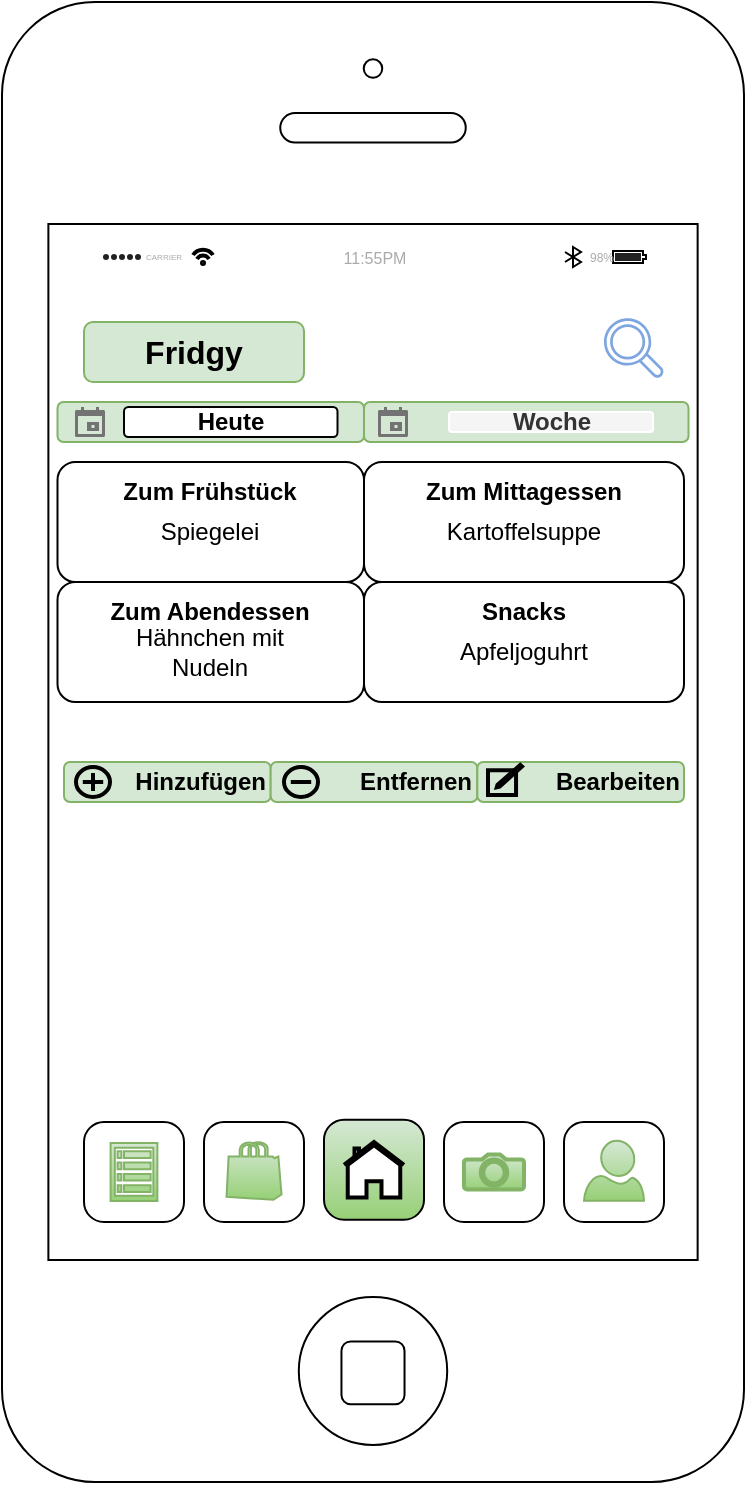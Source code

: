 <mxfile version="27.0.2" pages="8">
  <diagram name="Startbildschirm" id="jrZ7fGEptUbQabb18aZM">
    <mxGraphModel dx="946" dy="710" grid="1" gridSize="10" guides="1" tooltips="1" connect="1" arrows="1" fold="1" page="1" pageScale="1" pageWidth="827" pageHeight="1169" math="0" shadow="0">
      <root>
        <mxCell id="0" />
        <mxCell id="1" parent="0" />
        <mxCell id="PevhlN3UxsIlJdj7NqL9-1" value="" style="html=1;verticalLabelPosition=bottom;labelBackgroundColor=#ffffff;verticalAlign=top;shadow=0;dashed=0;strokeWidth=1;shape=mxgraph.ios7.misc.iphone;movable=0;resizable=0;rotatable=0;deletable=0;editable=0;locked=1;connectable=0;" parent="1" vertex="1">
          <mxGeometry x="219" y="60" width="371" height="740" as="geometry" />
        </mxCell>
        <mxCell id="PevhlN3UxsIlJdj7NqL9-20" value="&lt;font style=&quot;color: rgb(0, 0, 0); font-size: 16px;&quot;&gt;&lt;b&gt;Fridgy&lt;/b&gt;&lt;/font&gt;" style="rounded=1;whiteSpace=wrap;html=1;fillColor=#d5e8d4;strokeColor=#82b366;" parent="1" vertex="1">
          <mxGeometry x="260" y="220" width="110" height="30" as="geometry" />
        </mxCell>
        <mxCell id="PevhlN3UxsIlJdj7NqL9-41" value="" style="html=1;strokeWidth=1;shadow=0;dashed=0;shape=mxgraph.ios7ui.appBar;fillColor=#ffffff;gradientColor=none;sketch=0;hachureGap=4;pointerEvents=0;fontFamily=Architects Daughter;fontSource=https%3A%2F%2Ffonts.googleapis.com%2Fcss%3Ffamily%3DArchitects%2BDaughter;fontSize=20;" parent="1" vertex="1">
          <mxGeometry x="264.5" y="180" width="280" height="15" as="geometry" />
        </mxCell>
        <mxCell id="PevhlN3UxsIlJdj7NqL9-42" value="CARRIER" style="shape=rect;align=left;fontSize=8;spacingLeft=24;fontSize=4;fontColor=#aaaaaa;strokeColor=none;fillColor=none;spacingTop=0;sketch=0;hachureGap=4;pointerEvents=0;fontFamily=Helvetica;html=1;" parent="PevhlN3UxsIlJdj7NqL9-41" vertex="1">
          <mxGeometry y="0.5" width="50" height="13" relative="1" as="geometry">
            <mxPoint y="-6.5" as="offset" />
          </mxGeometry>
        </mxCell>
        <mxCell id="PevhlN3UxsIlJdj7NqL9-43" value="11:55PM" style="shape=rect;fontSize=8;fontColor=#aaaaaa;strokeColor=none;fillColor=none;spacingTop=0;sketch=0;hachureGap=4;pointerEvents=0;fontFamily=Helvetica;html=1;" parent="PevhlN3UxsIlJdj7NqL9-41" vertex="1">
          <mxGeometry x="0.5" y="0.5" width="50" height="13" relative="1" as="geometry">
            <mxPoint x="-25" y="-6.5" as="offset" />
          </mxGeometry>
        </mxCell>
        <mxCell id="PevhlN3UxsIlJdj7NqL9-44" value="98%" style="shape=rect;align=right;fontSize=8;spacingRight=19;fontSize=6;fontColor=#aaaaaa;strokeColor=none;fillColor=none;spacingTop=0;sketch=0;hachureGap=4;pointerEvents=0;fontFamily=Helvetica;html=1;" parent="PevhlN3UxsIlJdj7NqL9-41" vertex="1">
          <mxGeometry x="1" y="0.5" width="45" height="13" relative="1" as="geometry">
            <mxPoint x="-45" y="-6.5" as="offset" />
          </mxGeometry>
        </mxCell>
        <mxCell id="PevhlN3UxsIlJdj7NqL9-45" value="" style="sketch=0;outlineConnect=0;fontColor=#232F3E;gradientColor=none;fillColor=#7EA6E0;strokeColor=none;dashed=0;verticalLabelPosition=bottom;verticalAlign=top;align=center;html=1;fontSize=12;fontStyle=0;aspect=fixed;pointerEvents=1;shape=mxgraph.aws4.magnifying_glass_2;" parent="1" vertex="1">
          <mxGeometry x="520" y="218" width="30" height="30" as="geometry" />
        </mxCell>
        <mxCell id="0ABIM70HXCR0pCkN8Ao_-4" value="" style="group" parent="1" vertex="1" connectable="0">
          <mxGeometry x="260" y="620" width="290" height="56.4" as="geometry" />
        </mxCell>
        <mxCell id="PevhlN3UxsIlJdj7NqL9-8" value="" style="rounded=1;whiteSpace=wrap;html=1;arcSize=20;fillColor=none;" parent="0ABIM70HXCR0pCkN8Ao_-4" vertex="1">
          <mxGeometry x="60" width="50" height="50" as="geometry" />
        </mxCell>
        <mxCell id="PevhlN3UxsIlJdj7NqL9-10" value="" style="rounded=1;whiteSpace=wrap;html=1;arcSize=20;" parent="0ABIM70HXCR0pCkN8Ao_-4" vertex="1">
          <mxGeometry x="180" width="50" height="50" as="geometry" />
        </mxCell>
        <mxCell id="PevhlN3UxsIlJdj7NqL9-11" value="" style="rounded=1;whiteSpace=wrap;html=1;arcSize=20;" parent="0ABIM70HXCR0pCkN8Ao_-4" vertex="1">
          <mxGeometry x="240" width="50" height="50" as="geometry" />
        </mxCell>
        <mxCell id="PevhlN3UxsIlJdj7NqL9-5" value="" style="verticalLabelPosition=bottom;html=1;verticalAlign=top;align=center;shape=mxgraph.azure.azure_marketplace;fillColor=#d5e8d4;strokeColor=#82b366;gradientColor=#97d077;" parent="0ABIM70HXCR0pCkN8Ao_-4" vertex="1">
          <mxGeometry x="71.25" y="10" width="27.5" height="28.87" as="geometry" />
        </mxCell>
        <mxCell id="PevhlN3UxsIlJdj7NqL9-13" value="" style="verticalLabelPosition=bottom;html=1;verticalAlign=top;align=center;shape=mxgraph.azure.user;fillColor=#d5e8d4;gradientColor=#97d077;strokeColor=#82b366;" parent="0ABIM70HXCR0pCkN8Ao_-4" vertex="1">
          <mxGeometry x="250" y="9.43" width="30" height="30" as="geometry" />
        </mxCell>
        <mxCell id="fF_KB729LwYrooCHR72V-3" value="" style="html=1;verticalLabelPosition=bottom;align=center;labelBackgroundColor=#ffffff;verticalAlign=top;strokeWidth=2;strokeColor=#82b366;shadow=0;dashed=0;shape=mxgraph.ios7.icons.camera;fillColor=#d5e8d4;gradientColor=#97d077;" parent="0ABIM70HXCR0pCkN8Ao_-4" vertex="1">
          <mxGeometry x="190" y="16.3" width="30" height="17.4" as="geometry" />
        </mxCell>
        <mxCell id="0ABIM70HXCR0pCkN8Ao_-10" value="" style="group;fontSize=11;" parent="1" vertex="1" connectable="0">
          <mxGeometry x="246.75" y="260" width="315.5" height="20" as="geometry" />
        </mxCell>
        <mxCell id="PevhlN3UxsIlJdj7NqL9-47" value="" style="rounded=1;whiteSpace=wrap;html=1;fillColor=#d5e8d4;strokeColor=#82b366;" parent="0ABIM70HXCR0pCkN8Ao_-10" vertex="1">
          <mxGeometry x="153.25" width="162.25" height="20" as="geometry" />
        </mxCell>
        <mxCell id="PevhlN3UxsIlJdj7NqL9-46" value="" style="rounded=1;whiteSpace=wrap;html=1;fillColor=#d5e8d4;strokeColor=#82b366;" parent="0ABIM70HXCR0pCkN8Ao_-10" vertex="1">
          <mxGeometry width="153.25" height="20" as="geometry" />
        </mxCell>
        <mxCell id="PevhlN3UxsIlJdj7NqL9-48" value="" style="html=1;dashed=0;aspect=fixed;verticalLabelPosition=bottom;verticalAlign=top;align=center;shape=mxgraph.gmdl.calendar;strokeColor=none;fillColor=#737373;shadow=0;sketch=0;" parent="0ABIM70HXCR0pCkN8Ao_-10" vertex="1">
          <mxGeometry x="8.75" y="2.5" width="15" height="15" as="geometry" />
        </mxCell>
        <mxCell id="PevhlN3UxsIlJdj7NqL9-49" value="" style="html=1;dashed=0;aspect=fixed;verticalLabelPosition=bottom;verticalAlign=top;align=center;shape=mxgraph.gmdl.calendar;strokeColor=none;fillColor=#737373;shadow=0;sketch=0;" parent="0ABIM70HXCR0pCkN8Ao_-10" vertex="1">
          <mxGeometry x="160.25" y="2.5" width="15" height="15" as="geometry" />
        </mxCell>
        <mxCell id="PevhlN3UxsIlJdj7NqL9-50" value="Heute" style="rounded=1;whiteSpace=wrap;html=1;fontStyle=1;" parent="0ABIM70HXCR0pCkN8Ao_-10" vertex="1">
          <mxGeometry x="33.25" y="2.5" width="106.75" height="15" as="geometry" />
        </mxCell>
        <mxCell id="PevhlN3UxsIlJdj7NqL9-54" value="Woche" style="rounded=1;whiteSpace=wrap;html=1;fillColor=#f5f5f5;fontColor=#333333;strokeColor=#FFFFFF;fontStyle=1" parent="0ABIM70HXCR0pCkN8Ao_-10" vertex="1">
          <mxGeometry x="195.75" y="5" width="102" height="10" as="geometry" />
        </mxCell>
        <mxCell id="0ABIM70HXCR0pCkN8Ao_-11" value="&lt;font style=&quot;color: rgb(255, 255, 255);&quot;&gt;Produkt läuft bald ab:&lt;/font&gt;" style="text;html=1;align=left;verticalAlign=middle;whiteSpace=wrap;rounded=0;fontSize=11;fontStyle=1" parent="1" vertex="1">
          <mxGeometry x="255.5" y="470" width="124.5" height="20" as="geometry" />
        </mxCell>
        <mxCell id="0ABIM70HXCR0pCkN8Ao_-22" value="" style="group;fontSize=10;" parent="1" vertex="1" connectable="0">
          <mxGeometry x="260" y="490" width="290" height="180" as="geometry" />
        </mxCell>
        <mxCell id="0ABIM70HXCR0pCkN8Ao_-13" value="&lt;font style=&quot;color: rgb(255, 255, 255);&quot;&gt;1. Joghurt in 8 Tagen&lt;/font&gt;" style="text;html=1;align=left;verticalAlign=middle;whiteSpace=wrap;rounded=0;fontSize=9;" parent="0ABIM70HXCR0pCkN8Ao_-22" vertex="1">
          <mxGeometry width="290" height="13.333" as="geometry" />
        </mxCell>
        <mxCell id="0ABIM70HXCR0pCkN8Ao_-14" value="&lt;font style=&quot;color: rgb(255, 255, 255);&quot;&gt;2. Schlagsahne in 9 Tagen&lt;/font&gt;" style="text;html=1;align=left;verticalAlign=middle;whiteSpace=wrap;rounded=0;fontSize=9;" parent="0ABIM70HXCR0pCkN8Ao_-22" vertex="1">
          <mxGeometry y="13.333" width="290" height="13.333" as="geometry" />
        </mxCell>
        <mxCell id="0ABIM70HXCR0pCkN8Ao_-15" value="&lt;font style=&quot;color: rgb(255, 255, 255);&quot;&gt;3. Pudding in 12 Tagen&lt;/font&gt;" style="text;html=1;align=left;verticalAlign=middle;whiteSpace=wrap;rounded=0;fontSize=9;" parent="0ABIM70HXCR0pCkN8Ao_-22" vertex="1">
          <mxGeometry y="26.667" width="290" height="13.333" as="geometry" />
        </mxCell>
        <mxCell id="0ABIM70HXCR0pCkN8Ao_-16" value="&lt;font style=&quot;color: rgb(255, 255, 255);&quot;&gt;&lt;font&gt;4. Milch 3,5% in 14&amp;nbsp;&lt;/font&gt;&lt;span style=&quot;background-color: transparent;&quot;&gt;Tagen&lt;/span&gt;&lt;/font&gt;" style="text;html=1;align=left;verticalAlign=middle;whiteSpace=wrap;rounded=0;fontSize=9;" parent="0ABIM70HXCR0pCkN8Ao_-22" vertex="1">
          <mxGeometry y="40.0" width="290" height="13.333" as="geometry" />
        </mxCell>
        <mxCell id="0ABIM70HXCR0pCkN8Ao_-17" value="&lt;font style=&quot;color: rgb(255, 255, 255);&quot;&gt;5. Milch 1,5% in 14 Tagen&lt;/font&gt;" style="text;html=1;align=left;verticalAlign=middle;whiteSpace=wrap;rounded=0;fontSize=9;" parent="0ABIM70HXCR0pCkN8Ao_-22" vertex="1">
          <mxGeometry y="53.333" width="290" height="13.333" as="geometry" />
        </mxCell>
        <mxCell id="0ABIM70HXCR0pCkN8Ao_-18" value="&lt;font style=&quot;color: rgb(255, 255, 255);&quot;&gt;6. Geflügelwurst in 16 Tagen&lt;/font&gt;" style="text;html=1;align=left;verticalAlign=middle;whiteSpace=wrap;rounded=0;fontSize=9;" parent="0ABIM70HXCR0pCkN8Ao_-22" vertex="1">
          <mxGeometry y="66.667" width="290" height="13.333" as="geometry" />
        </mxCell>
        <mxCell id="0ABIM70HXCR0pCkN8Ao_-19" value="&lt;font style=&quot;color: rgb(255, 255, 255);&quot;&gt;7. Leberwurst in 17 Tagen&lt;/font&gt;" style="text;html=1;align=left;verticalAlign=middle;whiteSpace=wrap;rounded=0;fontSize=9;" parent="0ABIM70HXCR0pCkN8Ao_-22" vertex="1">
          <mxGeometry y="80.0" width="290" height="13.333" as="geometry" />
        </mxCell>
        <mxCell id="0ABIM70HXCR0pCkN8Ao_-20" value="&lt;font style=&quot;color: rgb(255, 255, 255);&quot;&gt;8. Frischkäse in 20 Tagen&lt;/font&gt;" style="text;html=1;align=left;verticalAlign=middle;whiteSpace=wrap;rounded=0;fontSize=9;" parent="0ABIM70HXCR0pCkN8Ao_-22" vertex="1">
          <mxGeometry y="93.333" width="290" height="13.333" as="geometry" />
        </mxCell>
        <mxCell id="PevhlN3UxsIlJdj7NqL9-9" value="" style="rounded=1;whiteSpace=wrap;html=1;arcSize=20;" parent="0ABIM70HXCR0pCkN8Ao_-22" vertex="1">
          <mxGeometry y="130" width="50" height="50" as="geometry" />
        </mxCell>
        <mxCell id="PevhlN3UxsIlJdj7NqL9-3" value="" style="sketch=0;html=1;aspect=fixed;shadow=0;verticalAlign=top;labelPosition=center;verticalLabelPosition=bottom;shape=mxgraph.gcp2.view_list;fillColor=#d5e8d4;gradientColor=#97d077;strokeColor=#82b366;" parent="0ABIM70HXCR0pCkN8Ao_-22" vertex="1">
          <mxGeometry x="13.3" y="140.56" width="23.39" height="28.88" as="geometry" />
        </mxCell>
        <mxCell id="0ABIM70HXCR0pCkN8Ao_-45" value="" style="group" parent="1" vertex="1" connectable="0">
          <mxGeometry x="250" y="440" width="310" height="30" as="geometry" />
        </mxCell>
        <mxCell id="0ABIM70HXCR0pCkN8Ao_-42" value="&lt;b&gt;Hinzufügen&lt;/b&gt;" style="rounded=1;whiteSpace=wrap;html=1;align=right;fillColor=#d5e8d4;strokeColor=#82b366;" parent="0ABIM70HXCR0pCkN8Ao_-45" vertex="1">
          <mxGeometry width="103.333" height="20" as="geometry" />
        </mxCell>
        <mxCell id="0ABIM70HXCR0pCkN8Ao_-43" value="&lt;b&gt;Entfernen&lt;/b&gt;" style="rounded=1;whiteSpace=wrap;html=1;align=right;fillColor=#d5e8d4;strokeColor=#82b366;" parent="0ABIM70HXCR0pCkN8Ao_-45" vertex="1">
          <mxGeometry x="103.333" width="103.333" height="20" as="geometry" />
        </mxCell>
        <mxCell id="0ABIM70HXCR0pCkN8Ao_-44" value="&lt;b&gt;Bearbeiten&lt;/b&gt;" style="rounded=1;whiteSpace=wrap;html=1;align=right;fillColor=#d5e8d4;strokeColor=#82b366;" parent="0ABIM70HXCR0pCkN8Ao_-45" vertex="1">
          <mxGeometry x="206.667" width="103.333" height="20" as="geometry" />
        </mxCell>
        <mxCell id="0ABIM70HXCR0pCkN8Ao_-46" value="" style="html=1;verticalLabelPosition=bottom;align=center;labelBackgroundColor=#ffffff;verticalAlign=top;strokeWidth=2;shadow=0;dashed=0;shape=mxgraph.ios7.icons.add;fillColor=none;" parent="0ABIM70HXCR0pCkN8Ao_-45" vertex="1">
          <mxGeometry x="6" y="2.5" width="17" height="15" as="geometry" />
        </mxCell>
        <mxCell id="0ABIM70HXCR0pCkN8Ao_-47" value="&lt;span style=&quot;color: rgba(0, 0, 0, 0); font-family: monospace; font-size: 0px; text-align: start; background-color: rgb(236, 236, 236);&quot;&gt;%3CmxGraphModel%3E%3Croot%3E%3CmxCell%20id%3D%220%22%2F%3E%3CmxCell%20id%3D%221%22%20parent%3D%220%22%2F%3E%3CmxCell%20id%3D%222%22%20value%3D%22%22%20style%3D%22html%3D1%3BverticalLabelPosition%3Dbottom%3Balign%3Dcenter%3BlabelBackgroundColor%3D%23ffffff%3BverticalAlign%3Dtop%3BstrokeWidth%3D2%3Bshadow%3D0%3Bdashed%3D0%3Bshape%3Dmxgraph.ios7.icons.add%3BfillColor%3Dnone%3B%22%20vertex%3D%221%22%20parent%3D%221%22%3E%3CmxGeometry%20x%3D%22256%22%20y%3D%22442.5%22%20width%3D%2217%22%20height%3D%2215%22%20as%3D%22geometry%22%2F%3E%3C%2FmxCell%3E%3C%2Froot%3E%3C%2FmxGraphModel%3E&lt;/span&gt;" style="html=1;verticalLabelPosition=bottom;align=center;labelBackgroundColor=#ffffff;verticalAlign=top;strokeWidth=2;shadow=0;dashed=0;shape=mxgraph.ios7.icons.delete;fillColor=none;" parent="0ABIM70HXCR0pCkN8Ao_-45" vertex="1">
          <mxGeometry x="110" y="2.5" width="17" height="15" as="geometry" />
        </mxCell>
        <mxCell id="0ABIM70HXCR0pCkN8Ao_-48" value="&lt;span style=&quot;color: rgba(0, 0, 0, 0); font-family: monospace; font-size: 0px; text-align: start; background-color: rgb(236, 236, 236);&quot;&gt;%3CmxGraphModel%3E%3Croot%3E%3CmxCell%20id%3D%220%22%2F%3E%3CmxCell%20id%3D%221%22%20parent%3D%220%22%2F%3E%3CmxCell%20id%3D%222%22%20value%3D%22%22%20style%3D%22html%3D1%3BverticalLabelPosition%3Dbottom%3Balign%3Dcenter%3BlabelBackgroundColor%3D%23ffffff%3BverticalAlign%3Dtop%3BstrokeWidth%3D2%3Bshadow%3D0%3Bdashed%3D0%3Bshape%3Dmxgraph.ios7.icons.add%3BfillColor%3Dnone%3B%22%20vertex%3D%221%22%20parent%3D%221%22%3E%3CmxGeometry%20x%3D%22256%22%20y%3D%22442.5%22%20width%3D%2217%22%20height%3D%2215%22%20as%3D%22geometry%22%2F%3E%3C%2FmxCell%3E%3C%2Froot%3E%3C%2FmxGraphModel%3E&lt;/span&gt;" style="html=1;verticalLabelPosition=bottom;align=center;labelBackgroundColor=#ffffff;verticalAlign=top;strokeWidth=2;shadow=0;dashed=0;shape=mxgraph.ios7.icons.compose;fillColor=none;" parent="0ABIM70HXCR0pCkN8Ao_-45" vertex="1">
          <mxGeometry x="212" y="1.5" width="17" height="15" as="geometry" />
        </mxCell>
        <mxCell id="0ABIM70HXCR0pCkN8Ao_-58" value="" style="rounded=1;whiteSpace=wrap;html=1;" parent="1" vertex="1">
          <mxGeometry x="246.75" y="290" width="153.25" height="60" as="geometry" />
        </mxCell>
        <mxCell id="0ABIM70HXCR0pCkN8Ao_-60" value="" style="rounded=1;whiteSpace=wrap;html=1;" parent="1" vertex="1">
          <mxGeometry x="400" y="290" width="160" height="60" as="geometry" />
        </mxCell>
        <mxCell id="0ABIM70HXCR0pCkN8Ao_-62" value="" style="rounded=1;whiteSpace=wrap;html=1;" parent="1" vertex="1">
          <mxGeometry x="246.75" y="350" width="153.25" height="60" as="geometry" />
        </mxCell>
        <mxCell id="0ABIM70HXCR0pCkN8Ao_-63" value="" style="rounded=1;whiteSpace=wrap;html=1;" parent="1" vertex="1">
          <mxGeometry x="400" y="350" width="160" height="60" as="geometry" />
        </mxCell>
        <mxCell id="0ABIM70HXCR0pCkN8Ao_-64" value="Zum Frühstück" style="text;html=1;align=center;verticalAlign=middle;whiteSpace=wrap;rounded=0;fontStyle=1" parent="1" vertex="1">
          <mxGeometry x="271.19" y="290" width="104.37" height="30" as="geometry" />
        </mxCell>
        <mxCell id="0ABIM70HXCR0pCkN8Ao_-65" value="Zum Mittagessen" style="text;html=1;align=center;verticalAlign=middle;whiteSpace=wrap;rounded=0;fontStyle=1" parent="1" vertex="1">
          <mxGeometry x="427.82" y="290" width="104.37" height="30" as="geometry" />
        </mxCell>
        <mxCell id="0ABIM70HXCR0pCkN8Ao_-66" value="Zum Abendessen" style="text;html=1;align=center;verticalAlign=middle;whiteSpace=wrap;rounded=0;fontStyle=1" parent="1" vertex="1">
          <mxGeometry x="271.19" y="350" width="104.37" height="30" as="geometry" />
        </mxCell>
        <mxCell id="0ABIM70HXCR0pCkN8Ao_-67" value="Snacks" style="text;html=1;align=center;verticalAlign=middle;whiteSpace=wrap;rounded=0;fontStyle=1" parent="1" vertex="1">
          <mxGeometry x="427.82" y="350" width="104.37" height="30" as="geometry" />
        </mxCell>
        <mxCell id="0ABIM70HXCR0pCkN8Ao_-68" value="Spiegelei" style="text;html=1;align=center;verticalAlign=middle;whiteSpace=wrap;rounded=0;" parent="1" vertex="1">
          <mxGeometry x="277.25" y="310" width="92.25" height="30" as="geometry" />
        </mxCell>
        <mxCell id="0ABIM70HXCR0pCkN8Ao_-71" value="Hähnchen mit Nudeln" style="text;html=1;align=center;verticalAlign=middle;whiteSpace=wrap;rounded=0;" parent="1" vertex="1">
          <mxGeometry x="277.25" y="370" width="92.25" height="30" as="geometry" />
        </mxCell>
        <mxCell id="0ABIM70HXCR0pCkN8Ao_-72" value="Kartoffelsuppe" style="text;html=1;align=center;verticalAlign=middle;whiteSpace=wrap;rounded=0;" parent="1" vertex="1">
          <mxGeometry x="433.88" y="310" width="92.25" height="30" as="geometry" />
        </mxCell>
        <mxCell id="0ABIM70HXCR0pCkN8Ao_-73" value="Apfeljoguhrt" style="text;html=1;align=center;verticalAlign=middle;whiteSpace=wrap;rounded=0;" parent="1" vertex="1">
          <mxGeometry x="433.88" y="370" width="92.25" height="30" as="geometry" />
        </mxCell>
        <mxCell id="PevhlN3UxsIlJdj7NqL9-7" value="" style="rounded=1;whiteSpace=wrap;html=1;arcSize=20;fillColor=#d5e8d4;gradientColor=#97d077;strokeColor=light-dark(#000000, #446e2c);" parent="1" vertex="1">
          <mxGeometry x="380" y="618.87" width="50" height="50" as="geometry" />
        </mxCell>
        <mxCell id="PevhlN3UxsIlJdj7NqL9-2" value="" style="html=1;verticalLabelPosition=bottom;align=center;labelBackgroundColor=#ffffff;verticalAlign=top;strokeWidth=2;shadow=0;dashed=0;shape=mxgraph.ios7.icons.home;" parent="1" vertex="1">
          <mxGeometry x="390" y="630" width="30" height="27.75" as="geometry" />
        </mxCell>
      </root>
    </mxGraphModel>
  </diagram>
  <diagram name="Hinzufügen" id="YnX5Elw_tL_NWw2zVSfO">
    <mxGraphModel dx="946" dy="710" grid="1" gridSize="10" guides="1" tooltips="1" connect="1" arrows="1" fold="1" page="1" pageScale="1" pageWidth="827" pageHeight="1169" math="0" shadow="0">
      <root>
        <mxCell id="KyxPLd9x04It-xJ5YwFT-0" />
        <mxCell id="KyxPLd9x04It-xJ5YwFT-1" parent="KyxPLd9x04It-xJ5YwFT-0" />
        <mxCell id="KyxPLd9x04It-xJ5YwFT-2" value="" style="html=1;verticalLabelPosition=bottom;labelBackgroundColor=#ffffff;verticalAlign=top;shadow=0;dashed=0;strokeWidth=1;shape=mxgraph.ios7.misc.iphone;movable=0;resizable=0;rotatable=0;deletable=0;editable=0;locked=1;connectable=0;" parent="KyxPLd9x04It-xJ5YwFT-1" vertex="1">
          <mxGeometry x="219" y="60" width="371" height="740" as="geometry" />
        </mxCell>
        <mxCell id="KyxPLd9x04It-xJ5YwFT-3" value="&lt;font style=&quot;font-size: 16px; color: rgb(0, 0, 0);&quot;&gt;&lt;b&gt;Fridgy&lt;/b&gt;&lt;/font&gt;" style="rounded=1;whiteSpace=wrap;html=1;fillColor=#d5e8d4;strokeColor=#82b366;" parent="KyxPLd9x04It-xJ5YwFT-1" vertex="1">
          <mxGeometry x="260" y="220" width="110" height="30" as="geometry" />
        </mxCell>
        <mxCell id="KyxPLd9x04It-xJ5YwFT-4" value="" style="html=1;strokeWidth=1;shadow=0;dashed=0;shape=mxgraph.ios7ui.appBar;fillColor=#ffffff;gradientColor=none;sketch=0;hachureGap=4;pointerEvents=0;fontFamily=Architects Daughter;fontSource=https%3A%2F%2Ffonts.googleapis.com%2Fcss%3Ffamily%3DArchitects%2BDaughter;fontSize=20;" parent="KyxPLd9x04It-xJ5YwFT-1" vertex="1">
          <mxGeometry x="264.5" y="180" width="280" height="15" as="geometry" />
        </mxCell>
        <mxCell id="KyxPLd9x04It-xJ5YwFT-5" value="CARRIER" style="shape=rect;align=left;fontSize=8;spacingLeft=24;fontSize=4;fontColor=#aaaaaa;strokeColor=none;fillColor=none;spacingTop=0;sketch=0;hachureGap=4;pointerEvents=0;fontFamily=Helvetica;html=1;" parent="KyxPLd9x04It-xJ5YwFT-4" vertex="1">
          <mxGeometry y="0.5" width="50" height="13" relative="1" as="geometry">
            <mxPoint y="-6.5" as="offset" />
          </mxGeometry>
        </mxCell>
        <mxCell id="KyxPLd9x04It-xJ5YwFT-6" value="11:55PM" style="shape=rect;fontSize=8;fontColor=#aaaaaa;strokeColor=none;fillColor=none;spacingTop=0;sketch=0;hachureGap=4;pointerEvents=0;fontFamily=Helvetica;html=1;" parent="KyxPLd9x04It-xJ5YwFT-4" vertex="1">
          <mxGeometry x="0.5" y="0.5" width="50" height="13" relative="1" as="geometry">
            <mxPoint x="-25" y="-6.5" as="offset" />
          </mxGeometry>
        </mxCell>
        <mxCell id="KyxPLd9x04It-xJ5YwFT-7" value="98%" style="shape=rect;align=right;fontSize=8;spacingRight=19;fontSize=6;fontColor=#aaaaaa;strokeColor=none;fillColor=none;spacingTop=0;sketch=0;hachureGap=4;pointerEvents=0;fontFamily=Helvetica;html=1;" parent="KyxPLd9x04It-xJ5YwFT-4" vertex="1">
          <mxGeometry x="1" y="0.5" width="45" height="13" relative="1" as="geometry">
            <mxPoint x="-45" y="-6.5" as="offset" />
          </mxGeometry>
        </mxCell>
        <mxCell id="KyxPLd9x04It-xJ5YwFT-8" value="" style="sketch=0;outlineConnect=0;fontColor=#232F3E;gradientColor=none;fillColor=#7EA6E0;strokeColor=none;dashed=0;verticalLabelPosition=bottom;verticalAlign=top;align=center;html=1;fontSize=12;fontStyle=0;aspect=fixed;pointerEvents=1;shape=mxgraph.aws4.magnifying_glass_2;" parent="KyxPLd9x04It-xJ5YwFT-1" vertex="1">
          <mxGeometry x="520" y="218" width="30" height="30" as="geometry" />
        </mxCell>
        <mxCell id="KyxPLd9x04It-xJ5YwFT-9" value="" style="group" parent="KyxPLd9x04It-xJ5YwFT-1" vertex="1" connectable="0">
          <mxGeometry x="260" y="620" width="290" height="50" as="geometry" />
        </mxCell>
        <mxCell id="KyxPLd9x04It-xJ5YwFT-10" value="" style="rounded=1;whiteSpace=wrap;html=1;arcSize=20;fillColor=#d5e8d4;gradientColor=#97d077;strokeColor=#82b366;" parent="KyxPLd9x04It-xJ5YwFT-9" vertex="1">
          <mxGeometry width="50" height="50" as="geometry" />
        </mxCell>
        <mxCell id="KyxPLd9x04It-xJ5YwFT-11" value="" style="rounded=1;whiteSpace=wrap;html=1;arcSize=20;fillColor=none;" parent="KyxPLd9x04It-xJ5YwFT-9" vertex="1">
          <mxGeometry x="60" width="50" height="50" as="geometry" />
        </mxCell>
        <mxCell id="KyxPLd9x04It-xJ5YwFT-12" value="" style="rounded=1;whiteSpace=wrap;html=1;arcSize=20;" parent="KyxPLd9x04It-xJ5YwFT-9" vertex="1">
          <mxGeometry x="119.5" width="50" height="50" as="geometry" />
        </mxCell>
        <mxCell id="KyxPLd9x04It-xJ5YwFT-13" value="" style="rounded=1;whiteSpace=wrap;html=1;arcSize=20;" parent="KyxPLd9x04It-xJ5YwFT-9" vertex="1">
          <mxGeometry x="180" width="50" height="50" as="geometry" />
        </mxCell>
        <mxCell id="KyxPLd9x04It-xJ5YwFT-14" value="" style="rounded=1;whiteSpace=wrap;html=1;arcSize=20;" parent="KyxPLd9x04It-xJ5YwFT-9" vertex="1">
          <mxGeometry x="240" width="50" height="50" as="geometry" />
        </mxCell>
        <mxCell id="KyxPLd9x04It-xJ5YwFT-15" value="" style="html=1;verticalLabelPosition=bottom;align=center;labelBackgroundColor=#ffffff;verticalAlign=top;strokeWidth=2;shadow=0;dashed=0;shape=mxgraph.ios7.icons.home;" parent="KyxPLd9x04It-xJ5YwFT-9" vertex="1">
          <mxGeometry x="10" y="11.12" width="30" height="27.75" as="geometry" />
        </mxCell>
        <mxCell id="KyxPLd9x04It-xJ5YwFT-16" value="" style="sketch=0;html=1;aspect=fixed;shadow=0;verticalAlign=top;labelPosition=center;verticalLabelPosition=bottom;shape=mxgraph.gcp2.view_list;fillColor=#d5e8d4;gradientColor=#97d077;strokeColor=#82b366;" parent="KyxPLd9x04It-xJ5YwFT-9" vertex="1">
          <mxGeometry x="132.81" y="10" width="23.39" height="28.88" as="geometry" />
        </mxCell>
        <mxCell id="KyxPLd9x04It-xJ5YwFT-17" value="" style="verticalLabelPosition=bottom;html=1;verticalAlign=top;align=center;shape=mxgraph.azure.azure_marketplace;fillColor=#d5e8d4;strokeColor=#82b366;gradientColor=#97d077;" parent="KyxPLd9x04It-xJ5YwFT-9" vertex="1">
          <mxGeometry x="71.25" y="10" width="27.5" height="28.87" as="geometry" />
        </mxCell>
        <mxCell id="KyxPLd9x04It-xJ5YwFT-18" value="" style="sketch=0;pointerEvents=1;shadow=0;dashed=0;html=1;labelPosition=center;verticalLabelPosition=bottom;verticalAlign=top;outlineConnect=0;align=center;shape=mxgraph.office.concepts.book_journal;fillColor=#d5e8d4;gradientColor=#97d077;strokeColor=#82b366;" parent="KyxPLd9x04It-xJ5YwFT-9" vertex="1">
          <mxGeometry x="195" y="11.12" width="20" height="30" as="geometry" />
        </mxCell>
        <mxCell id="KyxPLd9x04It-xJ5YwFT-19" value="" style="verticalLabelPosition=bottom;html=1;verticalAlign=top;align=center;shape=mxgraph.azure.user;fillColor=#d5e8d4;gradientColor=#97d077;strokeColor=#82b366;" parent="KyxPLd9x04It-xJ5YwFT-9" vertex="1">
          <mxGeometry x="250" y="9.43" width="30" height="30" as="geometry" />
        </mxCell>
        <mxCell id="KyxPLd9x04It-xJ5YwFT-20" value="" style="group;fontSize=11;" parent="KyxPLd9x04It-xJ5YwFT-1" vertex="1" connectable="0">
          <mxGeometry x="246.75" y="260" width="315.5" height="20" as="geometry" />
        </mxCell>
        <mxCell id="KyxPLd9x04It-xJ5YwFT-21" value="" style="rounded=1;whiteSpace=wrap;html=1;fillColor=#d5e8d4;strokeColor=#82b366;" parent="KyxPLd9x04It-xJ5YwFT-20" vertex="1">
          <mxGeometry x="153.25" width="162.25" height="20" as="geometry" />
        </mxCell>
        <mxCell id="KyxPLd9x04It-xJ5YwFT-22" value="" style="rounded=1;whiteSpace=wrap;html=1;fillColor=#d5e8d4;strokeColor=#82b366;" parent="KyxPLd9x04It-xJ5YwFT-20" vertex="1">
          <mxGeometry width="153.25" height="20" as="geometry" />
        </mxCell>
        <mxCell id="KyxPLd9x04It-xJ5YwFT-23" value="" style="html=1;dashed=0;aspect=fixed;verticalLabelPosition=bottom;verticalAlign=top;align=center;shape=mxgraph.gmdl.calendar;strokeColor=none;fillColor=#737373;shadow=0;sketch=0;" parent="KyxPLd9x04It-xJ5YwFT-20" vertex="1">
          <mxGeometry x="8.75" y="2.5" width="15" height="15" as="geometry" />
        </mxCell>
        <mxCell id="KyxPLd9x04It-xJ5YwFT-24" value="" style="html=1;dashed=0;aspect=fixed;verticalLabelPosition=bottom;verticalAlign=top;align=center;shape=mxgraph.gmdl.calendar;strokeColor=none;fillColor=#737373;shadow=0;sketch=0;" parent="KyxPLd9x04It-xJ5YwFT-20" vertex="1">
          <mxGeometry x="160.25" y="2.5" width="15" height="15" as="geometry" />
        </mxCell>
        <mxCell id="KyxPLd9x04It-xJ5YwFT-25" value="Heute" style="rounded=1;whiteSpace=wrap;html=1;fontStyle=1;" parent="KyxPLd9x04It-xJ5YwFT-20" vertex="1">
          <mxGeometry x="33.25" y="2.5" width="106.75" height="15" as="geometry" />
        </mxCell>
        <mxCell id="KyxPLd9x04It-xJ5YwFT-26" value="Woche" style="rounded=1;whiteSpace=wrap;html=1;fillColor=#f5f5f5;fontColor=#333333;strokeColor=#FFFFFF;fontStyle=1" parent="KyxPLd9x04It-xJ5YwFT-20" vertex="1">
          <mxGeometry x="195.75" y="5" width="102" height="10" as="geometry" />
        </mxCell>
        <mxCell id="KyxPLd9x04It-xJ5YwFT-27" value="&lt;font style=&quot;color: rgb(0, 0, 0);&quot;&gt;Produkt läuft bald ab:&lt;/font&gt;" style="text;html=1;align=left;verticalAlign=middle;whiteSpace=wrap;rounded=0;fontSize=11;fontStyle=1" parent="KyxPLd9x04It-xJ5YwFT-1" vertex="1">
          <mxGeometry x="255.5" y="470" width="124.5" height="20" as="geometry" />
        </mxCell>
        <mxCell id="KyxPLd9x04It-xJ5YwFT-28" value="" style="group;fontSize=10;" parent="KyxPLd9x04It-xJ5YwFT-1" vertex="1" connectable="0">
          <mxGeometry x="260" y="490" width="290" height="120" as="geometry" />
        </mxCell>
        <mxCell id="KyxPLd9x04It-xJ5YwFT-29" value="&lt;font style=&quot;color: rgb(0, 0, 0);&quot;&gt;1. Joghurt in 8 Tagen&lt;/font&gt;" style="text;html=1;align=left;verticalAlign=middle;whiteSpace=wrap;rounded=0;fontSize=9;" parent="KyxPLd9x04It-xJ5YwFT-28" vertex="1">
          <mxGeometry width="290" height="13.333" as="geometry" />
        </mxCell>
        <mxCell id="KyxPLd9x04It-xJ5YwFT-30" value="&lt;font style=&quot;color: rgb(0, 0, 0);&quot;&gt;2. Schlagsahne in 9 Tagen&lt;/font&gt;" style="text;html=1;align=left;verticalAlign=middle;whiteSpace=wrap;rounded=0;fontSize=9;" parent="KyxPLd9x04It-xJ5YwFT-28" vertex="1">
          <mxGeometry y="13.333" width="290" height="13.333" as="geometry" />
        </mxCell>
        <mxCell id="KyxPLd9x04It-xJ5YwFT-31" value="&lt;font style=&quot;color: rgb(0, 0, 0);&quot;&gt;3. Pudding in 12 Tagen&lt;/font&gt;" style="text;html=1;align=left;verticalAlign=middle;whiteSpace=wrap;rounded=0;fontSize=9;" parent="KyxPLd9x04It-xJ5YwFT-28" vertex="1">
          <mxGeometry y="26.667" width="290" height="13.333" as="geometry" />
        </mxCell>
        <mxCell id="KyxPLd9x04It-xJ5YwFT-32" value="&lt;font&gt;&lt;font style=&quot;color: rgb(0, 0, 0);&quot;&gt;4. Milch 3,5% in 14&amp;nbsp;&lt;/font&gt;&lt;span style=&quot;color: rgb(0, 0, 0); background-color: transparent;&quot;&gt;Tagen&lt;/span&gt;&lt;/font&gt;" style="text;html=1;align=left;verticalAlign=middle;whiteSpace=wrap;rounded=0;fontSize=9;" parent="KyxPLd9x04It-xJ5YwFT-28" vertex="1">
          <mxGeometry y="40.0" width="290" height="13.333" as="geometry" />
        </mxCell>
        <mxCell id="KyxPLd9x04It-xJ5YwFT-33" value="&lt;font style=&quot;color: rgb(0, 0, 0);&quot;&gt;5. Milch 1,5% in 14 Tagen&lt;/font&gt;" style="text;html=1;align=left;verticalAlign=middle;whiteSpace=wrap;rounded=0;fontSize=9;" parent="KyxPLd9x04It-xJ5YwFT-28" vertex="1">
          <mxGeometry y="53.333" width="290" height="13.333" as="geometry" />
        </mxCell>
        <mxCell id="KyxPLd9x04It-xJ5YwFT-34" value="&lt;font style=&quot;color: rgb(0, 0, 0);&quot;&gt;6. Geflügelwurst in 16 Tagen&lt;/font&gt;" style="text;html=1;align=left;verticalAlign=middle;whiteSpace=wrap;rounded=0;fontSize=9;" parent="KyxPLd9x04It-xJ5YwFT-28" vertex="1">
          <mxGeometry y="66.667" width="290" height="13.333" as="geometry" />
        </mxCell>
        <mxCell id="KyxPLd9x04It-xJ5YwFT-35" value="&lt;font style=&quot;color: rgb(0, 0, 0);&quot;&gt;7. Leberwurst in 17 Tagen&lt;/font&gt;" style="text;html=1;align=left;verticalAlign=middle;whiteSpace=wrap;rounded=0;fontSize=9;" parent="KyxPLd9x04It-xJ5YwFT-28" vertex="1">
          <mxGeometry y="80.0" width="290" height="13.333" as="geometry" />
        </mxCell>
        <mxCell id="KyxPLd9x04It-xJ5YwFT-36" value="&lt;font style=&quot;color: rgb(0, 0, 0);&quot;&gt;8. Frischkäse in 20 Tagen&lt;/font&gt;" style="text;html=1;align=left;verticalAlign=middle;whiteSpace=wrap;rounded=0;fontSize=9;" parent="KyxPLd9x04It-xJ5YwFT-28" vertex="1">
          <mxGeometry y="93.333" width="290" height="13.333" as="geometry" />
        </mxCell>
        <mxCell id="KyxPLd9x04It-xJ5YwFT-37" value="" style="group" parent="KyxPLd9x04It-xJ5YwFT-1" vertex="1" connectable="0">
          <mxGeometry x="250" y="440" width="310" height="30" as="geometry" />
        </mxCell>
        <mxCell id="KyxPLd9x04It-xJ5YwFT-38" value="&lt;b&gt;Hinzufügen&lt;/b&gt;" style="rounded=1;whiteSpace=wrap;html=1;align=right;fillColor=#d5e8d4;strokeColor=#82b366;" parent="KyxPLd9x04It-xJ5YwFT-37" vertex="1">
          <mxGeometry width="103.333" height="20" as="geometry" />
        </mxCell>
        <mxCell id="KyxPLd9x04It-xJ5YwFT-39" value="&lt;b&gt;Entfernen&lt;/b&gt;" style="rounded=1;whiteSpace=wrap;html=1;align=right;fillColor=#d5e8d4;strokeColor=#82b366;" parent="KyxPLd9x04It-xJ5YwFT-37" vertex="1">
          <mxGeometry x="103.333" width="103.333" height="20" as="geometry" />
        </mxCell>
        <mxCell id="KyxPLd9x04It-xJ5YwFT-40" value="&lt;b&gt;Bearbeiten&lt;/b&gt;" style="rounded=1;whiteSpace=wrap;html=1;align=right;fillColor=#d5e8d4;strokeColor=#82b366;" parent="KyxPLd9x04It-xJ5YwFT-37" vertex="1">
          <mxGeometry x="206.667" width="103.333" height="20" as="geometry" />
        </mxCell>
        <mxCell id="KyxPLd9x04It-xJ5YwFT-41" value="" style="html=1;verticalLabelPosition=bottom;align=center;labelBackgroundColor=#ffffff;verticalAlign=top;strokeWidth=2;shadow=0;dashed=0;shape=mxgraph.ios7.icons.add;fillColor=none;" parent="KyxPLd9x04It-xJ5YwFT-37" vertex="1">
          <mxGeometry x="6" y="2.5" width="17" height="15" as="geometry" />
        </mxCell>
        <mxCell id="KyxPLd9x04It-xJ5YwFT-42" value="&lt;span style=&quot;color: rgba(0, 0, 0, 0); font-family: monospace; font-size: 0px; text-align: start; background-color: rgb(236, 236, 236);&quot;&gt;%3CmxGraphModel%3E%3Croot%3E%3CmxCell%20id%3D%220%22%2F%3E%3CmxCell%20id%3D%221%22%20parent%3D%220%22%2F%3E%3CmxCell%20id%3D%222%22%20value%3D%22%22%20style%3D%22html%3D1%3BverticalLabelPosition%3Dbottom%3Balign%3Dcenter%3BlabelBackgroundColor%3D%23ffffff%3BverticalAlign%3Dtop%3BstrokeWidth%3D2%3Bshadow%3D0%3Bdashed%3D0%3Bshape%3Dmxgraph.ios7.icons.add%3BfillColor%3Dnone%3B%22%20vertex%3D%221%22%20parent%3D%221%22%3E%3CmxGeometry%20x%3D%22256%22%20y%3D%22442.5%22%20width%3D%2217%22%20height%3D%2215%22%20as%3D%22geometry%22%2F%3E%3C%2FmxCell%3E%3C%2Froot%3E%3C%2FmxGraphModel%3E&lt;/span&gt;" style="html=1;verticalLabelPosition=bottom;align=center;labelBackgroundColor=#ffffff;verticalAlign=top;strokeWidth=2;shadow=0;dashed=0;shape=mxgraph.ios7.icons.delete;fillColor=none;" parent="KyxPLd9x04It-xJ5YwFT-37" vertex="1">
          <mxGeometry x="110" y="2.5" width="17" height="15" as="geometry" />
        </mxCell>
        <mxCell id="KyxPLd9x04It-xJ5YwFT-43" value="&lt;span style=&quot;color: rgba(0, 0, 0, 0); font-family: monospace; font-size: 0px; text-align: start; background-color: rgb(236, 236, 236);&quot;&gt;%3CmxGraphModel%3E%3Croot%3E%3CmxCell%20id%3D%220%22%2F%3E%3CmxCell%20id%3D%221%22%20parent%3D%220%22%2F%3E%3CmxCell%20id%3D%222%22%20value%3D%22%22%20style%3D%22html%3D1%3BverticalLabelPosition%3Dbottom%3Balign%3Dcenter%3BlabelBackgroundColor%3D%23ffffff%3BverticalAlign%3Dtop%3BstrokeWidth%3D2%3Bshadow%3D0%3Bdashed%3D0%3Bshape%3Dmxgraph.ios7.icons.add%3BfillColor%3Dnone%3B%22%20vertex%3D%221%22%20parent%3D%221%22%3E%3CmxGeometry%20x%3D%22256%22%20y%3D%22442.5%22%20width%3D%2217%22%20height%3D%2215%22%20as%3D%22geometry%22%2F%3E%3C%2FmxCell%3E%3C%2Froot%3E%3C%2FmxGraphModel%3E&lt;/span&gt;" style="html=1;verticalLabelPosition=bottom;align=center;labelBackgroundColor=#ffffff;verticalAlign=top;strokeWidth=2;shadow=0;dashed=0;shape=mxgraph.ios7.icons.compose;fillColor=none;" parent="KyxPLd9x04It-xJ5YwFT-37" vertex="1">
          <mxGeometry x="210" y="2.5" width="17" height="15" as="geometry" />
        </mxCell>
        <mxCell id="KyxPLd9x04It-xJ5YwFT-44" value="" style="rounded=1;whiteSpace=wrap;html=1;" parent="KyxPLd9x04It-xJ5YwFT-1" vertex="1">
          <mxGeometry x="246.75" y="290" width="153.25" height="60" as="geometry" />
        </mxCell>
        <mxCell id="KyxPLd9x04It-xJ5YwFT-45" value="" style="rounded=1;whiteSpace=wrap;html=1;" parent="KyxPLd9x04It-xJ5YwFT-1" vertex="1">
          <mxGeometry x="400" y="290" width="160" height="60" as="geometry" />
        </mxCell>
        <mxCell id="KyxPLd9x04It-xJ5YwFT-46" value="" style="rounded=1;whiteSpace=wrap;html=1;" parent="KyxPLd9x04It-xJ5YwFT-1" vertex="1">
          <mxGeometry x="246.75" y="350" width="153.25" height="60" as="geometry" />
        </mxCell>
        <mxCell id="KyxPLd9x04It-xJ5YwFT-47" value="" style="rounded=1;whiteSpace=wrap;html=1;" parent="KyxPLd9x04It-xJ5YwFT-1" vertex="1">
          <mxGeometry x="400" y="350" width="160" height="60" as="geometry" />
        </mxCell>
        <mxCell id="KyxPLd9x04It-xJ5YwFT-48" value="Zum Frühstück" style="text;html=1;align=center;verticalAlign=middle;whiteSpace=wrap;rounded=0;fontStyle=1" parent="KyxPLd9x04It-xJ5YwFT-1" vertex="1">
          <mxGeometry x="271.19" y="290" width="104.37" height="30" as="geometry" />
        </mxCell>
        <mxCell id="KyxPLd9x04It-xJ5YwFT-49" value="Zum Mittagessen" style="text;html=1;align=center;verticalAlign=middle;whiteSpace=wrap;rounded=0;fontStyle=1" parent="KyxPLd9x04It-xJ5YwFT-1" vertex="1">
          <mxGeometry x="427.82" y="290" width="104.37" height="30" as="geometry" />
        </mxCell>
        <mxCell id="KyxPLd9x04It-xJ5YwFT-50" value="Zum Abendessen" style="text;html=1;align=center;verticalAlign=middle;whiteSpace=wrap;rounded=0;fontStyle=1" parent="KyxPLd9x04It-xJ5YwFT-1" vertex="1">
          <mxGeometry x="271.19" y="350" width="104.37" height="30" as="geometry" />
        </mxCell>
        <mxCell id="KyxPLd9x04It-xJ5YwFT-51" value="Zu Snacks" style="text;html=1;align=center;verticalAlign=middle;whiteSpace=wrap;rounded=0;fontStyle=1" parent="KyxPLd9x04It-xJ5YwFT-1" vertex="1">
          <mxGeometry x="427.82" y="350" width="104.37" height="30" as="geometry" />
        </mxCell>
        <mxCell id="KyxPLd9x04It-xJ5YwFT-52" value="Spiegelei" style="text;html=1;align=center;verticalAlign=middle;whiteSpace=wrap;rounded=0;" parent="KyxPLd9x04It-xJ5YwFT-1" vertex="1">
          <mxGeometry x="277.25" y="310" width="92.25" height="30" as="geometry" />
        </mxCell>
        <mxCell id="KyxPLd9x04It-xJ5YwFT-53" value="Hähnchen mit Nudeln" style="text;html=1;align=center;verticalAlign=middle;whiteSpace=wrap;rounded=0;" parent="KyxPLd9x04It-xJ5YwFT-1" vertex="1">
          <mxGeometry x="277.25" y="370" width="92.25" height="30" as="geometry" />
        </mxCell>
        <mxCell id="KyxPLd9x04It-xJ5YwFT-54" value="Kartoffelsuppe" style="text;html=1;align=center;verticalAlign=middle;whiteSpace=wrap;rounded=0;" parent="KyxPLd9x04It-xJ5YwFT-1" vertex="1">
          <mxGeometry x="433.88" y="310" width="92.25" height="30" as="geometry" />
        </mxCell>
        <mxCell id="KyxPLd9x04It-xJ5YwFT-55" value="Apfeljoguhrt" style="text;html=1;align=center;verticalAlign=middle;whiteSpace=wrap;rounded=0;" parent="KyxPLd9x04It-xJ5YwFT-1" vertex="1">
          <mxGeometry x="433.88" y="370" width="92.25" height="30" as="geometry" />
        </mxCell>
        <mxCell id="eYhtNrljOyiyPVF8Jxz--0" value="" style="rounded=1;whiteSpace=wrap;html=1;strokeColor=#82b366;fillColor=#d5e8d4;gradientColor=#97d077;" parent="KyxPLd9x04It-xJ5YwFT-1" vertex="1">
          <mxGeometry x="246.75" y="260" width="313.25" height="419" as="geometry" />
        </mxCell>
        <mxCell id="eYhtNrljOyiyPVF8Jxz--2" value="&lt;font style=&quot;color: rgb(0, 0, 0);&quot;&gt;Welches Produkt möchtest du hinzufügen?&lt;/font&gt;" style="text;html=1;align=left;verticalAlign=middle;whiteSpace=wrap;rounded=0;fontSize=14;" parent="KyxPLd9x04It-xJ5YwFT-1" vertex="1">
          <mxGeometry x="268.38" y="280" width="270" height="30" as="geometry" />
        </mxCell>
        <mxCell id="eYhtNrljOyiyPVF8Jxz--7" value="" style="shape=rect;fillColor=#F6F6F6;strokeColor=none;" parent="KyxPLd9x04It-xJ5YwFT-1" vertex="1">
          <mxGeometry x="280" y="320" width="250" height="20" as="geometry" />
        </mxCell>
        <mxCell id="eYhtNrljOyiyPVF8Jxz--8" value="" style="html=1;strokeWidth=1;shadow=0;dashed=0;shape=mxgraph.ios7ui.marginRect;rx=3;ry=3;rectMargin=5;fillColor=#E4E4E4;strokeColor=none;" parent="eYhtNrljOyiyPVF8Jxz--7" vertex="1">
          <mxGeometry width="250" height="20" as="geometry" />
        </mxCell>
        <mxCell id="eYhtNrljOyiyPVF8Jxz--9" value="Search" style="shape=mxgraph.ios7.icons.looking_glass;strokeColor=#878789;fillColor=none;fontColor=#878789;labelPosition=right;verticalLabelPosition=middle;align=left;verticalAlign=middle;fontSize=6;fontStyle=0;spacingTop=2;sketch=0;html=1;" parent="eYhtNrljOyiyPVF8Jxz--7" vertex="1">
          <mxGeometry x="0.5" y="0.5" width="6" height="6" relative="1" as="geometry">
            <mxPoint x="-17" y="-3" as="offset" />
          </mxGeometry>
        </mxCell>
        <mxCell id="eYhtNrljOyiyPVF8Jxz--10" value="" style="shape=rect;fillColor=#e0e0e0;strokeColor=none;" parent="KyxPLd9x04It-xJ5YwFT-1" vertex="1">
          <mxGeometry x="280" y="344" width="250" height="126" as="geometry" />
        </mxCell>
        <mxCell id="eYhtNrljOyiyPVF8Jxz--11" value="&amp;nbsp;Vorschläge:&lt;div&gt;&lt;font style=&quot;font-size: 7px;&quot;&gt;&amp;nbsp; Eis&lt;/font&gt;&lt;/div&gt;&lt;div&gt;&lt;span style=&quot;font-size: 7px;&quot;&gt;&amp;nbsp; Fisch&lt;/span&gt;&lt;/div&gt;&lt;div&gt;&lt;font style=&quot;font-size: 7px;&quot;&gt;&amp;nbsp; Apfel&lt;/font&gt;&lt;/div&gt;&lt;div&gt;&lt;span style=&quot;font-size: 7px;&quot;&gt;...&lt;/span&gt;&lt;/div&gt;&lt;div&gt;&lt;font style=&quot;font-size: 7px;&quot;&gt;...&lt;/font&gt;&lt;/div&gt;&lt;div&gt;&lt;font style=&quot;font-size: 7px;&quot;&gt;...&lt;/font&gt;&lt;/div&gt;&lt;div&gt;&lt;font style=&quot;font-size: 7px;&quot;&gt;...&lt;/font&gt;&lt;/div&gt;" style="html=1;strokeWidth=1;shadow=0;dashed=0;shape=mxgraph.ios7ui.marginRect;rx=3;ry=3;rectMargin=5;strokeColor=none;align=left;" parent="eYhtNrljOyiyPVF8Jxz--10" vertex="1">
          <mxGeometry width="240.385" height="126.0" as="geometry" />
        </mxCell>
        <mxCell id="eYhtNrljOyiyPVF8Jxz--12" value="Search" style="shape=mxgraph.ios7.icons.looking_glass;strokeColor=#e0e0e0;fillColor=none;fontColor=#e0e0e0;labelPosition=right;verticalLabelPosition=middle;align=left;verticalAlign=middle;fontSize=6;fontStyle=0;spacingTop=2;sketch=0;html=1;" parent="eYhtNrljOyiyPVF8Jxz--10" vertex="1">
          <mxGeometry x="0.5" y="0.5" width="6" height="6" relative="1" as="geometry">
            <mxPoint x="-17" y="-3" as="offset" />
          </mxGeometry>
        </mxCell>
        <mxCell id="eYhtNrljOyiyPVF8Jxz--13" value="" style="shape=rect;fillColor=#e0e0e0;strokeColor=none;" parent="KyxPLd9x04It-xJ5YwFT-1" vertex="1">
          <mxGeometry x="280" y="480" width="250" height="126" as="geometry" />
        </mxCell>
        <mxCell id="eYhtNrljOyiyPVF8Jxz--14" value="&amp;nbsp;Zuletzt hinzugefügt:&lt;div&gt;&lt;font style=&quot;font-size: 7px;&quot;&gt;&amp;nbsp; Eis&lt;/font&gt;&lt;/div&gt;&lt;div&gt;&lt;span style=&quot;font-size: 7px;&quot;&gt;&amp;nbsp; Fisch&lt;/span&gt;&lt;/div&gt;&lt;div&gt;&lt;font style=&quot;font-size: 7px;&quot;&gt;&amp;nbsp; Apfel&lt;/font&gt;&lt;/div&gt;&lt;div&gt;&lt;span style=&quot;font-size: 7px;&quot;&gt;...&lt;/span&gt;&lt;/div&gt;&lt;div&gt;&lt;font style=&quot;font-size: 7px;&quot;&gt;...&lt;/font&gt;&lt;/div&gt;&lt;div&gt;&lt;font style=&quot;font-size: 7px;&quot;&gt;...&lt;/font&gt;&lt;/div&gt;&lt;div&gt;&lt;font style=&quot;font-size: 7px;&quot;&gt;...&lt;/font&gt;&lt;/div&gt;" style="html=1;strokeWidth=1;shadow=0;dashed=0;shape=mxgraph.ios7ui.marginRect;rx=3;ry=3;rectMargin=5;strokeColor=none;align=left;" parent="eYhtNrljOyiyPVF8Jxz--13" vertex="1">
          <mxGeometry width="240.385" height="126.0" as="geometry" />
        </mxCell>
        <mxCell id="eYhtNrljOyiyPVF8Jxz--15" value="Search" style="shape=mxgraph.ios7.icons.looking_glass;strokeColor=#e0e0e0;fillColor=none;fontColor=#e0e0e0;labelPosition=right;verticalLabelPosition=middle;align=left;verticalAlign=middle;fontSize=6;fontStyle=0;spacingTop=2;sketch=0;html=1;" parent="eYhtNrljOyiyPVF8Jxz--13" vertex="1">
          <mxGeometry x="0.5" y="0.5" width="6" height="6" relative="1" as="geometry">
            <mxPoint x="-17" y="-3" as="offset" />
          </mxGeometry>
        </mxCell>
        <mxCell id="4FPDA0ZGIMBVUJKEeIwS-0" value="" style="rounded=1;whiteSpace=wrap;html=1;fillColor=#f5f5f5;strokeColor=#666666;gradientColor=#b3b3b3;" parent="KyxPLd9x04It-xJ5YwFT-1" vertex="1">
          <mxGeometry x="303.38" y="610" width="200" height="60" as="geometry" />
        </mxCell>
        <mxCell id="4FPDA0ZGIMBVUJKEeIwS-1" value="&lt;font style=&quot;color: rgb(0, 0, 0); font-size: 26px;&quot;&gt;Hinzufügen&lt;/font&gt;" style="text;html=1;align=center;verticalAlign=middle;whiteSpace=wrap;rounded=0;" parent="KyxPLd9x04It-xJ5YwFT-1" vertex="1">
          <mxGeometry x="333.38" y="624.5" width="140" height="30" as="geometry" />
        </mxCell>
        <mxCell id="QnX_Q3ZkmIRo4MwzuCHN-0" value="" style="rounded=1;whiteSpace=wrap;html=1;fillColor=light-dark(#000000, #7f7f7f);" parent="KyxPLd9x04It-xJ5YwFT-1" vertex="1">
          <mxGeometry x="342.25" y="267.5" width="120" height="5" as="geometry" />
        </mxCell>
      </root>
    </mxGraphModel>
  </diagram>
  <diagram name="Entfernen" id="extDR77SloOajGnqfvYp">
    <mxGraphModel dx="946" dy="710" grid="1" gridSize="10" guides="1" tooltips="1" connect="1" arrows="1" fold="1" page="1" pageScale="1" pageWidth="827" pageHeight="1169" math="0" shadow="0">
      <root>
        <mxCell id="vJvFq_Vw4a-QntkjGkor-0" />
        <mxCell id="vJvFq_Vw4a-QntkjGkor-1" parent="vJvFq_Vw4a-QntkjGkor-0" />
        <mxCell id="vJvFq_Vw4a-QntkjGkor-2" value="" style="html=1;verticalLabelPosition=bottom;labelBackgroundColor=#ffffff;verticalAlign=top;shadow=0;dashed=0;strokeWidth=1;shape=mxgraph.ios7.misc.iphone;movable=0;resizable=0;rotatable=0;deletable=0;editable=0;locked=1;connectable=0;" parent="vJvFq_Vw4a-QntkjGkor-1" vertex="1">
          <mxGeometry x="219" y="60" width="371" height="740" as="geometry" />
        </mxCell>
        <mxCell id="vJvFq_Vw4a-QntkjGkor-3" value="&lt;font style=&quot;font-size: 16px; color: rgb(0, 0, 0);&quot;&gt;&lt;b&gt;Fridgy&lt;/b&gt;&lt;/font&gt;" style="rounded=1;whiteSpace=wrap;html=1;fillColor=#d5e8d4;strokeColor=#82b366;" parent="vJvFq_Vw4a-QntkjGkor-1" vertex="1">
          <mxGeometry x="260" y="220" width="110" height="30" as="geometry" />
        </mxCell>
        <mxCell id="vJvFq_Vw4a-QntkjGkor-4" value="" style="html=1;strokeWidth=1;shadow=0;dashed=0;shape=mxgraph.ios7ui.appBar;fillColor=#ffffff;gradientColor=none;sketch=0;hachureGap=4;pointerEvents=0;fontFamily=Architects Daughter;fontSource=https%3A%2F%2Ffonts.googleapis.com%2Fcss%3Ffamily%3DArchitects%2BDaughter;fontSize=20;" parent="vJvFq_Vw4a-QntkjGkor-1" vertex="1">
          <mxGeometry x="264.5" y="180" width="280" height="15" as="geometry" />
        </mxCell>
        <mxCell id="vJvFq_Vw4a-QntkjGkor-5" value="CARRIER" style="shape=rect;align=left;fontSize=8;spacingLeft=24;fontSize=4;fontColor=#aaaaaa;strokeColor=none;fillColor=none;spacingTop=0;sketch=0;hachureGap=4;pointerEvents=0;fontFamily=Helvetica;html=1;" parent="vJvFq_Vw4a-QntkjGkor-4" vertex="1">
          <mxGeometry y="0.5" width="50" height="13" relative="1" as="geometry">
            <mxPoint y="-6.5" as="offset" />
          </mxGeometry>
        </mxCell>
        <mxCell id="vJvFq_Vw4a-QntkjGkor-6" value="11:55PM" style="shape=rect;fontSize=8;fontColor=#aaaaaa;strokeColor=none;fillColor=none;spacingTop=0;sketch=0;hachureGap=4;pointerEvents=0;fontFamily=Helvetica;html=1;" parent="vJvFq_Vw4a-QntkjGkor-4" vertex="1">
          <mxGeometry x="0.5" y="0.5" width="50" height="13" relative="1" as="geometry">
            <mxPoint x="-25" y="-6.5" as="offset" />
          </mxGeometry>
        </mxCell>
        <mxCell id="vJvFq_Vw4a-QntkjGkor-7" value="98%" style="shape=rect;align=right;fontSize=8;spacingRight=19;fontSize=6;fontColor=#aaaaaa;strokeColor=none;fillColor=none;spacingTop=0;sketch=0;hachureGap=4;pointerEvents=0;fontFamily=Helvetica;html=1;" parent="vJvFq_Vw4a-QntkjGkor-4" vertex="1">
          <mxGeometry x="1" y="0.5" width="45" height="13" relative="1" as="geometry">
            <mxPoint x="-45" y="-6.5" as="offset" />
          </mxGeometry>
        </mxCell>
        <mxCell id="vJvFq_Vw4a-QntkjGkor-8" value="" style="sketch=0;outlineConnect=0;fontColor=#232F3E;gradientColor=none;fillColor=#7EA6E0;strokeColor=none;dashed=0;verticalLabelPosition=bottom;verticalAlign=top;align=center;html=1;fontSize=12;fontStyle=0;aspect=fixed;pointerEvents=1;shape=mxgraph.aws4.magnifying_glass_2;" parent="vJvFq_Vw4a-QntkjGkor-1" vertex="1">
          <mxGeometry x="520" y="218" width="30" height="30" as="geometry" />
        </mxCell>
        <mxCell id="vJvFq_Vw4a-QntkjGkor-9" value="" style="group" parent="vJvFq_Vw4a-QntkjGkor-1" vertex="1" connectable="0">
          <mxGeometry x="260" y="620" width="290" height="50" as="geometry" />
        </mxCell>
        <mxCell id="vJvFq_Vw4a-QntkjGkor-10" value="" style="rounded=1;whiteSpace=wrap;html=1;arcSize=20;fillColor=#d5e8d4;gradientColor=#97d077;strokeColor=#82b366;" parent="vJvFq_Vw4a-QntkjGkor-9" vertex="1">
          <mxGeometry width="50" height="50" as="geometry" />
        </mxCell>
        <mxCell id="vJvFq_Vw4a-QntkjGkor-11" value="" style="rounded=1;whiteSpace=wrap;html=1;arcSize=20;fillColor=none;" parent="vJvFq_Vw4a-QntkjGkor-9" vertex="1">
          <mxGeometry x="60" width="50" height="50" as="geometry" />
        </mxCell>
        <mxCell id="vJvFq_Vw4a-QntkjGkor-12" value="" style="rounded=1;whiteSpace=wrap;html=1;arcSize=20;" parent="vJvFq_Vw4a-QntkjGkor-9" vertex="1">
          <mxGeometry x="119.5" width="50" height="50" as="geometry" />
        </mxCell>
        <mxCell id="vJvFq_Vw4a-QntkjGkor-13" value="" style="rounded=1;whiteSpace=wrap;html=1;arcSize=20;" parent="vJvFq_Vw4a-QntkjGkor-9" vertex="1">
          <mxGeometry x="180" width="50" height="50" as="geometry" />
        </mxCell>
        <mxCell id="vJvFq_Vw4a-QntkjGkor-14" value="" style="rounded=1;whiteSpace=wrap;html=1;arcSize=20;" parent="vJvFq_Vw4a-QntkjGkor-9" vertex="1">
          <mxGeometry x="240" width="50" height="50" as="geometry" />
        </mxCell>
        <mxCell id="vJvFq_Vw4a-QntkjGkor-15" value="" style="html=1;verticalLabelPosition=bottom;align=center;labelBackgroundColor=#ffffff;verticalAlign=top;strokeWidth=2;shadow=0;dashed=0;shape=mxgraph.ios7.icons.home;" parent="vJvFq_Vw4a-QntkjGkor-9" vertex="1">
          <mxGeometry x="10" y="11.12" width="30" height="27.75" as="geometry" />
        </mxCell>
        <mxCell id="vJvFq_Vw4a-QntkjGkor-16" value="" style="sketch=0;html=1;aspect=fixed;shadow=0;verticalAlign=top;labelPosition=center;verticalLabelPosition=bottom;shape=mxgraph.gcp2.view_list;fillColor=#d5e8d4;gradientColor=#97d077;strokeColor=#82b366;" parent="vJvFq_Vw4a-QntkjGkor-9" vertex="1">
          <mxGeometry x="132.81" y="10" width="23.39" height="28.88" as="geometry" />
        </mxCell>
        <mxCell id="vJvFq_Vw4a-QntkjGkor-17" value="" style="verticalLabelPosition=bottom;html=1;verticalAlign=top;align=center;shape=mxgraph.azure.azure_marketplace;fillColor=#d5e8d4;strokeColor=#82b366;gradientColor=#97d077;" parent="vJvFq_Vw4a-QntkjGkor-9" vertex="1">
          <mxGeometry x="71.25" y="10" width="27.5" height="28.87" as="geometry" />
        </mxCell>
        <mxCell id="vJvFq_Vw4a-QntkjGkor-18" value="" style="sketch=0;pointerEvents=1;shadow=0;dashed=0;html=1;labelPosition=center;verticalLabelPosition=bottom;verticalAlign=top;outlineConnect=0;align=center;shape=mxgraph.office.concepts.book_journal;fillColor=#d5e8d4;gradientColor=#97d077;strokeColor=#82b366;" parent="vJvFq_Vw4a-QntkjGkor-9" vertex="1">
          <mxGeometry x="195" y="11.12" width="20" height="30" as="geometry" />
        </mxCell>
        <mxCell id="vJvFq_Vw4a-QntkjGkor-19" value="" style="verticalLabelPosition=bottom;html=1;verticalAlign=top;align=center;shape=mxgraph.azure.user;fillColor=#d5e8d4;gradientColor=#97d077;strokeColor=#82b366;" parent="vJvFq_Vw4a-QntkjGkor-9" vertex="1">
          <mxGeometry x="250" y="9.43" width="30" height="30" as="geometry" />
        </mxCell>
        <mxCell id="vJvFq_Vw4a-QntkjGkor-20" value="" style="group;fontSize=11;" parent="vJvFq_Vw4a-QntkjGkor-1" vertex="1" connectable="0">
          <mxGeometry x="246.75" y="260" width="315.5" height="20" as="geometry" />
        </mxCell>
        <mxCell id="vJvFq_Vw4a-QntkjGkor-21" value="" style="rounded=1;whiteSpace=wrap;html=1;fillColor=#d5e8d4;strokeColor=#82b366;" parent="vJvFq_Vw4a-QntkjGkor-20" vertex="1">
          <mxGeometry x="153.25" width="162.25" height="20" as="geometry" />
        </mxCell>
        <mxCell id="vJvFq_Vw4a-QntkjGkor-22" value="" style="rounded=1;whiteSpace=wrap;html=1;fillColor=#d5e8d4;strokeColor=#82b366;" parent="vJvFq_Vw4a-QntkjGkor-20" vertex="1">
          <mxGeometry width="153.25" height="20" as="geometry" />
        </mxCell>
        <mxCell id="vJvFq_Vw4a-QntkjGkor-23" value="" style="html=1;dashed=0;aspect=fixed;verticalLabelPosition=bottom;verticalAlign=top;align=center;shape=mxgraph.gmdl.calendar;strokeColor=none;fillColor=#737373;shadow=0;sketch=0;" parent="vJvFq_Vw4a-QntkjGkor-20" vertex="1">
          <mxGeometry x="8.75" y="2.5" width="15" height="15" as="geometry" />
        </mxCell>
        <mxCell id="vJvFq_Vw4a-QntkjGkor-24" value="" style="html=1;dashed=0;aspect=fixed;verticalLabelPosition=bottom;verticalAlign=top;align=center;shape=mxgraph.gmdl.calendar;strokeColor=none;fillColor=#737373;shadow=0;sketch=0;" parent="vJvFq_Vw4a-QntkjGkor-20" vertex="1">
          <mxGeometry x="160.25" y="2.5" width="15" height="15" as="geometry" />
        </mxCell>
        <mxCell id="vJvFq_Vw4a-QntkjGkor-25" value="Heute" style="rounded=1;whiteSpace=wrap;html=1;fontStyle=1;" parent="vJvFq_Vw4a-QntkjGkor-20" vertex="1">
          <mxGeometry x="33.25" y="2.5" width="106.75" height="15" as="geometry" />
        </mxCell>
        <mxCell id="vJvFq_Vw4a-QntkjGkor-26" value="Woche" style="rounded=1;whiteSpace=wrap;html=1;fillColor=#f5f5f5;fontColor=#333333;strokeColor=#FFFFFF;fontStyle=1" parent="vJvFq_Vw4a-QntkjGkor-20" vertex="1">
          <mxGeometry x="195.75" y="5" width="102" height="10" as="geometry" />
        </mxCell>
        <mxCell id="vJvFq_Vw4a-QntkjGkor-27" value="&lt;font style=&quot;color: rgb(0, 0, 0);&quot;&gt;Produkt läuft bald ab:&lt;/font&gt;" style="text;html=1;align=left;verticalAlign=middle;whiteSpace=wrap;rounded=0;fontSize=11;fontStyle=1" parent="vJvFq_Vw4a-QntkjGkor-1" vertex="1">
          <mxGeometry x="255.5" y="470" width="124.5" height="20" as="geometry" />
        </mxCell>
        <mxCell id="vJvFq_Vw4a-QntkjGkor-28" value="" style="group;fontSize=10;" parent="vJvFq_Vw4a-QntkjGkor-1" vertex="1" connectable="0">
          <mxGeometry x="260" y="490" width="290" height="120" as="geometry" />
        </mxCell>
        <mxCell id="vJvFq_Vw4a-QntkjGkor-29" value="&lt;font style=&quot;color: rgb(0, 0, 0);&quot;&gt;1. Joghurt in 8 Tagen&lt;/font&gt;" style="text;html=1;align=left;verticalAlign=middle;whiteSpace=wrap;rounded=0;fontSize=9;" parent="vJvFq_Vw4a-QntkjGkor-28" vertex="1">
          <mxGeometry width="290" height="13.333" as="geometry" />
        </mxCell>
        <mxCell id="vJvFq_Vw4a-QntkjGkor-30" value="&lt;font style=&quot;color: rgb(0, 0, 0);&quot;&gt;2. Schlagsahne in 9 Tagen&lt;/font&gt;" style="text;html=1;align=left;verticalAlign=middle;whiteSpace=wrap;rounded=0;fontSize=9;" parent="vJvFq_Vw4a-QntkjGkor-28" vertex="1">
          <mxGeometry y="13.333" width="290" height="13.333" as="geometry" />
        </mxCell>
        <mxCell id="vJvFq_Vw4a-QntkjGkor-31" value="&lt;font style=&quot;color: rgb(0, 0, 0);&quot;&gt;3. Pudding in 12 Tagen&lt;/font&gt;" style="text;html=1;align=left;verticalAlign=middle;whiteSpace=wrap;rounded=0;fontSize=9;" parent="vJvFq_Vw4a-QntkjGkor-28" vertex="1">
          <mxGeometry y="26.667" width="290" height="13.333" as="geometry" />
        </mxCell>
        <mxCell id="vJvFq_Vw4a-QntkjGkor-32" value="&lt;font&gt;&lt;font style=&quot;color: rgb(0, 0, 0);&quot;&gt;4. Milch 3,5% in 14&amp;nbsp;&lt;/font&gt;&lt;span style=&quot;color: rgb(0, 0, 0); background-color: transparent;&quot;&gt;Tagen&lt;/span&gt;&lt;/font&gt;" style="text;html=1;align=left;verticalAlign=middle;whiteSpace=wrap;rounded=0;fontSize=9;" parent="vJvFq_Vw4a-QntkjGkor-28" vertex="1">
          <mxGeometry y="40.0" width="290" height="13.333" as="geometry" />
        </mxCell>
        <mxCell id="vJvFq_Vw4a-QntkjGkor-33" value="&lt;font style=&quot;color: rgb(0, 0, 0);&quot;&gt;5. Milch 1,5% in 14 Tagen&lt;/font&gt;" style="text;html=1;align=left;verticalAlign=middle;whiteSpace=wrap;rounded=0;fontSize=9;" parent="vJvFq_Vw4a-QntkjGkor-28" vertex="1">
          <mxGeometry y="53.333" width="290" height="13.333" as="geometry" />
        </mxCell>
        <mxCell id="vJvFq_Vw4a-QntkjGkor-34" value="&lt;font style=&quot;color: rgb(0, 0, 0);&quot;&gt;6. Geflügelwurst in 16 Tagen&lt;/font&gt;" style="text;html=1;align=left;verticalAlign=middle;whiteSpace=wrap;rounded=0;fontSize=9;" parent="vJvFq_Vw4a-QntkjGkor-28" vertex="1">
          <mxGeometry y="66.667" width="290" height="13.333" as="geometry" />
        </mxCell>
        <mxCell id="vJvFq_Vw4a-QntkjGkor-35" value="&lt;font style=&quot;color: rgb(0, 0, 0);&quot;&gt;7. Leberwurst in 17 Tagen&lt;/font&gt;" style="text;html=1;align=left;verticalAlign=middle;whiteSpace=wrap;rounded=0;fontSize=9;" parent="vJvFq_Vw4a-QntkjGkor-28" vertex="1">
          <mxGeometry y="80.0" width="290" height="13.333" as="geometry" />
        </mxCell>
        <mxCell id="vJvFq_Vw4a-QntkjGkor-36" value="&lt;font style=&quot;color: rgb(0, 0, 0);&quot;&gt;8. Frischkäse in 20 Tagen&lt;/font&gt;" style="text;html=1;align=left;verticalAlign=middle;whiteSpace=wrap;rounded=0;fontSize=9;" parent="vJvFq_Vw4a-QntkjGkor-28" vertex="1">
          <mxGeometry y="93.333" width="290" height="13.333" as="geometry" />
        </mxCell>
        <mxCell id="vJvFq_Vw4a-QntkjGkor-37" value="" style="group" parent="vJvFq_Vw4a-QntkjGkor-1" vertex="1" connectable="0">
          <mxGeometry x="250" y="440" width="310" height="30" as="geometry" />
        </mxCell>
        <mxCell id="vJvFq_Vw4a-QntkjGkor-38" value="&lt;b&gt;Hinzufügen&lt;/b&gt;" style="rounded=1;whiteSpace=wrap;html=1;align=right;fillColor=#d5e8d4;strokeColor=#82b366;" parent="vJvFq_Vw4a-QntkjGkor-37" vertex="1">
          <mxGeometry width="103.333" height="20" as="geometry" />
        </mxCell>
        <mxCell id="vJvFq_Vw4a-QntkjGkor-39" value="&lt;b&gt;Entfernen&lt;/b&gt;" style="rounded=1;whiteSpace=wrap;html=1;align=right;fillColor=#d5e8d4;strokeColor=#82b366;" parent="vJvFq_Vw4a-QntkjGkor-37" vertex="1">
          <mxGeometry x="103.333" width="103.333" height="20" as="geometry" />
        </mxCell>
        <mxCell id="vJvFq_Vw4a-QntkjGkor-40" value="&lt;b&gt;Bearbeiten&lt;/b&gt;" style="rounded=1;whiteSpace=wrap;html=1;align=right;fillColor=#d5e8d4;strokeColor=#82b366;" parent="vJvFq_Vw4a-QntkjGkor-37" vertex="1">
          <mxGeometry x="206.667" width="103.333" height="20" as="geometry" />
        </mxCell>
        <mxCell id="vJvFq_Vw4a-QntkjGkor-41" value="" style="html=1;verticalLabelPosition=bottom;align=center;labelBackgroundColor=#ffffff;verticalAlign=top;strokeWidth=2;shadow=0;dashed=0;shape=mxgraph.ios7.icons.add;fillColor=none;" parent="vJvFq_Vw4a-QntkjGkor-37" vertex="1">
          <mxGeometry x="6" y="2.5" width="17" height="15" as="geometry" />
        </mxCell>
        <mxCell id="vJvFq_Vw4a-QntkjGkor-42" value="&lt;span style=&quot;color: rgba(0, 0, 0, 0); font-family: monospace; font-size: 0px; text-align: start; background-color: rgb(236, 236, 236);&quot;&gt;%3CmxGraphModel%3E%3Croot%3E%3CmxCell%20id%3D%220%22%2F%3E%3CmxCell%20id%3D%221%22%20parent%3D%220%22%2F%3E%3CmxCell%20id%3D%222%22%20value%3D%22%22%20style%3D%22html%3D1%3BverticalLabelPosition%3Dbottom%3Balign%3Dcenter%3BlabelBackgroundColor%3D%23ffffff%3BverticalAlign%3Dtop%3BstrokeWidth%3D2%3Bshadow%3D0%3Bdashed%3D0%3Bshape%3Dmxgraph.ios7.icons.add%3BfillColor%3Dnone%3B%22%20vertex%3D%221%22%20parent%3D%221%22%3E%3CmxGeometry%20x%3D%22256%22%20y%3D%22442.5%22%20width%3D%2217%22%20height%3D%2215%22%20as%3D%22geometry%22%2F%3E%3C%2FmxCell%3E%3C%2Froot%3E%3C%2FmxGraphModel%3E&lt;/span&gt;" style="html=1;verticalLabelPosition=bottom;align=center;labelBackgroundColor=#ffffff;verticalAlign=top;strokeWidth=2;shadow=0;dashed=0;shape=mxgraph.ios7.icons.delete;fillColor=none;" parent="vJvFq_Vw4a-QntkjGkor-37" vertex="1">
          <mxGeometry x="110" y="2.5" width="17" height="15" as="geometry" />
        </mxCell>
        <mxCell id="vJvFq_Vw4a-QntkjGkor-43" value="&lt;span style=&quot;color: rgba(0, 0, 0, 0); font-family: monospace; font-size: 0px; text-align: start; background-color: rgb(236, 236, 236);&quot;&gt;%3CmxGraphModel%3E%3Croot%3E%3CmxCell%20id%3D%220%22%2F%3E%3CmxCell%20id%3D%221%22%20parent%3D%220%22%2F%3E%3CmxCell%20id%3D%222%22%20value%3D%22%22%20style%3D%22html%3D1%3BverticalLabelPosition%3Dbottom%3Balign%3Dcenter%3BlabelBackgroundColor%3D%23ffffff%3BverticalAlign%3Dtop%3BstrokeWidth%3D2%3Bshadow%3D0%3Bdashed%3D0%3Bshape%3Dmxgraph.ios7.icons.add%3BfillColor%3Dnone%3B%22%20vertex%3D%221%22%20parent%3D%221%22%3E%3CmxGeometry%20x%3D%22256%22%20y%3D%22442.5%22%20width%3D%2217%22%20height%3D%2215%22%20as%3D%22geometry%22%2F%3E%3C%2FmxCell%3E%3C%2Froot%3E%3C%2FmxGraphModel%3E&lt;/span&gt;" style="html=1;verticalLabelPosition=bottom;align=center;labelBackgroundColor=#ffffff;verticalAlign=top;strokeWidth=2;shadow=0;dashed=0;shape=mxgraph.ios7.icons.compose;fillColor=none;" parent="vJvFq_Vw4a-QntkjGkor-37" vertex="1">
          <mxGeometry x="210" y="2.5" width="17" height="15" as="geometry" />
        </mxCell>
        <mxCell id="vJvFq_Vw4a-QntkjGkor-44" value="" style="rounded=1;whiteSpace=wrap;html=1;" parent="vJvFq_Vw4a-QntkjGkor-1" vertex="1">
          <mxGeometry x="246.75" y="290" width="153.25" height="60" as="geometry" />
        </mxCell>
        <mxCell id="vJvFq_Vw4a-QntkjGkor-45" value="" style="rounded=1;whiteSpace=wrap;html=1;" parent="vJvFq_Vw4a-QntkjGkor-1" vertex="1">
          <mxGeometry x="400" y="290" width="160" height="60" as="geometry" />
        </mxCell>
        <mxCell id="vJvFq_Vw4a-QntkjGkor-46" value="" style="rounded=1;whiteSpace=wrap;html=1;" parent="vJvFq_Vw4a-QntkjGkor-1" vertex="1">
          <mxGeometry x="246.75" y="350" width="153.25" height="60" as="geometry" />
        </mxCell>
        <mxCell id="vJvFq_Vw4a-QntkjGkor-47" value="" style="rounded=1;whiteSpace=wrap;html=1;" parent="vJvFq_Vw4a-QntkjGkor-1" vertex="1">
          <mxGeometry x="400" y="350" width="160" height="60" as="geometry" />
        </mxCell>
        <mxCell id="vJvFq_Vw4a-QntkjGkor-48" value="Zum Frühstück" style="text;html=1;align=center;verticalAlign=middle;whiteSpace=wrap;rounded=0;fontStyle=1" parent="vJvFq_Vw4a-QntkjGkor-1" vertex="1">
          <mxGeometry x="271.19" y="290" width="104.37" height="30" as="geometry" />
        </mxCell>
        <mxCell id="vJvFq_Vw4a-QntkjGkor-49" value="Zum Mittagessen" style="text;html=1;align=center;verticalAlign=middle;whiteSpace=wrap;rounded=0;fontStyle=1" parent="vJvFq_Vw4a-QntkjGkor-1" vertex="1">
          <mxGeometry x="427.82" y="290" width="104.37" height="30" as="geometry" />
        </mxCell>
        <mxCell id="vJvFq_Vw4a-QntkjGkor-50" value="Zum Abendessen" style="text;html=1;align=center;verticalAlign=middle;whiteSpace=wrap;rounded=0;fontStyle=1" parent="vJvFq_Vw4a-QntkjGkor-1" vertex="1">
          <mxGeometry x="271.19" y="350" width="104.37" height="30" as="geometry" />
        </mxCell>
        <mxCell id="vJvFq_Vw4a-QntkjGkor-51" value="Zu Snacks" style="text;html=1;align=center;verticalAlign=middle;whiteSpace=wrap;rounded=0;fontStyle=1" parent="vJvFq_Vw4a-QntkjGkor-1" vertex="1">
          <mxGeometry x="427.82" y="350" width="104.37" height="30" as="geometry" />
        </mxCell>
        <mxCell id="vJvFq_Vw4a-QntkjGkor-52" value="Spiegelei" style="text;html=1;align=center;verticalAlign=middle;whiteSpace=wrap;rounded=0;" parent="vJvFq_Vw4a-QntkjGkor-1" vertex="1">
          <mxGeometry x="277.25" y="310" width="92.25" height="30" as="geometry" />
        </mxCell>
        <mxCell id="vJvFq_Vw4a-QntkjGkor-53" value="Hähnchen mit Nudeln" style="text;html=1;align=center;verticalAlign=middle;whiteSpace=wrap;rounded=0;" parent="vJvFq_Vw4a-QntkjGkor-1" vertex="1">
          <mxGeometry x="277.25" y="370" width="92.25" height="30" as="geometry" />
        </mxCell>
        <mxCell id="vJvFq_Vw4a-QntkjGkor-54" value="Kartoffelsuppe" style="text;html=1;align=center;verticalAlign=middle;whiteSpace=wrap;rounded=0;" parent="vJvFq_Vw4a-QntkjGkor-1" vertex="1">
          <mxGeometry x="433.88" y="310" width="92.25" height="30" as="geometry" />
        </mxCell>
        <mxCell id="vJvFq_Vw4a-QntkjGkor-55" value="Apfeljoguhrt" style="text;html=1;align=center;verticalAlign=middle;whiteSpace=wrap;rounded=0;" parent="vJvFq_Vw4a-QntkjGkor-1" vertex="1">
          <mxGeometry x="433.88" y="370" width="92.25" height="30" as="geometry" />
        </mxCell>
        <mxCell id="vJvFq_Vw4a-QntkjGkor-56" value="&lt;div&gt;&lt;br&gt;&lt;/div&gt;&lt;div&gt;&lt;br&gt;&lt;/div&gt;&lt;div&gt;&lt;br&gt;&lt;/div&gt;&lt;div&gt;&lt;br&gt;&lt;/div&gt;" style="rounded=1;whiteSpace=wrap;html=1;strokeColor=#82b366;fillColor=#d5e8d4;gradientColor=#97d077;" parent="vJvFq_Vw4a-QntkjGkor-1" vertex="1">
          <mxGeometry x="246.75" y="260" width="313.25" height="419" as="geometry" />
        </mxCell>
        <mxCell id="vJvFq_Vw4a-QntkjGkor-57" value="&lt;font style=&quot;color: rgb(0, 0, 0);&quot;&gt;Welches Produkt möchtest du entfernen?&lt;/font&gt;" style="text;html=1;align=left;verticalAlign=middle;whiteSpace=wrap;rounded=0;fontSize=14;" parent="vJvFq_Vw4a-QntkjGkor-1" vertex="1">
          <mxGeometry x="268.38" y="280" width="270" height="30" as="geometry" />
        </mxCell>
        <mxCell id="vJvFq_Vw4a-QntkjGkor-58" value="" style="shape=rect;fillColor=#F6F6F6;strokeColor=none;" parent="vJvFq_Vw4a-QntkjGkor-1" vertex="1">
          <mxGeometry x="280" y="320" width="250" height="20" as="geometry" />
        </mxCell>
        <mxCell id="vJvFq_Vw4a-QntkjGkor-59" value="" style="html=1;strokeWidth=1;shadow=0;dashed=0;shape=mxgraph.ios7ui.marginRect;rx=3;ry=3;rectMargin=5;fillColor=#E4E4E4;strokeColor=none;" parent="vJvFq_Vw4a-QntkjGkor-58" vertex="1">
          <mxGeometry width="250" height="20" as="geometry" />
        </mxCell>
        <mxCell id="vJvFq_Vw4a-QntkjGkor-60" value="Search" style="shape=mxgraph.ios7.icons.looking_glass;strokeColor=#878789;fillColor=none;fontColor=#878789;labelPosition=right;verticalLabelPosition=middle;align=left;verticalAlign=middle;fontSize=6;fontStyle=0;spacingTop=2;sketch=0;html=1;" parent="vJvFq_Vw4a-QntkjGkor-58" vertex="1">
          <mxGeometry x="0.5" y="0.5" width="6" height="6" relative="1" as="geometry">
            <mxPoint x="-17" y="-3" as="offset" />
          </mxGeometry>
        </mxCell>
        <mxCell id="vJvFq_Vw4a-QntkjGkor-61" value="" style="shape=rect;fillColor=#e0e0e0;strokeColor=none;" parent="vJvFq_Vw4a-QntkjGkor-1" vertex="1">
          <mxGeometry x="280" y="344" width="250" height="240" as="geometry" />
        </mxCell>
        <mxCell id="vJvFq_Vw4a-QntkjGkor-62" value="" style="html=1;strokeWidth=1;shadow=0;dashed=0;shape=mxgraph.ios7ui.marginRect;rx=3;ry=3;rectMargin=5;strokeColor=none;align=left;" parent="vJvFq_Vw4a-QntkjGkor-61" vertex="1">
          <mxGeometry width="240.38" height="240" as="geometry" />
        </mxCell>
        <mxCell id="vJvFq_Vw4a-QntkjGkor-63" value="Search" style="shape=mxgraph.ios7.icons.looking_glass;strokeColor=#e0e0e0;fillColor=none;fontColor=#e0e0e0;labelPosition=right;verticalLabelPosition=middle;align=left;verticalAlign=middle;fontSize=6;fontStyle=0;spacingTop=2;sketch=0;html=1;" parent="vJvFq_Vw4a-QntkjGkor-61" vertex="1">
          <mxGeometry x="0.5" y="0.5" width="6" height="6" relative="1" as="geometry">
            <mxPoint x="-17" y="-3" as="offset" />
          </mxGeometry>
        </mxCell>
        <mxCell id="cuwpB6Wg4Sakjpk2FCMN-0" value="&lt;ol&gt;&lt;li&gt;Joghurt&lt;/li&gt;&lt;li&gt;Schlagsahne&lt;/li&gt;&lt;li&gt;Pudding&lt;/li&gt;&lt;li&gt;.&lt;/li&gt;&lt;li&gt;.&lt;/li&gt;&lt;li&gt;.&lt;/li&gt;&lt;li&gt;.&lt;/li&gt;&lt;li&gt;.&lt;/li&gt;&lt;li&gt;.&lt;/li&gt;&lt;li&gt;.&lt;/li&gt;&lt;li&gt;.&lt;/li&gt;&lt;li&gt;.&lt;/li&gt;&lt;li&gt;.&lt;/li&gt;&lt;li&gt;.&lt;/li&gt;&lt;li&gt;.&lt;/li&gt;&lt;/ol&gt;" style="text;html=1;align=left;verticalAlign=middle;whiteSpace=wrap;rounded=0;" parent="vJvFq_Vw4a-QntkjGkor-61" vertex="1">
          <mxGeometry y="-4" width="250" height="240" as="geometry" />
        </mxCell>
        <mxCell id="cuwpB6Wg4Sakjpk2FCMN-1" value="" style="dashed=0;labelPosition=right;align=left;shape=mxgraph.gmdl.checkbox;strokeColor=#666666;fillColor=none;strokeWidth=2;aspect=fixed;sketch=0;html=1;" parent="vJvFq_Vw4a-QntkjGkor-61" vertex="1">
          <mxGeometry x="127" y="6" width="11" height="11" as="geometry" />
        </mxCell>
        <mxCell id="cuwpB6Wg4Sakjpk2FCMN-2" value="" style="dashed=0;labelPosition=right;align=left;shape=mxgraph.gmdl.checkbox;strokeColor=#666666;fillColor=none;strokeWidth=2;aspect=fixed;sketch=0;html=1;" parent="vJvFq_Vw4a-QntkjGkor-61" vertex="1">
          <mxGeometry x="127" y="21" width="11" height="11" as="geometry" />
        </mxCell>
        <mxCell id="cuwpB6Wg4Sakjpk2FCMN-4" value="" style="dashed=0;labelPosition=right;align=left;shape=mxgraph.gmdl.checkbox;strokeColor=#666666;fillColor=none;strokeWidth=2;aspect=fixed;sketch=0;html=1;" parent="vJvFq_Vw4a-QntkjGkor-61" vertex="1">
          <mxGeometry x="127" y="51" width="11" height="11" as="geometry" />
        </mxCell>
        <mxCell id="cuwpB6Wg4Sakjpk2FCMN-5" value="" style="dashed=0;labelPosition=right;align=left;shape=mxgraph.gmdl.checkbox;strokeColor=#666666;fillColor=none;strokeWidth=2;aspect=fixed;sketch=0;html=1;" parent="vJvFq_Vw4a-QntkjGkor-61" vertex="1">
          <mxGeometry x="127" y="66" width="11" height="11" as="geometry" />
        </mxCell>
        <mxCell id="cuwpB6Wg4Sakjpk2FCMN-6" value="" style="dashed=0;labelPosition=right;align=left;shape=mxgraph.gmdl.checkbox;strokeColor=#666666;fillColor=none;strokeWidth=2;aspect=fixed;sketch=0;html=1;" parent="vJvFq_Vw4a-QntkjGkor-61" vertex="1">
          <mxGeometry x="127" y="81" width="11" height="11" as="geometry" />
        </mxCell>
        <mxCell id="cuwpB6Wg4Sakjpk2FCMN-7" value="" style="dashed=0;labelPosition=right;align=left;shape=mxgraph.gmdl.checkbox;strokeColor=#666666;fillColor=none;strokeWidth=2;aspect=fixed;sketch=0;html=1;" parent="vJvFq_Vw4a-QntkjGkor-61" vertex="1">
          <mxGeometry x="127" y="95.5" width="11" height="11" as="geometry" />
        </mxCell>
        <mxCell id="cuwpB6Wg4Sakjpk2FCMN-8" value="" style="dashed=0;labelPosition=right;align=left;shape=mxgraph.gmdl.checkbox;strokeColor=#666666;fillColor=none;strokeWidth=2;aspect=fixed;sketch=0;html=1;" parent="vJvFq_Vw4a-QntkjGkor-61" vertex="1">
          <mxGeometry x="127" y="110.5" width="11" height="11" as="geometry" />
        </mxCell>
        <mxCell id="cuwpB6Wg4Sakjpk2FCMN-10" value="" style="dashed=0;labelPosition=right;align=left;shape=mxgraph.gmdl.checkbox;strokeColor=#666666;fillColor=none;strokeWidth=2;aspect=fixed;sketch=0;html=1;" parent="vJvFq_Vw4a-QntkjGkor-61" vertex="1">
          <mxGeometry x="127" y="125" width="11" height="11" as="geometry" />
        </mxCell>
        <mxCell id="cuwpB6Wg4Sakjpk2FCMN-11" value="" style="dashed=0;labelPosition=right;align=left;shape=mxgraph.gmdl.checkbox;strokeColor=#666666;fillColor=none;strokeWidth=2;aspect=fixed;sketch=0;html=1;" parent="vJvFq_Vw4a-QntkjGkor-61" vertex="1">
          <mxGeometry x="127" y="140" width="11" height="11" as="geometry" />
        </mxCell>
        <mxCell id="cuwpB6Wg4Sakjpk2FCMN-12" value="" style="dashed=0;labelPosition=right;align=left;shape=mxgraph.gmdl.checkbox;strokeColor=#666666;fillColor=none;strokeWidth=2;aspect=fixed;sketch=0;html=1;" parent="vJvFq_Vw4a-QntkjGkor-61" vertex="1">
          <mxGeometry x="127" y="170" width="11" height="11" as="geometry" />
        </mxCell>
        <mxCell id="cuwpB6Wg4Sakjpk2FCMN-13" value="" style="dashed=0;labelPosition=right;align=left;shape=mxgraph.gmdl.checkbox;strokeColor=#666666;fillColor=none;strokeWidth=2;aspect=fixed;sketch=0;html=1;" parent="vJvFq_Vw4a-QntkjGkor-61" vertex="1">
          <mxGeometry x="127" y="185" width="11" height="11" as="geometry" />
        </mxCell>
        <mxCell id="cuwpB6Wg4Sakjpk2FCMN-14" value="" style="dashed=0;labelPosition=right;align=left;shape=mxgraph.gmdl.checkbox;strokeColor=#666666;fillColor=none;strokeWidth=2;aspect=fixed;sketch=0;html=1;" parent="vJvFq_Vw4a-QntkjGkor-61" vertex="1">
          <mxGeometry x="127" y="200" width="11" height="11" as="geometry" />
        </mxCell>
        <mxCell id="cuwpB6Wg4Sakjpk2FCMN-15" value="" style="dashed=0;labelPosition=right;align=left;shape=mxgraph.gmdl.checkbox;strokeColor=#666666;fillColor=none;strokeWidth=2;aspect=fixed;sketch=0;html=1;" parent="vJvFq_Vw4a-QntkjGkor-61" vertex="1">
          <mxGeometry x="127" y="214.5" width="11" height="11" as="geometry" />
        </mxCell>
        <mxCell id="cuwpB6Wg4Sakjpk2FCMN-17" value="" style="dashed=0;labelPosition=right;align=left;shape=mxgraph.gmdl.checkbox;strokeColor=#666666;fillColor=none;strokeWidth=2;aspect=fixed;sketch=0;html=1;" parent="vJvFq_Vw4a-QntkjGkor-61" vertex="1">
          <mxGeometry x="127" y="155" width="11" height="11" as="geometry" />
        </mxCell>
        <mxCell id="cuwpB6Wg4Sakjpk2FCMN-3" value="" style="dashed=0;labelPosition=right;align=left;shape=mxgraph.gmdl.checkbox;strokeColor=#666666;fillColor=none;strokeWidth=2;aspect=fixed;sketch=0;html=1;" parent="vJvFq_Vw4a-QntkjGkor-1" vertex="1">
          <mxGeometry x="407" y="380" width="11" height="11" as="geometry" />
        </mxCell>
        <mxCell id="L7bdM51boLxY9GWKnCkU-0" value="" style="rounded=1;whiteSpace=wrap;html=1;fillColor=light-dark(#000000, #7f7f7f);" parent="vJvFq_Vw4a-QntkjGkor-1" vertex="1">
          <mxGeometry x="342.25" y="267.5" width="120" height="5" as="geometry" />
        </mxCell>
      </root>
    </mxGraphModel>
  </diagram>
  <diagram name="Zum [Gericht]" id="E64cFTDoZvF2HPi4va5-">
    <mxGraphModel dx="946" dy="710" grid="1" gridSize="10" guides="1" tooltips="1" connect="1" arrows="1" fold="1" page="1" pageScale="1" pageWidth="827" pageHeight="1169" math="0" shadow="0">
      <root>
        <mxCell id="SMBcGaTKqe0KRNxdsezv-0" />
        <mxCell id="SMBcGaTKqe0KRNxdsezv-1" parent="SMBcGaTKqe0KRNxdsezv-0" />
        <mxCell id="SMBcGaTKqe0KRNxdsezv-2" value="" style="html=1;verticalLabelPosition=bottom;labelBackgroundColor=#ffffff;verticalAlign=top;shadow=0;dashed=0;strokeWidth=1;shape=mxgraph.ios7.misc.iphone;movable=0;resizable=0;rotatable=0;deletable=0;editable=0;locked=1;connectable=0;" parent="SMBcGaTKqe0KRNxdsezv-1" vertex="1">
          <mxGeometry x="219" y="60" width="371" height="740" as="geometry" />
        </mxCell>
        <mxCell id="SMBcGaTKqe0KRNxdsezv-3" value="&lt;font style=&quot;font-size: 16px; color: rgb(0, 0, 0);&quot;&gt;&lt;b&gt;Fridgy&lt;/b&gt;&lt;/font&gt;" style="rounded=1;whiteSpace=wrap;html=1;fillColor=#d5e8d4;strokeColor=#82b366;" parent="SMBcGaTKqe0KRNxdsezv-1" vertex="1">
          <mxGeometry x="260" y="220" width="110" height="30" as="geometry" />
        </mxCell>
        <mxCell id="SMBcGaTKqe0KRNxdsezv-4" value="" style="html=1;strokeWidth=1;shadow=0;dashed=0;shape=mxgraph.ios7ui.appBar;fillColor=#ffffff;gradientColor=none;sketch=0;hachureGap=4;pointerEvents=0;fontFamily=Architects Daughter;fontSource=https%3A%2F%2Ffonts.googleapis.com%2Fcss%3Ffamily%3DArchitects%2BDaughter;fontSize=20;" parent="SMBcGaTKqe0KRNxdsezv-1" vertex="1">
          <mxGeometry x="264.5" y="180" width="280" height="15" as="geometry" />
        </mxCell>
        <mxCell id="SMBcGaTKqe0KRNxdsezv-5" value="CARRIER" style="shape=rect;align=left;fontSize=8;spacingLeft=24;fontSize=4;fontColor=#aaaaaa;strokeColor=none;fillColor=none;spacingTop=0;sketch=0;hachureGap=4;pointerEvents=0;fontFamily=Helvetica;html=1;" parent="SMBcGaTKqe0KRNxdsezv-4" vertex="1">
          <mxGeometry y="0.5" width="50" height="13" relative="1" as="geometry">
            <mxPoint y="-6.5" as="offset" />
          </mxGeometry>
        </mxCell>
        <mxCell id="SMBcGaTKqe0KRNxdsezv-6" value="11:55PM" style="shape=rect;fontSize=8;fontColor=#aaaaaa;strokeColor=none;fillColor=none;spacingTop=0;sketch=0;hachureGap=4;pointerEvents=0;fontFamily=Helvetica;html=1;" parent="SMBcGaTKqe0KRNxdsezv-4" vertex="1">
          <mxGeometry x="0.5" y="0.5" width="50" height="13" relative="1" as="geometry">
            <mxPoint x="-25" y="-6.5" as="offset" />
          </mxGeometry>
        </mxCell>
        <mxCell id="SMBcGaTKqe0KRNxdsezv-7" value="98%" style="shape=rect;align=right;fontSize=8;spacingRight=19;fontSize=6;fontColor=#aaaaaa;strokeColor=none;fillColor=none;spacingTop=0;sketch=0;hachureGap=4;pointerEvents=0;fontFamily=Helvetica;html=1;" parent="SMBcGaTKqe0KRNxdsezv-4" vertex="1">
          <mxGeometry x="1" y="0.5" width="45" height="13" relative="1" as="geometry">
            <mxPoint x="-45" y="-6.5" as="offset" />
          </mxGeometry>
        </mxCell>
        <mxCell id="SMBcGaTKqe0KRNxdsezv-8" value="" style="sketch=0;outlineConnect=0;fontColor=#232F3E;gradientColor=none;fillColor=#7EA6E0;strokeColor=none;dashed=0;verticalLabelPosition=bottom;verticalAlign=top;align=center;html=1;fontSize=12;fontStyle=0;aspect=fixed;pointerEvents=1;shape=mxgraph.aws4.magnifying_glass_2;" parent="SMBcGaTKqe0KRNxdsezv-1" vertex="1">
          <mxGeometry x="520" y="218" width="30" height="30" as="geometry" />
        </mxCell>
        <mxCell id="SMBcGaTKqe0KRNxdsezv-9" value="" style="group" parent="SMBcGaTKqe0KRNxdsezv-1" vertex="1" connectable="0">
          <mxGeometry x="260" y="620" width="290" height="50" as="geometry" />
        </mxCell>
        <mxCell id="SMBcGaTKqe0KRNxdsezv-10" value="" style="rounded=1;whiteSpace=wrap;html=1;arcSize=20;fillColor=#d5e8d4;gradientColor=#97d077;strokeColor=#82b366;" parent="SMBcGaTKqe0KRNxdsezv-9" vertex="1">
          <mxGeometry width="50" height="50" as="geometry" />
        </mxCell>
        <mxCell id="SMBcGaTKqe0KRNxdsezv-11" value="" style="rounded=1;whiteSpace=wrap;html=1;arcSize=20;fillColor=none;" parent="SMBcGaTKqe0KRNxdsezv-9" vertex="1">
          <mxGeometry x="60" width="50" height="50" as="geometry" />
        </mxCell>
        <mxCell id="SMBcGaTKqe0KRNxdsezv-12" value="" style="rounded=1;whiteSpace=wrap;html=1;arcSize=20;" parent="SMBcGaTKqe0KRNxdsezv-9" vertex="1">
          <mxGeometry x="119.5" width="50" height="50" as="geometry" />
        </mxCell>
        <mxCell id="SMBcGaTKqe0KRNxdsezv-13" value="" style="rounded=1;whiteSpace=wrap;html=1;arcSize=20;" parent="SMBcGaTKqe0KRNxdsezv-9" vertex="1">
          <mxGeometry x="180" width="50" height="50" as="geometry" />
        </mxCell>
        <mxCell id="SMBcGaTKqe0KRNxdsezv-14" value="" style="rounded=1;whiteSpace=wrap;html=1;arcSize=20;" parent="SMBcGaTKqe0KRNxdsezv-9" vertex="1">
          <mxGeometry x="240" width="50" height="50" as="geometry" />
        </mxCell>
        <mxCell id="SMBcGaTKqe0KRNxdsezv-15" value="" style="html=1;verticalLabelPosition=bottom;align=center;labelBackgroundColor=#ffffff;verticalAlign=top;strokeWidth=2;shadow=0;dashed=0;shape=mxgraph.ios7.icons.home;" parent="SMBcGaTKqe0KRNxdsezv-9" vertex="1">
          <mxGeometry x="10" y="11.12" width="30" height="27.75" as="geometry" />
        </mxCell>
        <mxCell id="SMBcGaTKqe0KRNxdsezv-16" value="" style="sketch=0;html=1;aspect=fixed;shadow=0;verticalAlign=top;labelPosition=center;verticalLabelPosition=bottom;shape=mxgraph.gcp2.view_list;fillColor=#d5e8d4;gradientColor=#97d077;strokeColor=#82b366;" parent="SMBcGaTKqe0KRNxdsezv-9" vertex="1">
          <mxGeometry x="132.81" y="10" width="23.39" height="28.88" as="geometry" />
        </mxCell>
        <mxCell id="SMBcGaTKqe0KRNxdsezv-17" value="" style="verticalLabelPosition=bottom;html=1;verticalAlign=top;align=center;shape=mxgraph.azure.azure_marketplace;fillColor=#d5e8d4;strokeColor=#82b366;gradientColor=#97d077;" parent="SMBcGaTKqe0KRNxdsezv-9" vertex="1">
          <mxGeometry x="71.25" y="10" width="27.5" height="28.87" as="geometry" />
        </mxCell>
        <mxCell id="SMBcGaTKqe0KRNxdsezv-18" value="" style="sketch=0;pointerEvents=1;shadow=0;dashed=0;html=1;labelPosition=center;verticalLabelPosition=bottom;verticalAlign=top;outlineConnect=0;align=center;shape=mxgraph.office.concepts.book_journal;fillColor=#d5e8d4;gradientColor=#97d077;strokeColor=#82b366;" parent="SMBcGaTKqe0KRNxdsezv-9" vertex="1">
          <mxGeometry x="195" y="11.12" width="20" height="30" as="geometry" />
        </mxCell>
        <mxCell id="SMBcGaTKqe0KRNxdsezv-19" value="" style="verticalLabelPosition=bottom;html=1;verticalAlign=top;align=center;shape=mxgraph.azure.user;fillColor=#d5e8d4;gradientColor=#97d077;strokeColor=#82b366;" parent="SMBcGaTKqe0KRNxdsezv-9" vertex="1">
          <mxGeometry x="250" y="9.43" width="30" height="30" as="geometry" />
        </mxCell>
        <mxCell id="SMBcGaTKqe0KRNxdsezv-20" value="" style="group;fontSize=11;" parent="SMBcGaTKqe0KRNxdsezv-1" vertex="1" connectable="0">
          <mxGeometry x="246.75" y="260" width="315.5" height="20" as="geometry" />
        </mxCell>
        <mxCell id="SMBcGaTKqe0KRNxdsezv-21" value="" style="rounded=1;whiteSpace=wrap;html=1;fillColor=#d5e8d4;strokeColor=#82b366;" parent="SMBcGaTKqe0KRNxdsezv-20" vertex="1">
          <mxGeometry x="153.25" width="162.25" height="20" as="geometry" />
        </mxCell>
        <mxCell id="SMBcGaTKqe0KRNxdsezv-22" value="" style="rounded=1;whiteSpace=wrap;html=1;fillColor=#d5e8d4;strokeColor=#82b366;" parent="SMBcGaTKqe0KRNxdsezv-20" vertex="1">
          <mxGeometry width="153.25" height="20" as="geometry" />
        </mxCell>
        <mxCell id="SMBcGaTKqe0KRNxdsezv-23" value="" style="html=1;dashed=0;aspect=fixed;verticalLabelPosition=bottom;verticalAlign=top;align=center;shape=mxgraph.gmdl.calendar;strokeColor=none;fillColor=#737373;shadow=0;sketch=0;" parent="SMBcGaTKqe0KRNxdsezv-20" vertex="1">
          <mxGeometry x="8.75" y="2.5" width="15" height="15" as="geometry" />
        </mxCell>
        <mxCell id="SMBcGaTKqe0KRNxdsezv-24" value="" style="html=1;dashed=0;aspect=fixed;verticalLabelPosition=bottom;verticalAlign=top;align=center;shape=mxgraph.gmdl.calendar;strokeColor=none;fillColor=#737373;shadow=0;sketch=0;" parent="SMBcGaTKqe0KRNxdsezv-20" vertex="1">
          <mxGeometry x="160.25" y="2.5" width="15" height="15" as="geometry" />
        </mxCell>
        <mxCell id="SMBcGaTKqe0KRNxdsezv-25" value="Heute" style="rounded=1;whiteSpace=wrap;html=1;fontStyle=1;" parent="SMBcGaTKqe0KRNxdsezv-20" vertex="1">
          <mxGeometry x="33.25" y="2.5" width="106.75" height="15" as="geometry" />
        </mxCell>
        <mxCell id="SMBcGaTKqe0KRNxdsezv-26" value="Woche" style="rounded=1;whiteSpace=wrap;html=1;fillColor=#f5f5f5;fontColor=#333333;strokeColor=#FFFFFF;fontStyle=1" parent="SMBcGaTKqe0KRNxdsezv-20" vertex="1">
          <mxGeometry x="195.75" y="5" width="102" height="10" as="geometry" />
        </mxCell>
        <mxCell id="mEMi-sFXDatArcBR0xej-2" value="" style="shape=link;html=1;rounded=0;" parent="SMBcGaTKqe0KRNxdsezv-20" edge="1">
          <mxGeometry width="100" relative="1" as="geometry">
            <mxPoint x="107.75" y="9.66" as="sourcePoint" />
            <mxPoint x="207.75" y="9.66" as="targetPoint" />
          </mxGeometry>
        </mxCell>
        <mxCell id="SMBcGaTKqe0KRNxdsezv-27" value="&lt;font style=&quot;color: rgb(0, 0, 0);&quot;&gt;Produkt läuft bald ab:&lt;/font&gt;" style="text;html=1;align=left;verticalAlign=middle;whiteSpace=wrap;rounded=0;fontSize=11;fontStyle=1" parent="SMBcGaTKqe0KRNxdsezv-1" vertex="1">
          <mxGeometry x="255.5" y="470" width="124.5" height="20" as="geometry" />
        </mxCell>
        <mxCell id="SMBcGaTKqe0KRNxdsezv-28" value="" style="group;fontSize=10;" parent="SMBcGaTKqe0KRNxdsezv-1" vertex="1" connectable="0">
          <mxGeometry x="260" y="490" width="290" height="120" as="geometry" />
        </mxCell>
        <mxCell id="SMBcGaTKqe0KRNxdsezv-29" value="&lt;font style=&quot;color: rgb(0, 0, 0);&quot;&gt;1. Joghurt in 8 Tagen&lt;/font&gt;" style="text;html=1;align=left;verticalAlign=middle;whiteSpace=wrap;rounded=0;fontSize=9;" parent="SMBcGaTKqe0KRNxdsezv-28" vertex="1">
          <mxGeometry width="290" height="13.333" as="geometry" />
        </mxCell>
        <mxCell id="SMBcGaTKqe0KRNxdsezv-30" value="&lt;font style=&quot;color: rgb(0, 0, 0);&quot;&gt;2. Schlagsahne in 9 Tagen&lt;/font&gt;" style="text;html=1;align=left;verticalAlign=middle;whiteSpace=wrap;rounded=0;fontSize=9;" parent="SMBcGaTKqe0KRNxdsezv-28" vertex="1">
          <mxGeometry y="13.333" width="290" height="13.333" as="geometry" />
        </mxCell>
        <mxCell id="SMBcGaTKqe0KRNxdsezv-31" value="&lt;font style=&quot;color: rgb(0, 0, 0);&quot;&gt;3. Pudding in 12 Tagen&lt;/font&gt;" style="text;html=1;align=left;verticalAlign=middle;whiteSpace=wrap;rounded=0;fontSize=9;" parent="SMBcGaTKqe0KRNxdsezv-28" vertex="1">
          <mxGeometry y="26.667" width="290" height="13.333" as="geometry" />
        </mxCell>
        <mxCell id="SMBcGaTKqe0KRNxdsezv-32" value="&lt;font&gt;&lt;font style=&quot;color: rgb(0, 0, 0);&quot;&gt;4. Milch 3,5% in 14&amp;nbsp;&lt;/font&gt;&lt;span style=&quot;color: rgb(0, 0, 0); background-color: transparent;&quot;&gt;Tagen&lt;/span&gt;&lt;/font&gt;" style="text;html=1;align=left;verticalAlign=middle;whiteSpace=wrap;rounded=0;fontSize=9;" parent="SMBcGaTKqe0KRNxdsezv-28" vertex="1">
          <mxGeometry y="40.0" width="290" height="13.333" as="geometry" />
        </mxCell>
        <mxCell id="SMBcGaTKqe0KRNxdsezv-33" value="&lt;font style=&quot;color: rgb(0, 0, 0);&quot;&gt;5. Milch 1,5% in 14 Tagen&lt;/font&gt;" style="text;html=1;align=left;verticalAlign=middle;whiteSpace=wrap;rounded=0;fontSize=9;" parent="SMBcGaTKqe0KRNxdsezv-28" vertex="1">
          <mxGeometry y="53.333" width="290" height="13.333" as="geometry" />
        </mxCell>
        <mxCell id="SMBcGaTKqe0KRNxdsezv-34" value="&lt;font style=&quot;color: rgb(0, 0, 0);&quot;&gt;6. Geflügelwurst in 16 Tagen&lt;/font&gt;" style="text;html=1;align=left;verticalAlign=middle;whiteSpace=wrap;rounded=0;fontSize=9;" parent="SMBcGaTKqe0KRNxdsezv-28" vertex="1">
          <mxGeometry y="66.667" width="290" height="13.333" as="geometry" />
        </mxCell>
        <mxCell id="SMBcGaTKqe0KRNxdsezv-35" value="&lt;font style=&quot;color: rgb(0, 0, 0);&quot;&gt;7. Leberwurst in 17 Tagen&lt;/font&gt;" style="text;html=1;align=left;verticalAlign=middle;whiteSpace=wrap;rounded=0;fontSize=9;" parent="SMBcGaTKqe0KRNxdsezv-28" vertex="1">
          <mxGeometry y="80.0" width="290" height="13.333" as="geometry" />
        </mxCell>
        <mxCell id="SMBcGaTKqe0KRNxdsezv-36" value="&lt;font style=&quot;color: rgb(0, 0, 0);&quot;&gt;8. Frischkäse in 20 Tagen&lt;/font&gt;" style="text;html=1;align=left;verticalAlign=middle;whiteSpace=wrap;rounded=0;fontSize=9;" parent="SMBcGaTKqe0KRNxdsezv-28" vertex="1">
          <mxGeometry y="93.333" width="290" height="13.333" as="geometry" />
        </mxCell>
        <mxCell id="SMBcGaTKqe0KRNxdsezv-37" value="" style="group" parent="SMBcGaTKqe0KRNxdsezv-1" vertex="1" connectable="0">
          <mxGeometry x="250" y="440" width="310" height="30" as="geometry" />
        </mxCell>
        <mxCell id="SMBcGaTKqe0KRNxdsezv-38" value="&lt;b&gt;Hinzufügen&lt;/b&gt;" style="rounded=1;whiteSpace=wrap;html=1;align=right;fillColor=#d5e8d4;strokeColor=#82b366;" parent="SMBcGaTKqe0KRNxdsezv-37" vertex="1">
          <mxGeometry width="103.333" height="20" as="geometry" />
        </mxCell>
        <mxCell id="SMBcGaTKqe0KRNxdsezv-39" value="&lt;b&gt;Entfernen&lt;/b&gt;" style="rounded=1;whiteSpace=wrap;html=1;align=right;fillColor=#d5e8d4;strokeColor=#82b366;" parent="SMBcGaTKqe0KRNxdsezv-37" vertex="1">
          <mxGeometry x="103.333" width="103.333" height="20" as="geometry" />
        </mxCell>
        <mxCell id="SMBcGaTKqe0KRNxdsezv-40" value="&lt;b&gt;Bearbeiten&lt;/b&gt;" style="rounded=1;whiteSpace=wrap;html=1;align=right;fillColor=#d5e8d4;strokeColor=#82b366;" parent="SMBcGaTKqe0KRNxdsezv-37" vertex="1">
          <mxGeometry x="206.667" width="103.333" height="20" as="geometry" />
        </mxCell>
        <mxCell id="SMBcGaTKqe0KRNxdsezv-41" value="" style="html=1;verticalLabelPosition=bottom;align=center;labelBackgroundColor=#ffffff;verticalAlign=top;strokeWidth=2;shadow=0;dashed=0;shape=mxgraph.ios7.icons.add;fillColor=none;" parent="SMBcGaTKqe0KRNxdsezv-37" vertex="1">
          <mxGeometry x="6" y="2.5" width="17" height="15" as="geometry" />
        </mxCell>
        <mxCell id="SMBcGaTKqe0KRNxdsezv-42" value="&lt;span style=&quot;color: rgba(0, 0, 0, 0); font-family: monospace; font-size: 0px; text-align: start; background-color: rgb(236, 236, 236);&quot;&gt;%3CmxGraphModel%3E%3Croot%3E%3CmxCell%20id%3D%220%22%2F%3E%3CmxCell%20id%3D%221%22%20parent%3D%220%22%2F%3E%3CmxCell%20id%3D%222%22%20value%3D%22%22%20style%3D%22html%3D1%3BverticalLabelPosition%3Dbottom%3Balign%3Dcenter%3BlabelBackgroundColor%3D%23ffffff%3BverticalAlign%3Dtop%3BstrokeWidth%3D2%3Bshadow%3D0%3Bdashed%3D0%3Bshape%3Dmxgraph.ios7.icons.add%3BfillColor%3Dnone%3B%22%20vertex%3D%221%22%20parent%3D%221%22%3E%3CmxGeometry%20x%3D%22256%22%20y%3D%22442.5%22%20width%3D%2217%22%20height%3D%2215%22%20as%3D%22geometry%22%2F%3E%3C%2FmxCell%3E%3C%2Froot%3E%3C%2FmxGraphModel%3E&lt;/span&gt;" style="html=1;verticalLabelPosition=bottom;align=center;labelBackgroundColor=#ffffff;verticalAlign=top;strokeWidth=2;shadow=0;dashed=0;shape=mxgraph.ios7.icons.delete;fillColor=none;" parent="SMBcGaTKqe0KRNxdsezv-37" vertex="1">
          <mxGeometry x="110" y="2.5" width="17" height="15" as="geometry" />
        </mxCell>
        <mxCell id="SMBcGaTKqe0KRNxdsezv-43" value="&lt;span style=&quot;color: rgba(0, 0, 0, 0); font-family: monospace; font-size: 0px; text-align: start; background-color: rgb(236, 236, 236);&quot;&gt;%3CmxGraphModel%3E%3Croot%3E%3CmxCell%20id%3D%220%22%2F%3E%3CmxCell%20id%3D%221%22%20parent%3D%220%22%2F%3E%3CmxCell%20id%3D%222%22%20value%3D%22%22%20style%3D%22html%3D1%3BverticalLabelPosition%3Dbottom%3Balign%3Dcenter%3BlabelBackgroundColor%3D%23ffffff%3BverticalAlign%3Dtop%3BstrokeWidth%3D2%3Bshadow%3D0%3Bdashed%3D0%3Bshape%3Dmxgraph.ios7.icons.add%3BfillColor%3Dnone%3B%22%20vertex%3D%221%22%20parent%3D%221%22%3E%3CmxGeometry%20x%3D%22256%22%20y%3D%22442.5%22%20width%3D%2217%22%20height%3D%2215%22%20as%3D%22geometry%22%2F%3E%3C%2FmxCell%3E%3C%2Froot%3E%3C%2FmxGraphModel%3E&lt;/span&gt;" style="html=1;verticalLabelPosition=bottom;align=center;labelBackgroundColor=#ffffff;verticalAlign=top;strokeWidth=2;shadow=0;dashed=0;shape=mxgraph.ios7.icons.compose;fillColor=none;" parent="SMBcGaTKqe0KRNxdsezv-37" vertex="1">
          <mxGeometry x="210" y="2.5" width="17" height="15" as="geometry" />
        </mxCell>
        <mxCell id="SMBcGaTKqe0KRNxdsezv-44" value="" style="rounded=1;whiteSpace=wrap;html=1;" parent="SMBcGaTKqe0KRNxdsezv-1" vertex="1">
          <mxGeometry x="246.75" y="290" width="153.25" height="60" as="geometry" />
        </mxCell>
        <mxCell id="SMBcGaTKqe0KRNxdsezv-45" value="" style="rounded=1;whiteSpace=wrap;html=1;" parent="SMBcGaTKqe0KRNxdsezv-1" vertex="1">
          <mxGeometry x="400" y="290" width="160" height="60" as="geometry" />
        </mxCell>
        <mxCell id="SMBcGaTKqe0KRNxdsezv-46" value="" style="rounded=1;whiteSpace=wrap;html=1;" parent="SMBcGaTKqe0KRNxdsezv-1" vertex="1">
          <mxGeometry x="246.75" y="350" width="153.25" height="60" as="geometry" />
        </mxCell>
        <mxCell id="SMBcGaTKqe0KRNxdsezv-47" value="" style="rounded=1;whiteSpace=wrap;html=1;" parent="SMBcGaTKqe0KRNxdsezv-1" vertex="1">
          <mxGeometry x="400" y="350" width="160" height="60" as="geometry" />
        </mxCell>
        <mxCell id="SMBcGaTKqe0KRNxdsezv-48" value="Zum Frühstück" style="text;html=1;align=center;verticalAlign=middle;whiteSpace=wrap;rounded=0;fontStyle=1" parent="SMBcGaTKqe0KRNxdsezv-1" vertex="1">
          <mxGeometry x="271.19" y="290" width="104.37" height="30" as="geometry" />
        </mxCell>
        <mxCell id="SMBcGaTKqe0KRNxdsezv-49" value="Zum Mittagessen" style="text;html=1;align=center;verticalAlign=middle;whiteSpace=wrap;rounded=0;fontStyle=1" parent="SMBcGaTKqe0KRNxdsezv-1" vertex="1">
          <mxGeometry x="427.82" y="290" width="104.37" height="30" as="geometry" />
        </mxCell>
        <mxCell id="SMBcGaTKqe0KRNxdsezv-50" value="Zum Abendessen" style="text;html=1;align=center;verticalAlign=middle;whiteSpace=wrap;rounded=0;fontStyle=1" parent="SMBcGaTKqe0KRNxdsezv-1" vertex="1">
          <mxGeometry x="271.19" y="350" width="104.37" height="30" as="geometry" />
        </mxCell>
        <mxCell id="SMBcGaTKqe0KRNxdsezv-51" value="Zu Snacks" style="text;html=1;align=center;verticalAlign=middle;whiteSpace=wrap;rounded=0;fontStyle=1" parent="SMBcGaTKqe0KRNxdsezv-1" vertex="1">
          <mxGeometry x="427.82" y="350" width="104.37" height="30" as="geometry" />
        </mxCell>
        <mxCell id="SMBcGaTKqe0KRNxdsezv-52" value="Spiegelei" style="text;html=1;align=center;verticalAlign=middle;whiteSpace=wrap;rounded=0;" parent="SMBcGaTKqe0KRNxdsezv-1" vertex="1">
          <mxGeometry x="277.25" y="310" width="92.25" height="30" as="geometry" />
        </mxCell>
        <mxCell id="SMBcGaTKqe0KRNxdsezv-53" value="Hähnchen mit Nudeln" style="text;html=1;align=center;verticalAlign=middle;whiteSpace=wrap;rounded=0;" parent="SMBcGaTKqe0KRNxdsezv-1" vertex="1">
          <mxGeometry x="277.25" y="370" width="92.25" height="30" as="geometry" />
        </mxCell>
        <mxCell id="SMBcGaTKqe0KRNxdsezv-54" value="Kartoffelsuppe" style="text;html=1;align=center;verticalAlign=middle;whiteSpace=wrap;rounded=0;" parent="SMBcGaTKqe0KRNxdsezv-1" vertex="1">
          <mxGeometry x="433.88" y="310" width="92.25" height="30" as="geometry" />
        </mxCell>
        <mxCell id="SMBcGaTKqe0KRNxdsezv-55" value="Apfeljoguhrt" style="text;html=1;align=center;verticalAlign=middle;whiteSpace=wrap;rounded=0;" parent="SMBcGaTKqe0KRNxdsezv-1" vertex="1">
          <mxGeometry x="433.88" y="370" width="92.25" height="30" as="geometry" />
        </mxCell>
        <mxCell id="SMBcGaTKqe0KRNxdsezv-56" value="" style="rounded=1;whiteSpace=wrap;html=1;strokeColor=#82b366;fillColor=#d5e8d4;gradientColor=#97d077;" parent="SMBcGaTKqe0KRNxdsezv-1" vertex="1">
          <mxGeometry x="246.75" y="260" width="313.25" height="419" as="geometry" />
        </mxCell>
        <mxCell id="SMBcGaTKqe0KRNxdsezv-57" value="&lt;font style=&quot;color: rgb(0, 0, 0);&quot;&gt;Beispielgericht&lt;/font&gt;" style="text;html=1;align=left;verticalAlign=middle;whiteSpace=wrap;rounded=0;fontSize=14;" parent="SMBcGaTKqe0KRNxdsezv-1" vertex="1">
          <mxGeometry x="292.25" y="280" width="270" height="30" as="geometry" />
        </mxCell>
        <mxCell id="CP1TNFZIxbVmYPHYoCPJ-0" value="" style="html=1;dashed=0;aspect=fixed;verticalLabelPosition=bottom;verticalAlign=top;align=center;shape=mxgraph.gmdl.recipes;strokeColor=#82b366;fillColor=#d5e8d4;shadow=0;sketch=0;" parent="SMBcGaTKqe0KRNxdsezv-1" vertex="1">
          <mxGeometry x="271.19" y="285" width="20" height="20" as="geometry" />
        </mxCell>
        <mxCell id="CP1TNFZIxbVmYPHYoCPJ-1" value="" style="rounded=0;whiteSpace=wrap;html=1;" parent="SMBcGaTKqe0KRNxdsezv-1" vertex="1">
          <mxGeometry x="264.5" y="320" width="275.5" height="320" as="geometry" />
        </mxCell>
        <mxCell id="CP1TNFZIxbVmYPHYoCPJ-2" value="Zutaten:&lt;div&gt;.&lt;/div&gt;&lt;div&gt;.&lt;/div&gt;&lt;div&gt;.&lt;/div&gt;&lt;div&gt;&lt;br&gt;&lt;/div&gt;&lt;div&gt;&lt;br&gt;&lt;/div&gt;" style="rounded=0;whiteSpace=wrap;html=1;align=left;" parent="SMBcGaTKqe0KRNxdsezv-1" vertex="1">
          <mxGeometry x="264.5" y="320" width="275.5" height="100" as="geometry" />
        </mxCell>
        <mxCell id="CP1TNFZIxbVmYPHYoCPJ-3" value="Zuberteiung:&lt;div&gt;.&lt;/div&gt;&lt;div&gt;.&lt;/div&gt;&lt;div&gt;.&lt;/div&gt;&lt;div&gt;&lt;br&gt;&lt;/div&gt;&lt;div&gt;&lt;br&gt;&lt;/div&gt;&lt;div&gt;&lt;br&gt;&lt;/div&gt;&lt;div&gt;&lt;br&gt;&lt;/div&gt;" style="rounded=0;whiteSpace=wrap;html=1;align=left;" parent="SMBcGaTKqe0KRNxdsezv-1" vertex="1">
          <mxGeometry x="264.5" y="420" width="275.5" height="130" as="geometry" />
        </mxCell>
        <mxCell id="CP1TNFZIxbVmYPHYoCPJ-4" value="Sonstiges:&lt;div&gt;.&lt;/div&gt;&lt;div&gt;.&lt;/div&gt;&lt;div&gt;.&lt;/div&gt;&lt;div&gt;&lt;br&gt;&lt;/div&gt;&lt;div&gt;&lt;br&gt;&lt;/div&gt;" style="rounded=0;whiteSpace=wrap;html=1;align=left;" parent="SMBcGaTKqe0KRNxdsezv-1" vertex="1">
          <mxGeometry x="264.5" y="530" width="275.5" height="120" as="geometry" />
        </mxCell>
        <mxCell id="mEMi-sFXDatArcBR0xej-4" value="" style="rounded=1;whiteSpace=wrap;html=1;fillColor=light-dark(#000000, #7f7f7f);" parent="SMBcGaTKqe0KRNxdsezv-1" vertex="1">
          <mxGeometry x="342.25" y="267.5" width="120" height="5" as="geometry" />
        </mxCell>
      </root>
    </mxGraphModel>
  </diagram>
  <diagram name="Vorrat" id="uOYJMBXMhs2qeEb6WO1Q">
    <mxGraphModel dx="946" dy="710" grid="1" gridSize="10" guides="1" tooltips="1" connect="1" arrows="1" fold="1" page="1" pageScale="1" pageWidth="827" pageHeight="1169" math="0" shadow="0">
      <root>
        <mxCell id="QloYPl8q_X5DcnLmilXr-0" />
        <mxCell id="QloYPl8q_X5DcnLmilXr-1" parent="QloYPl8q_X5DcnLmilXr-0" />
        <mxCell id="QloYPl8q_X5DcnLmilXr-2" value="" style="html=1;verticalLabelPosition=bottom;labelBackgroundColor=#ffffff;verticalAlign=top;shadow=0;dashed=0;strokeWidth=1;shape=mxgraph.ios7.misc.iphone;movable=0;resizable=0;rotatable=0;deletable=0;editable=0;locked=1;connectable=0;" parent="QloYPl8q_X5DcnLmilXr-1" vertex="1">
          <mxGeometry x="219" y="60" width="371" height="740" as="geometry" />
        </mxCell>
        <mxCell id="QloYPl8q_X5DcnLmilXr-3" value="&lt;b&gt;&lt;font style=&quot;font-size: 16px; color: rgb(0, 0, 0);&quot;&gt;Vorratsschrank&lt;/font&gt;&lt;/b&gt;" style="rounded=1;whiteSpace=wrap;html=1;fillColor=#d5e8d4;strokeColor=#82b366;" parent="QloYPl8q_X5DcnLmilXr-1" vertex="1">
          <mxGeometry x="260" y="220" width="130" height="30" as="geometry" />
        </mxCell>
        <mxCell id="QloYPl8q_X5DcnLmilXr-4" value="" style="html=1;strokeWidth=1;shadow=0;dashed=0;shape=mxgraph.ios7ui.appBar;fillColor=#ffffff;gradientColor=none;sketch=0;hachureGap=4;pointerEvents=0;fontFamily=Architects Daughter;fontSource=https%3A%2F%2Ffonts.googleapis.com%2Fcss%3Ffamily%3DArchitects%2BDaughter;fontSize=20;" parent="QloYPl8q_X5DcnLmilXr-1" vertex="1">
          <mxGeometry x="264.5" y="180" width="280" height="15" as="geometry" />
        </mxCell>
        <mxCell id="QloYPl8q_X5DcnLmilXr-5" value="CARRIER" style="shape=rect;align=left;fontSize=8;spacingLeft=24;fontSize=4;fontColor=#aaaaaa;strokeColor=none;fillColor=none;spacingTop=0;sketch=0;hachureGap=4;pointerEvents=0;fontFamily=Helvetica;html=1;" parent="QloYPl8q_X5DcnLmilXr-4" vertex="1">
          <mxGeometry y="0.5" width="50" height="13" relative="1" as="geometry">
            <mxPoint y="-6.5" as="offset" />
          </mxGeometry>
        </mxCell>
        <mxCell id="QloYPl8q_X5DcnLmilXr-6" value="11:55PM" style="shape=rect;fontSize=8;fontColor=#aaaaaa;strokeColor=none;fillColor=none;spacingTop=0;sketch=0;hachureGap=4;pointerEvents=0;fontFamily=Helvetica;html=1;" parent="QloYPl8q_X5DcnLmilXr-4" vertex="1">
          <mxGeometry x="0.5" y="0.5" width="50" height="13" relative="1" as="geometry">
            <mxPoint x="-25" y="-6.5" as="offset" />
          </mxGeometry>
        </mxCell>
        <mxCell id="QloYPl8q_X5DcnLmilXr-7" value="98%" style="shape=rect;align=right;fontSize=8;spacingRight=19;fontSize=6;fontColor=#aaaaaa;strokeColor=none;fillColor=none;spacingTop=0;sketch=0;hachureGap=4;pointerEvents=0;fontFamily=Helvetica;html=1;" parent="QloYPl8q_X5DcnLmilXr-4" vertex="1">
          <mxGeometry x="1" y="0.5" width="45" height="13" relative="1" as="geometry">
            <mxPoint x="-45" y="-6.5" as="offset" />
          </mxGeometry>
        </mxCell>
        <mxCell id="QloYPl8q_X5DcnLmilXr-8" value="" style="group" parent="QloYPl8q_X5DcnLmilXr-1" vertex="1" connectable="0">
          <mxGeometry x="260" y="620" width="290" height="50" as="geometry" />
        </mxCell>
        <mxCell id="QloYPl8q_X5DcnLmilXr-10" value="" style="rounded=1;whiteSpace=wrap;html=1;arcSize=20;" parent="QloYPl8q_X5DcnLmilXr-8" vertex="1">
          <mxGeometry x="60" width="50" height="50" as="geometry" />
        </mxCell>
        <mxCell id="QloYPl8q_X5DcnLmilXr-11" value="" style="rounded=1;whiteSpace=wrap;html=1;arcSize=20;fillColor=#d5e8d4;gradientColor=#97d077;strokeColor=light-dark(#000000, #446e2c);" parent="QloYPl8q_X5DcnLmilXr-8" vertex="1">
          <mxGeometry y="-0.57" width="50" height="50" as="geometry" />
        </mxCell>
        <mxCell id="QloYPl8q_X5DcnLmilXr-12" value="" style="rounded=1;whiteSpace=wrap;html=1;arcSize=20;" parent="QloYPl8q_X5DcnLmilXr-8" vertex="1">
          <mxGeometry x="180" width="50" height="50" as="geometry" />
        </mxCell>
        <mxCell id="QloYPl8q_X5DcnLmilXr-13" value="" style="rounded=1;whiteSpace=wrap;html=1;arcSize=20;" parent="QloYPl8q_X5DcnLmilXr-8" vertex="1">
          <mxGeometry x="240" width="50" height="50" as="geometry" />
        </mxCell>
        <mxCell id="QloYPl8q_X5DcnLmilXr-16" value="" style="verticalLabelPosition=bottom;html=1;verticalAlign=top;align=center;shape=mxgraph.azure.azure_marketplace;fillColor=#d5e8d4;gradientColor=#97d077;strokeColor=#82b366;" parent="QloYPl8q_X5DcnLmilXr-8" vertex="1">
          <mxGeometry x="71.25" y="10" width="27.5" height="28.87" as="geometry" />
        </mxCell>
        <mxCell id="QloYPl8q_X5DcnLmilXr-18" value="" style="verticalLabelPosition=bottom;html=1;verticalAlign=top;align=center;shape=mxgraph.azure.user;fillColor=#d5e8d4;gradientColor=#97d077;strokeColor=#82b366;" parent="QloYPl8q_X5DcnLmilXr-8" vertex="1">
          <mxGeometry x="250" y="9.43" width="30" height="30" as="geometry" />
        </mxCell>
        <mxCell id="QloYPl8q_X5DcnLmilXr-15" value="" style="sketch=0;html=1;aspect=fixed;shadow=0;verticalAlign=top;labelPosition=center;verticalLabelPosition=bottom;shape=mxgraph.gcp2.view_list;" parent="QloYPl8q_X5DcnLmilXr-8" vertex="1">
          <mxGeometry x="13.31" y="10.56" width="23.39" height="28.88" as="geometry" />
        </mxCell>
        <mxCell id="QloYPl8q_X5DcnLmilXr-19" value="" style="html=1;verticalLabelPosition=bottom;align=center;labelBackgroundColor=#ffffff;verticalAlign=top;strokeWidth=2;shadow=0;dashed=0;shape=mxgraph.office.communications.exchange_active_sync;sketch=0;pointerEvents=1;strokeColor=none;fillColor=#7EA6E0;labelPosition=center;outlineConnect=0;" parent="QloYPl8q_X5DcnLmilXr-1" vertex="1">
          <mxGeometry x="519.5" y="221" width="25" height="28" as="geometry" />
        </mxCell>
        <mxCell id="QloYPl8q_X5DcnLmilXr-24" value="" style="group;fillColor=#f5f5f5;gradientColor=#b3b3b3;strokeColor=#666666;" parent="QloYPl8q_X5DcnLmilXr-1" vertex="1" connectable="0">
          <mxGeometry x="257" y="380" width="295" height="30" as="geometry" />
        </mxCell>
        <mxCell id="QloYPl8q_X5DcnLmilXr-25" value="&amp;nbsp; &amp;nbsp; &amp;nbsp; &amp;nbsp; &amp;nbsp; &amp;nbsp; &amp;nbsp; 500g Kartoffeln" style="rounded=1;whiteSpace=wrap;html=1;align=left;" parent="QloYPl8q_X5DcnLmilXr-24" vertex="1">
          <mxGeometry width="295" height="30" as="geometry" />
        </mxCell>
        <mxCell id="QloYPl8q_X5DcnLmilXr-26" value="" style="rounded=0;whiteSpace=wrap;html=1;" parent="QloYPl8q_X5DcnLmilXr-24" vertex="1">
          <mxGeometry x="9.5" y="5" width="30" height="20" as="geometry" />
        </mxCell>
        <mxCell id="ST6K1iBQBsXBQSUp6Im5-1" value="" style="html=1;verticalLabelPosition=bottom;align=center;labelBackgroundColor=#ffffff;verticalAlign=top;strokeWidth=2;shadow=0;dashed=0;shape=mxgraph.ios7.icons.delete;fillColor=#f5f5f5;gradientColor=#b3b3b3;strokeColor=#666666;" parent="QloYPl8q_X5DcnLmilXr-24" vertex="1">
          <mxGeometry x="265" y="5" width="18" height="19" as="geometry" />
        </mxCell>
        <mxCell id="QloYPl8q_X5DcnLmilXr-28" value="" style="group;fillColor=#f5f5f5;gradientColor=#b3b3b3;strokeColor=#666666;" parent="QloYPl8q_X5DcnLmilXr-1" vertex="1" connectable="0">
          <mxGeometry x="257" y="410" width="295" height="30" as="geometry" />
        </mxCell>
        <mxCell id="QloYPl8q_X5DcnLmilXr-29" value="&amp;nbsp; &amp;nbsp; &amp;nbsp; &amp;nbsp; &amp;nbsp; &amp;nbsp; &amp;nbsp; 300g Eier" style="rounded=1;whiteSpace=wrap;html=1;align=left;" parent="QloYPl8q_X5DcnLmilXr-28" vertex="1">
          <mxGeometry width="295" height="30" as="geometry" />
        </mxCell>
        <mxCell id="QloYPl8q_X5DcnLmilXr-30" value="" style="rounded=0;whiteSpace=wrap;html=1;" parent="QloYPl8q_X5DcnLmilXr-28" vertex="1">
          <mxGeometry x="9.5" y="5" width="30" height="20" as="geometry" />
        </mxCell>
        <mxCell id="ST6K1iBQBsXBQSUp6Im5-2" value="" style="html=1;verticalLabelPosition=bottom;align=center;labelBackgroundColor=#ffffff;verticalAlign=top;strokeWidth=2;shadow=0;dashed=0;shape=mxgraph.ios7.icons.delete;fillColor=#f5f5f5;gradientColor=#b3b3b3;strokeColor=#666666;" parent="QloYPl8q_X5DcnLmilXr-28" vertex="1">
          <mxGeometry x="265" y="5" width="18" height="19" as="geometry" />
        </mxCell>
        <mxCell id="QloYPl8q_X5DcnLmilXr-32" value="" style="group;fillColor=#f5f5f5;gradientColor=#b3b3b3;strokeColor=#666666;" parent="QloYPl8q_X5DcnLmilXr-1" vertex="1" connectable="0">
          <mxGeometry x="257" y="440" width="295" height="30" as="geometry" />
        </mxCell>
        <mxCell id="QloYPl8q_X5DcnLmilXr-33" value="&amp;nbsp; &amp;nbsp; &amp;nbsp; &amp;nbsp; &amp;nbsp; &amp;nbsp; &amp;nbsp; 250g Milch" style="rounded=1;whiteSpace=wrap;html=1;align=left;" parent="QloYPl8q_X5DcnLmilXr-32" vertex="1">
          <mxGeometry width="295" height="30" as="geometry" />
        </mxCell>
        <mxCell id="QloYPl8q_X5DcnLmilXr-34" value="" style="rounded=0;whiteSpace=wrap;html=1;" parent="QloYPl8q_X5DcnLmilXr-32" vertex="1">
          <mxGeometry x="9.5" y="5" width="30" height="20" as="geometry" />
        </mxCell>
        <mxCell id="ST6K1iBQBsXBQSUp6Im5-3" value="" style="html=1;verticalLabelPosition=bottom;align=center;labelBackgroundColor=#ffffff;verticalAlign=top;strokeWidth=2;shadow=0;dashed=0;shape=mxgraph.ios7.icons.delete;fillColor=#f5f5f5;gradientColor=#b3b3b3;strokeColor=#666666;" parent="QloYPl8q_X5DcnLmilXr-32" vertex="1">
          <mxGeometry x="265" y="5" width="18" height="19" as="geometry" />
        </mxCell>
        <mxCell id="QloYPl8q_X5DcnLmilXr-36" value="" style="group" parent="QloYPl8q_X5DcnLmilXr-1" vertex="1" connectable="0">
          <mxGeometry x="257" y="470" width="295" height="30" as="geometry" />
        </mxCell>
        <mxCell id="QloYPl8q_X5DcnLmilXr-37" value="&amp;nbsp; &amp;nbsp; &amp;nbsp; &amp;nbsp; &amp;nbsp; &amp;nbsp; &amp;nbsp; 150g Pudding" style="rounded=1;whiteSpace=wrap;html=1;align=left;" parent="QloYPl8q_X5DcnLmilXr-36" vertex="1">
          <mxGeometry width="295" height="30" as="geometry" />
        </mxCell>
        <mxCell id="QloYPl8q_X5DcnLmilXr-38" value="" style="rounded=0;whiteSpace=wrap;html=1;" parent="QloYPl8q_X5DcnLmilXr-36" vertex="1">
          <mxGeometry x="9.5" y="5" width="30" height="20" as="geometry" />
        </mxCell>
        <mxCell id="ST6K1iBQBsXBQSUp6Im5-4" value="" style="html=1;verticalLabelPosition=bottom;align=center;labelBackgroundColor=#ffffff;verticalAlign=top;strokeWidth=2;shadow=0;dashed=0;shape=mxgraph.ios7.icons.delete;fillColor=#f5f5f5;gradientColor=#b3b3b3;strokeColor=#666666;" parent="QloYPl8q_X5DcnLmilXr-36" vertex="1">
          <mxGeometry x="265" y="5" width="18" height="19" as="geometry" />
        </mxCell>
        <mxCell id="QloYPl8q_X5DcnLmilXr-40" value="" style="group" parent="QloYPl8q_X5DcnLmilXr-1" vertex="1" connectable="0">
          <mxGeometry x="257" y="500" width="295" height="30" as="geometry" />
        </mxCell>
        <mxCell id="QloYPl8q_X5DcnLmilXr-41" value="&amp;nbsp; &amp;nbsp; &amp;nbsp; &amp;nbsp; &amp;nbsp; &amp;nbsp; &amp;nbsp; 250g Salat" style="rounded=1;whiteSpace=wrap;html=1;align=left;" parent="QloYPl8q_X5DcnLmilXr-40" vertex="1">
          <mxGeometry width="295" height="30" as="geometry" />
        </mxCell>
        <mxCell id="QloYPl8q_X5DcnLmilXr-42" value="" style="rounded=0;whiteSpace=wrap;html=1;" parent="QloYPl8q_X5DcnLmilXr-40" vertex="1">
          <mxGeometry x="9.5" y="5" width="30" height="20" as="geometry" />
        </mxCell>
        <mxCell id="ST6K1iBQBsXBQSUp6Im5-5" value="" style="html=1;verticalLabelPosition=bottom;align=center;labelBackgroundColor=#ffffff;verticalAlign=top;strokeWidth=2;shadow=0;dashed=0;shape=mxgraph.ios7.icons.delete;fillColor=#f5f5f5;gradientColor=#b3b3b3;strokeColor=#666666;" parent="QloYPl8q_X5DcnLmilXr-40" vertex="1">
          <mxGeometry x="265" y="5" width="18" height="19" as="geometry" />
        </mxCell>
        <mxCell id="QloYPl8q_X5DcnLmilXr-44" value="" style="shape=rect;fillColor=#e0e0e0;strokeColor=none;" parent="QloYPl8q_X5DcnLmilXr-1" vertex="1">
          <mxGeometry x="257.5" y="535" width="295" height="50" as="geometry" />
        </mxCell>
        <mxCell id="QloYPl8q_X5DcnLmilXr-45" value="" style="rounded=1;whiteSpace=wrap;html=1;fillColor=#f5f5f5;gradientColor=#b3b3b3;strokeColor=#666666;" parent="QloYPl8q_X5DcnLmilXr-44" vertex="1">
          <mxGeometry y="10" width="295" height="20" as="geometry" />
        </mxCell>
        <mxCell id="QloYPl8q_X5DcnLmilXr-46" value="" style="html=1;verticalLabelPosition=bottom;align=center;labelBackgroundColor=#ffffff;verticalAlign=top;strokeWidth=2;strokeColor=#0080F0;shadow=0;dashed=0;shape=mxgraph.ios7.icons.looking_glass;" parent="QloYPl8q_X5DcnLmilXr-44" vertex="1">
          <mxGeometry x="10.172" y="15" width="10.172" height="10" as="geometry" />
        </mxCell>
        <mxCell id="QloYPl8q_X5DcnLmilXr-47" value="&lt;font style=&quot;color: rgb(128, 128, 128);&quot;&gt;&amp;nbsp; &amp;nbsp; Vorräte durchsuchen ...&lt;/font&gt;" style="html=1;strokeWidth=1;shadow=0;dashed=0;shape=mxgraph.ios7ui.marginRect;rx=3;ry=3;rectMargin=5;strokeColor=none;" parent="QloYPl8q_X5DcnLmilXr-44" vertex="1">
          <mxGeometry y="15" width="166.828" height="10" as="geometry" />
        </mxCell>
        <mxCell id="ST6K1iBQBsXBQSUp6Im5-7" value="" style="html=1;verticalLabelPosition=bottom;align=center;labelBackgroundColor=#ffffff;verticalAlign=top;strokeWidth=2;shadow=0;dashed=0;shape=mxgraph.ios7.icons.add;fillColor=#d5e8d4;gradientColor=#97d077;strokeColor=#82b366;" parent="QloYPl8q_X5DcnLmilXr-1" vertex="1">
          <mxGeometry x="509.5" y="579" width="30" height="30" as="geometry" />
        </mxCell>
        <mxCell id="ST6K1iBQBsXBQSUp6Im5-8" value="Vorrätte löschen" style="rounded=1;whiteSpace=wrap;html=1;" parent="QloYPl8q_X5DcnLmilXr-1" vertex="1">
          <mxGeometry x="260" y="582" width="120" height="25" as="geometry" />
        </mxCell>
        <mxCell id="ST6K1iBQBsXBQSUp6Im5-9" value="" style="rounded=1;whiteSpace=wrap;html=1;fillColor=#f5f5f5;gradientColor=#b3b3b3;strokeColor=#666666;" parent="QloYPl8q_X5DcnLmilXr-1" vertex="1">
          <mxGeometry x="257.5" y="270" width="120" height="60" as="geometry" />
        </mxCell>
        <mxCell id="ST6K1iBQBsXBQSUp6Im5-11" value="&lt;font style=&quot;font-size: 6px;&quot;&gt;Aufbrauchen in wenigen Tagen:&lt;/font&gt;" style="rounded=0;whiteSpace=wrap;html=1;fillColor=#f5f5f5;fontColor=#333333;strokeColor=#F4F4F4;align=left;" parent="QloYPl8q_X5DcnLmilXr-1" vertex="1">
          <mxGeometry x="275" y="280" width="90" height="10" as="geometry" />
        </mxCell>
        <mxCell id="ST6K1iBQBsXBQSUp6Im5-12" value="x Produkte" style="rounded=1;whiteSpace=wrap;html=1;" parent="QloYPl8q_X5DcnLmilXr-1" vertex="1">
          <mxGeometry x="282.63" y="297" width="69.75" height="20" as="geometry" />
        </mxCell>
        <mxCell id="ST6K1iBQBsXBQSUp6Im5-13" value="" style="rounded=1;whiteSpace=wrap;html=1;fillColor=#f5f5f5;gradientColor=#b3b3b3;strokeColor=#666666;" parent="QloYPl8q_X5DcnLmilXr-1" vertex="1">
          <mxGeometry x="414" y="270" width="120" height="60" as="geometry" />
        </mxCell>
        <mxCell id="ST6K1iBQBsXBQSUp6Im5-14" value="&lt;font style=&quot;font-size: 6px;&quot;&gt;Aufbrauchen in einer Woche:&lt;/font&gt;" style="rounded=0;whiteSpace=wrap;html=1;fillColor=#f5f5f5;fontColor=#333333;strokeColor=#F4F4F4;align=left;" parent="QloYPl8q_X5DcnLmilXr-1" vertex="1">
          <mxGeometry x="439.13" y="280" width="90" height="10" as="geometry" />
        </mxCell>
        <mxCell id="ST6K1iBQBsXBQSUp6Im5-15" value="x Produkte" style="rounded=1;whiteSpace=wrap;html=1;" parent="QloYPl8q_X5DcnLmilXr-1" vertex="1">
          <mxGeometry x="439.13" y="297" width="69.75" height="20" as="geometry" />
        </mxCell>
        <mxCell id="ST6K1iBQBsXBQSUp6Im5-18" value="" style="shape=ellipse;fillColor=#e3c800;strokeColor=#B09500;html=1;sketch=0;fontColor=#000000;" parent="QloYPl8q_X5DcnLmilXr-1" vertex="1">
          <mxGeometry x="429.13" y="282" width="10" height="10" as="geometry" />
        </mxCell>
        <mxCell id="ST6K1iBQBsXBQSUp6Im5-19" value="" style="shape=ellipse;fillColor=#e51400;strokeColor=#B20000;html=1;sketch=0;fontColor=#ffffff;" parent="QloYPl8q_X5DcnLmilXr-1" vertex="1">
          <mxGeometry x="265" y="282" width="10" height="10" as="geometry" />
        </mxCell>
        <mxCell id="DxcRjMAZ6QlFWSId6mq--0" value="" style="html=1;verticalLabelPosition=bottom;align=center;labelBackgroundColor=#ffffff;verticalAlign=top;strokeWidth=2;strokeColor=#82b366;shadow=0;dashed=0;shape=mxgraph.ios7.icons.camera;fillColor=#d5e8d4;gradientColor=#97d077;" parent="QloYPl8q_X5DcnLmilXr-1" vertex="1">
          <mxGeometry x="450" y="636.3" width="30" height="17.4" as="geometry" />
        </mxCell>
        <mxCell id="gzCvKDEIK0T_274sEpB_-0" value="" style="group;fontStyle=1;fillColor=#f5f5f5;gradientColor=#b3b3b3;strokeColor=#666666;" parent="QloYPl8q_X5DcnLmilXr-1" vertex="1" connectable="0">
          <mxGeometry x="257" y="350" width="295" height="30" as="geometry" />
        </mxCell>
        <mxCell id="gzCvKDEIK0T_274sEpB_-1" value="&amp;nbsp; &amp;nbsp; &amp;nbsp; &amp;nbsp; &amp;nbsp; &amp;nbsp; &amp;nbsp; 250g Magerquark" style="rounded=1;whiteSpace=wrap;html=1;align=left;" parent="gzCvKDEIK0T_274sEpB_-0" vertex="1">
          <mxGeometry width="295" height="30" as="geometry" />
        </mxCell>
        <mxCell id="gzCvKDEIK0T_274sEpB_-2" value="" style="rounded=0;whiteSpace=wrap;html=1;" parent="gzCvKDEIK0T_274sEpB_-0" vertex="1">
          <mxGeometry x="9.5" y="5" width="30" height="20" as="geometry" />
        </mxCell>
        <mxCell id="gzCvKDEIK0T_274sEpB_-3" value="" style="html=1;verticalLabelPosition=bottom;align=center;labelBackgroundColor=#ffffff;verticalAlign=top;strokeWidth=2;shadow=0;dashed=0;shape=mxgraph.ios7.icons.delete;fillColor=#f5f5f5;gradientColor=#b3b3b3;strokeColor=#666666;" parent="gzCvKDEIK0T_274sEpB_-0" vertex="1">
          <mxGeometry x="265" y="5" width="18" height="19" as="geometry" />
        </mxCell>
        <mxCell id="QloYPl8q_X5DcnLmilXr-9" value="" style="rounded=1;whiteSpace=wrap;html=1;arcSize=20;" parent="QloYPl8q_X5DcnLmilXr-1" vertex="1">
          <mxGeometry x="380" y="620" width="50" height="50" as="geometry" />
        </mxCell>
        <mxCell id="QloYPl8q_X5DcnLmilXr-14" value="" style="html=1;verticalLabelPosition=bottom;align=center;labelBackgroundColor=#ffffff;verticalAlign=top;strokeWidth=2;shadow=0;dashed=0;shape=mxgraph.ios7.icons.home;fillColor=#d5e8d4;gradientColor=#97d077;strokeColor=#82b366;" parent="QloYPl8q_X5DcnLmilXr-1" vertex="1">
          <mxGeometry x="389.5" y="631.13" width="30" height="27.75" as="geometry" />
        </mxCell>
      </root>
    </mxGraphModel>
  </diagram>
  <diagram name="Einkauf" id="mN4n4oZ-vWU7b4Ugk1lf">
    <mxGraphModel dx="946" dy="710" grid="1" gridSize="10" guides="1" tooltips="1" connect="1" arrows="1" fold="1" page="1" pageScale="1" pageWidth="827" pageHeight="1169" math="0" shadow="0">
      <root>
        <mxCell id="b_TgyMRwZVUw6EoKk6xE-0" />
        <mxCell id="b_TgyMRwZVUw6EoKk6xE-1" parent="b_TgyMRwZVUw6EoKk6xE-0" />
        <mxCell id="b_TgyMRwZVUw6EoKk6xE-2" value="" style="html=1;verticalLabelPosition=bottom;labelBackgroundColor=#ffffff;verticalAlign=top;shadow=0;dashed=0;strokeWidth=1;shape=mxgraph.ios7.misc.iphone;movable=0;resizable=0;rotatable=0;deletable=0;editable=0;locked=1;connectable=0;" parent="b_TgyMRwZVUw6EoKk6xE-1" vertex="1">
          <mxGeometry x="219" y="60" width="371" height="740" as="geometry" />
        </mxCell>
        <mxCell id="b_TgyMRwZVUw6EoKk6xE-3" value="&lt;b&gt;&lt;font style=&quot;font-size: 16px; color: rgb(0, 0, 0);&quot;&gt;Einkaufsliste&lt;/font&gt;&lt;/b&gt;" style="rounded=1;whiteSpace=wrap;html=1;fillColor=#d5e8d4;strokeColor=#82b366;" parent="b_TgyMRwZVUw6EoKk6xE-1" vertex="1">
          <mxGeometry x="260" y="220" width="120" height="30" as="geometry" />
        </mxCell>
        <mxCell id="b_TgyMRwZVUw6EoKk6xE-4" value="" style="html=1;strokeWidth=1;shadow=0;dashed=0;shape=mxgraph.ios7ui.appBar;fillColor=#ffffff;gradientColor=none;sketch=0;hachureGap=4;pointerEvents=0;fontFamily=Architects Daughter;fontSource=https%3A%2F%2Ffonts.googleapis.com%2Fcss%3Ffamily%3DArchitects%2BDaughter;fontSize=20;" parent="b_TgyMRwZVUw6EoKk6xE-1" vertex="1">
          <mxGeometry x="264.5" y="180" width="280" height="15" as="geometry" />
        </mxCell>
        <mxCell id="b_TgyMRwZVUw6EoKk6xE-5" value="CARRIER" style="shape=rect;align=left;fontSize=8;spacingLeft=24;fontSize=4;fontColor=#aaaaaa;strokeColor=none;fillColor=none;spacingTop=0;sketch=0;hachureGap=4;pointerEvents=0;fontFamily=Helvetica;html=1;" parent="b_TgyMRwZVUw6EoKk6xE-4" vertex="1">
          <mxGeometry y="0.5" width="50" height="13" relative="1" as="geometry">
            <mxPoint y="-6.5" as="offset" />
          </mxGeometry>
        </mxCell>
        <mxCell id="b_TgyMRwZVUw6EoKk6xE-6" value="11:55PM" style="shape=rect;fontSize=8;fontColor=#aaaaaa;strokeColor=none;fillColor=none;spacingTop=0;sketch=0;hachureGap=4;pointerEvents=0;fontFamily=Helvetica;html=1;" parent="b_TgyMRwZVUw6EoKk6xE-4" vertex="1">
          <mxGeometry x="0.5" y="0.5" width="50" height="13" relative="1" as="geometry">
            <mxPoint x="-25" y="-6.5" as="offset" />
          </mxGeometry>
        </mxCell>
        <mxCell id="b_TgyMRwZVUw6EoKk6xE-7" value="98%" style="shape=rect;align=right;fontSize=8;spacingRight=19;fontSize=6;fontColor=#aaaaaa;strokeColor=none;fillColor=none;spacingTop=0;sketch=0;hachureGap=4;pointerEvents=0;fontFamily=Helvetica;html=1;" parent="b_TgyMRwZVUw6EoKk6xE-4" vertex="1">
          <mxGeometry x="1" y="0.5" width="45" height="13" relative="1" as="geometry">
            <mxPoint x="-45" y="-6.5" as="offset" />
          </mxGeometry>
        </mxCell>
        <mxCell id="b_TgyMRwZVUw6EoKk6xE-9" value="" style="group" parent="b_TgyMRwZVUw6EoKk6xE-1" vertex="1" connectable="0">
          <mxGeometry x="260" y="620" width="290" height="50" as="geometry" />
        </mxCell>
        <mxCell id="b_TgyMRwZVUw6EoKk6xE-10" value="" style="rounded=1;whiteSpace=wrap;html=1;arcSize=20;" parent="b_TgyMRwZVUw6EoKk6xE-9" vertex="1">
          <mxGeometry width="50" height="50" as="geometry" />
        </mxCell>
        <mxCell id="b_TgyMRwZVUw6EoKk6xE-11" value="" style="rounded=1;whiteSpace=wrap;html=1;arcSize=20;fillColor=#d5e8d4;strokeColor=#000000;gradientColor=#97d077;" parent="b_TgyMRwZVUw6EoKk6xE-9" vertex="1">
          <mxGeometry x="60" width="50" height="50" as="geometry" />
        </mxCell>
        <mxCell id="b_TgyMRwZVUw6EoKk6xE-12" value="" style="rounded=1;whiteSpace=wrap;html=1;arcSize=20;" parent="b_TgyMRwZVUw6EoKk6xE-9" vertex="1">
          <mxGeometry x="119.5" width="50" height="50" as="geometry" />
        </mxCell>
        <mxCell id="b_TgyMRwZVUw6EoKk6xE-13" value="" style="rounded=1;whiteSpace=wrap;html=1;arcSize=20;" parent="b_TgyMRwZVUw6EoKk6xE-9" vertex="1">
          <mxGeometry x="180" width="50" height="50" as="geometry" />
        </mxCell>
        <mxCell id="b_TgyMRwZVUw6EoKk6xE-14" value="" style="rounded=1;whiteSpace=wrap;html=1;arcSize=20;" parent="b_TgyMRwZVUw6EoKk6xE-9" vertex="1">
          <mxGeometry x="240" width="50" height="50" as="geometry" />
        </mxCell>
        <mxCell id="b_TgyMRwZVUw6EoKk6xE-15" value="" style="html=1;verticalLabelPosition=bottom;align=center;labelBackgroundColor=#ffffff;verticalAlign=top;strokeWidth=2;shadow=0;dashed=0;shape=mxgraph.ios7.icons.home;fillColor=#d5e8d4;gradientColor=#97d077;strokeColor=#82b366;" parent="b_TgyMRwZVUw6EoKk6xE-9" vertex="1">
          <mxGeometry x="129.5" y="10.56" width="30" height="27.75" as="geometry" />
        </mxCell>
        <mxCell id="b_TgyMRwZVUw6EoKk6xE-17" value="" style="verticalLabelPosition=bottom;html=1;verticalAlign=top;align=center;shape=mxgraph.azure.azure_marketplace;" parent="b_TgyMRwZVUw6EoKk6xE-9" vertex="1">
          <mxGeometry x="71.25" y="10" width="27.5" height="28.87" as="geometry" />
        </mxCell>
        <mxCell id="b_TgyMRwZVUw6EoKk6xE-19" value="" style="verticalLabelPosition=bottom;html=1;verticalAlign=top;align=center;shape=mxgraph.azure.user;fillColor=#d5e8d4;gradientColor=#97d077;strokeColor=#82b366;" parent="b_TgyMRwZVUw6EoKk6xE-9" vertex="1">
          <mxGeometry x="250" y="9.43" width="30" height="30" as="geometry" />
        </mxCell>
        <mxCell id="b_TgyMRwZVUw6EoKk6xE-16" value="" style="sketch=0;html=1;aspect=fixed;shadow=0;verticalAlign=top;labelPosition=center;verticalLabelPosition=bottom;shape=mxgraph.gcp2.view_list;fillColor=#d5e8d4;gradientColor=#97d077;strokeColor=#82b366;" parent="b_TgyMRwZVUw6EoKk6xE-9" vertex="1">
          <mxGeometry x="13.3" y="10.56" width="23.39" height="28.88" as="geometry" />
        </mxCell>
        <mxCell id="vFLYQPgzfUyMOwJ1ghNG-0" value="" style="html=1;verticalLabelPosition=bottom;align=center;labelBackgroundColor=#ffffff;verticalAlign=top;strokeWidth=2;shadow=0;dashed=0;shape=mxgraph.ios7.icons.share;fillColor=#7EA6E0;" parent="b_TgyMRwZVUw6EoKk6xE-1" vertex="1">
          <mxGeometry x="524" y="220" width="21" height="28.5" as="geometry" />
        </mxCell>
        <mxCell id="vFLYQPgzfUyMOwJ1ghNG-4" value="" style="group;fillColor=#f5f5f5;gradientColor=#b3b3b3;strokeColor=#666666;" parent="b_TgyMRwZVUw6EoKk6xE-1" vertex="1" connectable="0">
          <mxGeometry x="255" y="280" width="295" height="30" as="geometry" />
        </mxCell>
        <mxCell id="vFLYQPgzfUyMOwJ1ghNG-1" value="&amp;nbsp; &amp;nbsp; &amp;nbsp; &amp;nbsp; &amp;nbsp; &amp;nbsp; &amp;nbsp; 250g Magerquark" style="rounded=1;whiteSpace=wrap;html=1;align=left;" parent="vFLYQPgzfUyMOwJ1ghNG-4" vertex="1">
          <mxGeometry width="295" height="30" as="geometry" />
        </mxCell>
        <mxCell id="vFLYQPgzfUyMOwJ1ghNG-2" value="" style="rounded=0;whiteSpace=wrap;html=1;" parent="vFLYQPgzfUyMOwJ1ghNG-4" vertex="1">
          <mxGeometry x="9.5" y="5" width="30" height="20" as="geometry" />
        </mxCell>
        <mxCell id="vFLYQPgzfUyMOwJ1ghNG-3" value="" style="ellipse;whiteSpace=wrap;html=1;aspect=fixed;" parent="vFLYQPgzfUyMOwJ1ghNG-4" vertex="1">
          <mxGeometry x="269" y="7.5" width="15" height="15" as="geometry" />
        </mxCell>
        <mxCell id="vFLYQPgzfUyMOwJ1ghNG-5" value="" style="group" parent="b_TgyMRwZVUw6EoKk6xE-1" vertex="1" connectable="0">
          <mxGeometry x="255" y="310" width="295" height="30" as="geometry" />
        </mxCell>
        <mxCell id="vFLYQPgzfUyMOwJ1ghNG-6" value="&amp;nbsp; &amp;nbsp; &amp;nbsp; &amp;nbsp; &amp;nbsp; &amp;nbsp; &amp;nbsp; 500g Kartoffeln" style="rounded=1;whiteSpace=wrap;html=1;align=left;" parent="vFLYQPgzfUyMOwJ1ghNG-5" vertex="1">
          <mxGeometry width="295" height="30" as="geometry" />
        </mxCell>
        <mxCell id="vFLYQPgzfUyMOwJ1ghNG-7" value="" style="rounded=0;whiteSpace=wrap;html=1;" parent="vFLYQPgzfUyMOwJ1ghNG-5" vertex="1">
          <mxGeometry x="9.5" y="5" width="30" height="20" as="geometry" />
        </mxCell>
        <mxCell id="vFLYQPgzfUyMOwJ1ghNG-8" value="" style="ellipse;whiteSpace=wrap;html=1;aspect=fixed;" parent="vFLYQPgzfUyMOwJ1ghNG-5" vertex="1">
          <mxGeometry x="269" y="7.5" width="15" height="15" as="geometry" />
        </mxCell>
        <mxCell id="vFLYQPgzfUyMOwJ1ghNG-9" value="" style="group" parent="b_TgyMRwZVUw6EoKk6xE-1" vertex="1" connectable="0">
          <mxGeometry x="255" y="340" width="295" height="30" as="geometry" />
        </mxCell>
        <mxCell id="vFLYQPgzfUyMOwJ1ghNG-10" value="&amp;nbsp; &amp;nbsp; &amp;nbsp; &amp;nbsp; &amp;nbsp; &amp;nbsp; &amp;nbsp; 300g Eier" style="rounded=1;whiteSpace=wrap;html=1;align=left;" parent="vFLYQPgzfUyMOwJ1ghNG-9" vertex="1">
          <mxGeometry width="295" height="30" as="geometry" />
        </mxCell>
        <mxCell id="vFLYQPgzfUyMOwJ1ghNG-11" value="" style="rounded=0;whiteSpace=wrap;html=1;" parent="vFLYQPgzfUyMOwJ1ghNG-9" vertex="1">
          <mxGeometry x="9.5" y="5" width="30" height="20" as="geometry" />
        </mxCell>
        <mxCell id="vFLYQPgzfUyMOwJ1ghNG-12" value="" style="ellipse;whiteSpace=wrap;html=1;aspect=fixed;" parent="vFLYQPgzfUyMOwJ1ghNG-9" vertex="1">
          <mxGeometry x="269" y="7.5" width="15" height="15" as="geometry" />
        </mxCell>
        <mxCell id="vFLYQPgzfUyMOwJ1ghNG-13" value="" style="group" parent="b_TgyMRwZVUw6EoKk6xE-1" vertex="1" connectable="0">
          <mxGeometry x="255" y="370" width="295" height="30" as="geometry" />
        </mxCell>
        <mxCell id="vFLYQPgzfUyMOwJ1ghNG-14" value="&amp;nbsp; &amp;nbsp; &amp;nbsp; &amp;nbsp; &amp;nbsp; &amp;nbsp; &amp;nbsp; 250g Milch" style="rounded=1;whiteSpace=wrap;html=1;align=left;" parent="vFLYQPgzfUyMOwJ1ghNG-13" vertex="1">
          <mxGeometry width="295" height="30" as="geometry" />
        </mxCell>
        <mxCell id="vFLYQPgzfUyMOwJ1ghNG-15" value="" style="rounded=0;whiteSpace=wrap;html=1;" parent="vFLYQPgzfUyMOwJ1ghNG-13" vertex="1">
          <mxGeometry x="9.5" y="5" width="30" height="20" as="geometry" />
        </mxCell>
        <mxCell id="vFLYQPgzfUyMOwJ1ghNG-16" value="" style="ellipse;whiteSpace=wrap;html=1;aspect=fixed;" parent="vFLYQPgzfUyMOwJ1ghNG-13" vertex="1">
          <mxGeometry x="269" y="7.5" width="15" height="15" as="geometry" />
        </mxCell>
        <mxCell id="vFLYQPgzfUyMOwJ1ghNG-17" value="" style="group" parent="b_TgyMRwZVUw6EoKk6xE-1" vertex="1" connectable="0">
          <mxGeometry x="255" y="400" width="295" height="30" as="geometry" />
        </mxCell>
        <mxCell id="vFLYQPgzfUyMOwJ1ghNG-18" value="&amp;nbsp; &amp;nbsp; &amp;nbsp; &amp;nbsp; &amp;nbsp; &amp;nbsp; &amp;nbsp; 150g Pudding" style="rounded=1;whiteSpace=wrap;html=1;align=left;" parent="vFLYQPgzfUyMOwJ1ghNG-17" vertex="1">
          <mxGeometry width="295" height="30" as="geometry" />
        </mxCell>
        <mxCell id="vFLYQPgzfUyMOwJ1ghNG-19" value="" style="rounded=0;whiteSpace=wrap;html=1;" parent="vFLYQPgzfUyMOwJ1ghNG-17" vertex="1">
          <mxGeometry x="9.5" y="5" width="30" height="20" as="geometry" />
        </mxCell>
        <mxCell id="vFLYQPgzfUyMOwJ1ghNG-20" value="" style="ellipse;whiteSpace=wrap;html=1;aspect=fixed;" parent="vFLYQPgzfUyMOwJ1ghNG-17" vertex="1">
          <mxGeometry x="269" y="7.5" width="15" height="15" as="geometry" />
        </mxCell>
        <mxCell id="vFLYQPgzfUyMOwJ1ghNG-21" value="" style="group" parent="b_TgyMRwZVUw6EoKk6xE-1" vertex="1" connectable="0">
          <mxGeometry x="255" y="430" width="295" height="30" as="geometry" />
        </mxCell>
        <mxCell id="vFLYQPgzfUyMOwJ1ghNG-22" value="&amp;nbsp; &amp;nbsp; &amp;nbsp; &amp;nbsp; &amp;nbsp; &amp;nbsp; &amp;nbsp; 250g Salat" style="rounded=1;whiteSpace=wrap;html=1;align=left;" parent="vFLYQPgzfUyMOwJ1ghNG-21" vertex="1">
          <mxGeometry width="295" height="30" as="geometry" />
        </mxCell>
        <mxCell id="vFLYQPgzfUyMOwJ1ghNG-23" value="" style="rounded=0;whiteSpace=wrap;html=1;" parent="vFLYQPgzfUyMOwJ1ghNG-21" vertex="1">
          <mxGeometry x="9.5" y="5" width="30" height="20" as="geometry" />
        </mxCell>
        <mxCell id="vFLYQPgzfUyMOwJ1ghNG-24" value="" style="ellipse;whiteSpace=wrap;html=1;aspect=fixed;" parent="vFLYQPgzfUyMOwJ1ghNG-21" vertex="1">
          <mxGeometry x="269" y="7.5" width="15" height="15" as="geometry" />
        </mxCell>
        <mxCell id="vFLYQPgzfUyMOwJ1ghNG-25" value="" style="shape=rect;fillColor=#e0e0e0;strokeColor=none;" parent="b_TgyMRwZVUw6EoKk6xE-1" vertex="1">
          <mxGeometry x="255" y="480" width="295" height="50" as="geometry" />
        </mxCell>
        <mxCell id="vFLYQPgzfUyMOwJ1ghNG-29" value="" style="rounded=1;whiteSpace=wrap;html=1;fillColor=#f5f5f5;gradientColor=#b3b3b3;strokeColor=#666666;" parent="vFLYQPgzfUyMOwJ1ghNG-25" vertex="1">
          <mxGeometry y="10" width="295" height="20" as="geometry" />
        </mxCell>
        <mxCell id="vFLYQPgzfUyMOwJ1ghNG-28" value="" style="html=1;verticalLabelPosition=bottom;align=center;labelBackgroundColor=#ffffff;verticalAlign=top;strokeWidth=2;strokeColor=#7EA6E0;shadow=0;dashed=0;shape=mxgraph.ios7.icons.looking_glass;" parent="vFLYQPgzfUyMOwJ1ghNG-25" vertex="1">
          <mxGeometry x="10.172" y="15" width="10.172" height="10" as="geometry" />
        </mxCell>
        <mxCell id="vFLYQPgzfUyMOwJ1ghNG-26" value="&lt;font style=&quot;color: rgb(128, 128, 128);&quot;&gt;Ich brauche noch ...&lt;/font&gt;" style="html=1;strokeWidth=1;shadow=0;dashed=0;shape=mxgraph.ios7ui.marginRect;rx=3;ry=3;rectMargin=5;strokeColor=none;" parent="vFLYQPgzfUyMOwJ1ghNG-25" vertex="1">
          <mxGeometry y="15" width="166.828" height="10" as="geometry" />
        </mxCell>
        <mxCell id="vFLYQPgzfUyMOwJ1ghNG-35" value="" style="html=1;verticalLabelPosition=bottom;align=center;labelBackgroundColor=#ffffff;verticalAlign=top;strokeWidth=2;shadow=0;dashed=0;shape=mxgraph.ios7.icons.add;fillColor=#f5f5f5;gradientColor=#b3b3b3;strokeColor=#666666;" parent="vFLYQPgzfUyMOwJ1ghNG-25" vertex="1">
          <mxGeometry x="271" y="13.5" width="13" height="13" as="geometry" />
        </mxCell>
        <mxCell id="HBowkWxflmbx9dwuV3vT-0" value="" style="html=1;verticalLabelPosition=bottom;align=center;labelBackgroundColor=#ffffff;verticalAlign=top;strokeWidth=2;strokeColor=#82b366;shadow=0;dashed=0;shape=mxgraph.ios7.icons.camera;fillColor=#d5e8d4;gradientColor=#97d077;" parent="b_TgyMRwZVUw6EoKk6xE-1" vertex="1">
          <mxGeometry x="450" y="636.3" width="30" height="17.4" as="geometry" />
        </mxCell>
      </root>
    </mxGraphModel>
  </diagram>
  <diagram name="Barcode" id="WG4283WgH-njaM9dSAEw">
    <mxGraphModel dx="946" dy="710" grid="1" gridSize="10" guides="1" tooltips="1" connect="1" arrows="1" fold="1" page="1" pageScale="1" pageWidth="827" pageHeight="1169" math="0" shadow="0">
      <root>
        <mxCell id="7a4AYz_89isD93sw8Dnc-0" />
        <mxCell id="7a4AYz_89isD93sw8Dnc-1" parent="7a4AYz_89isD93sw8Dnc-0" />
        <mxCell id="7a4AYz_89isD93sw8Dnc-2" value="" style="html=1;verticalLabelPosition=bottom;labelBackgroundColor=#ffffff;verticalAlign=top;shadow=0;dashed=0;strokeWidth=1;shape=mxgraph.ios7.misc.iphone;movable=0;resizable=0;rotatable=0;deletable=0;editable=0;locked=1;connectable=0;" parent="7a4AYz_89isD93sw8Dnc-1" vertex="1">
          <mxGeometry x="219" y="60" width="371" height="740" as="geometry" />
        </mxCell>
        <mxCell id="7a4AYz_89isD93sw8Dnc-3" value="&lt;font style=&quot;font-size: 16px; color: rgb(0, 0, 0);&quot;&gt;&lt;b&gt;Barcode Scanner&lt;/b&gt;&lt;/font&gt;" style="rounded=1;whiteSpace=wrap;html=1;fillColor=#d5e8d4;strokeColor=#82b366;" parent="7a4AYz_89isD93sw8Dnc-1" vertex="1">
          <mxGeometry x="260" y="220" width="140" height="30" as="geometry" />
        </mxCell>
        <mxCell id="7a4AYz_89isD93sw8Dnc-4" value="" style="html=1;strokeWidth=1;shadow=0;dashed=0;shape=mxgraph.ios7ui.appBar;fillColor=#ffffff;gradientColor=none;sketch=0;hachureGap=4;pointerEvents=0;fontFamily=Architects Daughter;fontSource=https%3A%2F%2Ffonts.googleapis.com%2Fcss%3Ffamily%3DArchitects%2BDaughter;fontSize=20;" parent="7a4AYz_89isD93sw8Dnc-1" vertex="1">
          <mxGeometry x="264.5" y="180" width="280" height="15" as="geometry" />
        </mxCell>
        <mxCell id="7a4AYz_89isD93sw8Dnc-5" value="CARRIER" style="shape=rect;align=left;fontSize=8;spacingLeft=24;fontSize=4;fontColor=#aaaaaa;strokeColor=none;fillColor=none;spacingTop=0;sketch=0;hachureGap=4;pointerEvents=0;fontFamily=Helvetica;html=1;" parent="7a4AYz_89isD93sw8Dnc-4" vertex="1">
          <mxGeometry y="0.5" width="50" height="13" relative="1" as="geometry">
            <mxPoint y="-6.5" as="offset" />
          </mxGeometry>
        </mxCell>
        <mxCell id="7a4AYz_89isD93sw8Dnc-6" value="11:55PM" style="shape=rect;fontSize=8;fontColor=#aaaaaa;strokeColor=none;fillColor=none;spacingTop=0;sketch=0;hachureGap=4;pointerEvents=0;fontFamily=Helvetica;html=1;" parent="7a4AYz_89isD93sw8Dnc-4" vertex="1">
          <mxGeometry x="0.5" y="0.5" width="50" height="13" relative="1" as="geometry">
            <mxPoint x="-25" y="-6.5" as="offset" />
          </mxGeometry>
        </mxCell>
        <mxCell id="7a4AYz_89isD93sw8Dnc-7" value="98%" style="shape=rect;align=right;fontSize=8;spacingRight=19;fontSize=6;fontColor=#aaaaaa;strokeColor=none;fillColor=none;spacingTop=0;sketch=0;hachureGap=4;pointerEvents=0;fontFamily=Helvetica;html=1;" parent="7a4AYz_89isD93sw8Dnc-4" vertex="1">
          <mxGeometry x="1" y="0.5" width="45" height="13" relative="1" as="geometry">
            <mxPoint x="-45" y="-6.5" as="offset" />
          </mxGeometry>
        </mxCell>
        <mxCell id="7a4AYz_89isD93sw8Dnc-8" value="" style="group" parent="7a4AYz_89isD93sw8Dnc-1" vertex="1" connectable="0">
          <mxGeometry x="260" y="620" width="290" height="50" as="geometry" />
        </mxCell>
        <mxCell id="7a4AYz_89isD93sw8Dnc-9" value="" style="rounded=1;whiteSpace=wrap;html=1;arcSize=20;" parent="7a4AYz_89isD93sw8Dnc-8" vertex="1">
          <mxGeometry width="50" height="50" as="geometry" />
        </mxCell>
        <mxCell id="7a4AYz_89isD93sw8Dnc-10" value="" style="rounded=1;whiteSpace=wrap;html=1;arcSize=20;" parent="7a4AYz_89isD93sw8Dnc-8" vertex="1">
          <mxGeometry x="60" width="50" height="50" as="geometry" />
        </mxCell>
        <mxCell id="7a4AYz_89isD93sw8Dnc-11" value="" style="rounded=1;whiteSpace=wrap;html=1;arcSize=20;" parent="7a4AYz_89isD93sw8Dnc-8" vertex="1">
          <mxGeometry x="119.5" width="50" height="50" as="geometry" />
        </mxCell>
        <mxCell id="7a4AYz_89isD93sw8Dnc-12" value="" style="rounded=1;whiteSpace=wrap;html=1;arcSize=20;fillColor=#d5e8d4;strokeColor=#000000;gradientColor=#97d077;" parent="7a4AYz_89isD93sw8Dnc-8" vertex="1">
          <mxGeometry x="180" width="50" height="50" as="geometry" />
        </mxCell>
        <mxCell id="7a4AYz_89isD93sw8Dnc-13" value="" style="rounded=1;whiteSpace=wrap;html=1;arcSize=20;" parent="7a4AYz_89isD93sw8Dnc-8" vertex="1">
          <mxGeometry x="240" width="50" height="50" as="geometry" />
        </mxCell>
        <mxCell id="7a4AYz_89isD93sw8Dnc-14" value="" style="html=1;verticalLabelPosition=bottom;align=center;labelBackgroundColor=#ffffff;verticalAlign=top;strokeWidth=2;shadow=0;dashed=0;shape=mxgraph.ios7.icons.home;fillColor=#d5e8d4;gradientColor=#97d077;strokeColor=#82b366;" parent="7a4AYz_89isD93sw8Dnc-8" vertex="1">
          <mxGeometry x="130" y="10.56" width="30" height="27.75" as="geometry" />
        </mxCell>
        <mxCell id="7a4AYz_89isD93sw8Dnc-16" value="" style="verticalLabelPosition=bottom;html=1;verticalAlign=top;align=center;shape=mxgraph.azure.azure_marketplace;fillColor=#d5e8d4;gradientColor=#97d077;strokeColor=#82b366;" parent="7a4AYz_89isD93sw8Dnc-8" vertex="1">
          <mxGeometry x="71.25" y="10" width="27.5" height="28.87" as="geometry" />
        </mxCell>
        <mxCell id="7a4AYz_89isD93sw8Dnc-17" value="" style="verticalLabelPosition=bottom;html=1;verticalAlign=top;align=center;shape=mxgraph.azure.user;fillColor=#d5e8d4;gradientColor=#97d077;strokeColor=#82b366;" parent="7a4AYz_89isD93sw8Dnc-8" vertex="1">
          <mxGeometry x="250" y="9.43" width="30" height="30" as="geometry" />
        </mxCell>
        <mxCell id="7a4AYz_89isD93sw8Dnc-15" value="" style="sketch=0;html=1;aspect=fixed;shadow=0;verticalAlign=top;labelPosition=center;verticalLabelPosition=bottom;shape=mxgraph.gcp2.view_list;fillColor=#d5e8d4;strokeColor=#82b366;" parent="7a4AYz_89isD93sw8Dnc-8" vertex="1">
          <mxGeometry x="13.31" y="10.56" width="23.39" height="28.88" as="geometry" />
        </mxCell>
        <mxCell id="7a4AYz_89isD93sw8Dnc-58" value="" style="html=1;verticalLabelPosition=bottom;align=center;labelBackgroundColor=#ffffff;verticalAlign=top;strokeWidth=2;shadow=0;dashed=0;shape=mxgraph.ios7.icons.camera;" parent="7a4AYz_89isD93sw8Dnc-1" vertex="1">
          <mxGeometry x="450" y="636.3" width="30" height="17.4" as="geometry" />
        </mxCell>
        <mxCell id="oX9-EWGYrngpYK__2KpI-0" value="" style="sketch=0;outlineConnect=0;fontColor=#232F3E;gradientColor=none;fillColor=#7EA6E0;strokeColor=none;dashed=0;verticalLabelPosition=bottom;verticalAlign=top;align=center;html=1;fontSize=12;fontStyle=0;aspect=fixed;pointerEvents=1;shape=mxgraph.aws4.camera2;" parent="7a4AYz_89isD93sw8Dnc-1" vertex="1">
          <mxGeometry x="500" y="220" width="37.74" height="30" as="geometry" />
        </mxCell>
        <mxCell id="oX9-EWGYrngpYK__2KpI-2" value="" style="rounded=1;whiteSpace=wrap;html=1;strokeColor=#666666;fillColor=#f5f5f5;gradientColor=#b3b3b3;" parent="7a4AYz_89isD93sw8Dnc-1" vertex="1">
          <mxGeometry x="259.5" y="260" width="290" height="340" as="geometry" />
        </mxCell>
        <mxCell id="oX9-EWGYrngpYK__2KpI-3" value="" style="html=1;verticalLabelPosition=bottom;align=center;labelBackgroundColor=#ffffff;verticalAlign=top;strokeWidth=2;shadow=0;dashed=0;shape=mxgraph.ios7.icons.flashlight;" parent="7a4AYz_89isD93sw8Dnc-1" vertex="1">
          <mxGeometry x="300" y="280" width="15" height="30" as="geometry" />
        </mxCell>
        <mxCell id="oX9-EWGYrngpYK__2KpI-4" value="" style="verticalLabelPosition=bottom;verticalAlign=top;html=1;shape=mxgraph.basic.x;fillColor=#f5f5f5;gradientColor=#b3b3b3;strokeColor=#666666;" parent="7a4AYz_89isD93sw8Dnc-1" vertex="1">
          <mxGeometry x="480" y="280" width="32" height="30" as="geometry" />
        </mxCell>
        <mxCell id="oX9-EWGYrngpYK__2KpI-5" value="" style="rounded=1;whiteSpace=wrap;html=1;fillColor=light-dark(#161313, #ededed);" parent="7a4AYz_89isD93sw8Dnc-1" vertex="1">
          <mxGeometry x="276.5" y="320" width="257" height="210" as="geometry" />
        </mxCell>
        <mxCell id="oX9-EWGYrngpYK__2KpI-6" value="&lt;font style=&quot;color: rgb(0, 0, 0);&quot;&gt;&lt;b&gt;Halte den Barcode in&amp;nbsp; den Rahmen. Der Barcode wird automatisch erkannt&lt;/b&gt;&lt;/font&gt;" style="text;html=1;align=center;verticalAlign=middle;whiteSpace=wrap;rounded=0;fontSize=7;" parent="7a4AYz_89isD93sw8Dnc-1" vertex="1">
          <mxGeometry x="301.75" y="540" width="205.5" height="35" as="geometry" />
        </mxCell>
      </root>
    </mxGraphModel>
  </diagram>
  <diagram name="Profil" id="Tt4zzStEoTPtIwaW9R8L">
    <mxGraphModel dx="652" dy="490" grid="1" gridSize="10" guides="1" tooltips="1" connect="1" arrows="1" fold="1" page="1" pageScale="1" pageWidth="827" pageHeight="1169" math="0" shadow="0">
      <root>
        <mxCell id="wP3q33f1aImQM5B6bh_S-0" />
        <mxCell id="wP3q33f1aImQM5B6bh_S-1" parent="wP3q33f1aImQM5B6bh_S-0" />
        <mxCell id="wP3q33f1aImQM5B6bh_S-2" value="" style="html=1;verticalLabelPosition=bottom;labelBackgroundColor=#ffffff;verticalAlign=top;shadow=0;dashed=0;strokeWidth=1;shape=mxgraph.ios7.misc.iphone;movable=0;resizable=0;rotatable=0;deletable=0;editable=0;locked=1;connectable=0;" parent="wP3q33f1aImQM5B6bh_S-1" vertex="1">
          <mxGeometry x="219" y="60" width="371" height="740" as="geometry" />
        </mxCell>
        <mxCell id="wP3q33f1aImQM5B6bh_S-4" value="" style="html=1;strokeWidth=1;shadow=0;dashed=0;shape=mxgraph.ios7ui.appBar;fillColor=#ffffff;gradientColor=none;sketch=0;hachureGap=4;pointerEvents=0;fontFamily=Architects Daughter;fontSource=https%3A%2F%2Ffonts.googleapis.com%2Fcss%3Ffamily%3DArchitects%2BDaughter;fontSize=20;" parent="wP3q33f1aImQM5B6bh_S-1" vertex="1">
          <mxGeometry x="264.5" y="180" width="280" height="15" as="geometry" />
        </mxCell>
        <mxCell id="wP3q33f1aImQM5B6bh_S-5" value="CARRIER" style="shape=rect;align=left;fontSize=8;spacingLeft=24;fontSize=4;fontColor=#aaaaaa;strokeColor=none;fillColor=none;spacingTop=0;sketch=0;hachureGap=4;pointerEvents=0;fontFamily=Helvetica;html=1;" parent="wP3q33f1aImQM5B6bh_S-4" vertex="1">
          <mxGeometry y="0.5" width="50" height="13" relative="1" as="geometry">
            <mxPoint y="-6.5" as="offset" />
          </mxGeometry>
        </mxCell>
        <mxCell id="wP3q33f1aImQM5B6bh_S-6" value="11:55PM" style="shape=rect;fontSize=8;fontColor=#aaaaaa;strokeColor=none;fillColor=none;spacingTop=0;sketch=0;hachureGap=4;pointerEvents=0;fontFamily=Helvetica;html=1;" parent="wP3q33f1aImQM5B6bh_S-4" vertex="1">
          <mxGeometry x="0.5" y="0.5" width="50" height="13" relative="1" as="geometry">
            <mxPoint x="-25" y="-6.5" as="offset" />
          </mxGeometry>
        </mxCell>
        <mxCell id="wP3q33f1aImQM5B6bh_S-7" value="98%" style="shape=rect;align=right;fontSize=8;spacingRight=19;fontSize=6;fontColor=#aaaaaa;strokeColor=none;fillColor=none;spacingTop=0;sketch=0;hachureGap=4;pointerEvents=0;fontFamily=Helvetica;html=1;" parent="wP3q33f1aImQM5B6bh_S-4" vertex="1">
          <mxGeometry x="1" y="0.5" width="45" height="13" relative="1" as="geometry">
            <mxPoint x="-45" y="-6.5" as="offset" />
          </mxGeometry>
        </mxCell>
        <mxCell id="wP3q33f1aImQM5B6bh_S-8" value="" style="group" parent="wP3q33f1aImQM5B6bh_S-1" vertex="1" connectable="0">
          <mxGeometry x="260" y="620" width="290" height="50" as="geometry" />
        </mxCell>
        <mxCell id="wP3q33f1aImQM5B6bh_S-9" value="" style="rounded=1;whiteSpace=wrap;html=1;arcSize=20;" parent="wP3q33f1aImQM5B6bh_S-8" vertex="1">
          <mxGeometry width="50" height="50" as="geometry" />
        </mxCell>
        <mxCell id="wP3q33f1aImQM5B6bh_S-10" value="" style="rounded=1;whiteSpace=wrap;html=1;arcSize=20;" parent="wP3q33f1aImQM5B6bh_S-8" vertex="1">
          <mxGeometry x="60" width="50" height="50" as="geometry" />
        </mxCell>
        <mxCell id="wP3q33f1aImQM5B6bh_S-11" value="" style="rounded=1;whiteSpace=wrap;html=1;arcSize=20;" parent="wP3q33f1aImQM5B6bh_S-8" vertex="1">
          <mxGeometry x="119.5" width="50" height="50" as="geometry" />
        </mxCell>
        <mxCell id="wP3q33f1aImQM5B6bh_S-12" value="" style="rounded=1;whiteSpace=wrap;html=1;arcSize=20;" parent="wP3q33f1aImQM5B6bh_S-8" vertex="1">
          <mxGeometry x="180" width="50" height="50" as="geometry" />
        </mxCell>
        <mxCell id="wP3q33f1aImQM5B6bh_S-13" value="" style="rounded=1;whiteSpace=wrap;html=1;arcSize=20;fillColor=#d5e8d4;gradientColor=#97d077;strokeColor=light-dark(#000000, #446e2c);" parent="wP3q33f1aImQM5B6bh_S-8" vertex="1">
          <mxGeometry x="240" width="50" height="50" as="geometry" />
        </mxCell>
        <mxCell id="wP3q33f1aImQM5B6bh_S-14" value="" style="html=1;verticalLabelPosition=bottom;align=center;labelBackgroundColor=#ffffff;verticalAlign=top;strokeWidth=2;shadow=0;dashed=0;shape=mxgraph.ios7.icons.home;fillColor=#d5e8d4;gradientColor=#97d077;strokeColor=#82b366;" parent="wP3q33f1aImQM5B6bh_S-8" vertex="1">
          <mxGeometry x="130" y="10.56" width="30" height="27.75" as="geometry" />
        </mxCell>
        <mxCell id="wP3q33f1aImQM5B6bh_S-16" value="" style="verticalLabelPosition=bottom;html=1;verticalAlign=top;align=center;shape=mxgraph.azure.azure_marketplace;fillColor=#d5e8d4;gradientColor=#97d077;strokeColor=#82b366;" parent="wP3q33f1aImQM5B6bh_S-8" vertex="1">
          <mxGeometry x="71.25" y="10" width="27.5" height="28.87" as="geometry" />
        </mxCell>
        <mxCell id="wP3q33f1aImQM5B6bh_S-17" value="" style="verticalLabelPosition=bottom;html=1;verticalAlign=top;align=center;shape=mxgraph.azure.user;" parent="wP3q33f1aImQM5B6bh_S-8" vertex="1">
          <mxGeometry x="250" y="9.43" width="30" height="30" as="geometry" />
        </mxCell>
        <mxCell id="wP3q33f1aImQM5B6bh_S-15" value="" style="sketch=0;html=1;aspect=fixed;shadow=0;verticalAlign=top;labelPosition=center;verticalLabelPosition=bottom;shape=mxgraph.gcp2.view_list;fillColor=#d5e8d4;strokeColor=#82b366;" parent="wP3q33f1aImQM5B6bh_S-8" vertex="1">
          <mxGeometry x="13.3" y="10.56" width="23.39" height="28.88" as="geometry" />
        </mxCell>
        <mxCell id="wP3q33f1aImQM5B6bh_S-18" value="" style="html=1;verticalLabelPosition=bottom;align=center;labelBackgroundColor=#ffffff;verticalAlign=top;strokeWidth=2;shadow=0;dashed=0;shape=mxgraph.ios7.icons.camera;fillColor=#d5e8d4;gradientColor=#97d077;strokeColor=#82b366;" parent="wP3q33f1aImQM5B6bh_S-1" vertex="1">
          <mxGeometry x="450" y="636.3" width="30" height="17.4" as="geometry" />
        </mxCell>
        <mxCell id="WojN24FhX5NW6x1m7gpT-1" value="" style="shape=or;whiteSpace=wrap;html=1;rotation=90;fillColor=#d5e8d4;gradientColor=#97d077;strokeColor=#82b366;" parent="wP3q33f1aImQM5B6bh_S-1" vertex="1">
          <mxGeometry x="374.5" y="80" width="60" height="320" as="geometry" />
        </mxCell>
        <mxCell id="WojN24FhX5NW6x1m7gpT-2" value="" style="ellipse;whiteSpace=wrap;html=1;aspect=fixed;fillColor=#d5e8d4;gradientColor=#97d077;strokeColor=#000000;" parent="wP3q33f1aImQM5B6bh_S-1" vertex="1">
          <mxGeometry x="364.5" y="240" width="80" height="80" as="geometry" />
        </mxCell>
        <mxCell id="WojN24FhX5NW6x1m7gpT-3" value="" style="shape=actor;whiteSpace=wrap;html=1;" parent="wP3q33f1aImQM5B6bh_S-1" vertex="1">
          <mxGeometry x="384.5" y="250" width="40" height="60" as="geometry" />
        </mxCell>
        <mxCell id="WojN24FhX5NW6x1m7gpT-4" value="Hallo, BenutzerXY" style="text;html=1;align=center;verticalAlign=middle;whiteSpace=wrap;rounded=0;fontStyle=1;fontSize=16;" parent="wP3q33f1aImQM5B6bh_S-1" vertex="1">
          <mxGeometry x="332.19" y="320" width="144.63" height="30" as="geometry" />
        </mxCell>
        <mxCell id="WojN24FhX5NW6x1m7gpT-5" value="Einstellungen" style="text;html=1;align=center;verticalAlign=middle;whiteSpace=wrap;rounded=0;" parent="wP3q33f1aImQM5B6bh_S-1" vertex="1">
          <mxGeometry x="250" y="350" width="90" height="30" as="geometry" />
        </mxCell>
        <mxCell id="WojN24FhX5NW6x1m7gpT-6" value="&lt;font style=&quot;color: rgb(0, 0, 0);&quot;&gt;&lt;b&gt;Haushalt&lt;/b&gt;&lt;/font&gt;" style="rounded=1;whiteSpace=wrap;html=1;fillColor=#f5f5f5;gradientColor=#b3b3b3;strokeColor=#666666;" parent="wP3q33f1aImQM5B6bh_S-1" vertex="1">
          <mxGeometry x="255" y="380" width="305" height="30" as="geometry" />
        </mxCell>
        <mxCell id="WojN24FhX5NW6x1m7gpT-7" value="&lt;b&gt;&lt;font style=&quot;color: rgb(0, 0, 0);&quot;&gt;Ernährung&lt;/font&gt;&lt;/b&gt;" style="rounded=1;whiteSpace=wrap;html=1;fillColor=#f5f5f5;gradientColor=#b3b3b3;strokeColor=#666666;" parent="wP3q33f1aImQM5B6bh_S-1" vertex="1">
          <mxGeometry x="255" y="410" width="305" height="30" as="geometry" />
        </mxCell>
        <mxCell id="WojN24FhX5NW6x1m7gpT-14" value="&lt;b&gt;&lt;font style=&quot;color: rgb(0, 0, 0);&quot;&gt;Wochenplan&lt;/font&gt;&lt;/b&gt;" style="rounded=1;whiteSpace=wrap;html=1;fillColor=#f5f5f5;gradientColor=#b3b3b3;strokeColor=#666666;" parent="wP3q33f1aImQM5B6bh_S-1" vertex="1">
          <mxGeometry x="255" y="440" width="305" height="30" as="geometry" />
        </mxCell>
        <mxCell id="WojN24FhX5NW6x1m7gpT-15" value="&lt;font style=&quot;color: rgb(0, 0, 0);&quot;&gt;&lt;b&gt;Mein Account&lt;/b&gt;&lt;/font&gt;" style="rounded=1;whiteSpace=wrap;html=1;fillColor=#f5f5f5;gradientColor=#b3b3b3;strokeColor=#666666;" parent="wP3q33f1aImQM5B6bh_S-1" vertex="1">
          <mxGeometry x="255" y="500" width="305" height="30" as="geometry" />
        </mxCell>
        <mxCell id="aCAemgMpfkA4ANdMfptM-0" value="Profil" style="text;html=1;align=left;verticalAlign=middle;whiteSpace=wrap;rounded=0;" parent="wP3q33f1aImQM5B6bh_S-1" vertex="1">
          <mxGeometry x="255" y="470" width="90" height="30" as="geometry" />
        </mxCell>
        <mxCell id="aCAemgMpfkA4ANdMfptM-1" value="&lt;b&gt;&lt;font style=&quot;color: rgb(0, 0, 0);&quot;&gt;Feedback und Hilfe&lt;/font&gt;&lt;/b&gt;" style="rounded=1;whiteSpace=wrap;html=1;fillColor=#f5f5f5;gradientColor=#b3b3b3;strokeColor=#666666;" parent="wP3q33f1aImQM5B6bh_S-1" vertex="1">
          <mxGeometry x="255" y="530" width="305" height="30" as="geometry" />
        </mxCell>
        <mxCell id="aCAemgMpfkA4ANdMfptM-2" value="&lt;font style=&quot;color: rgb(0, 0, 0);&quot;&gt;&lt;b&gt;Sonstiges&lt;/b&gt;&lt;/font&gt;" style="rounded=1;whiteSpace=wrap;html=1;fillColor=#f5f5f5;gradientColor=#b3b3b3;strokeColor=#666666;" parent="wP3q33f1aImQM5B6bh_S-1" vertex="1">
          <mxGeometry x="255" y="560" width="305" height="30" as="geometry" />
        </mxCell>
      </root>
    </mxGraphModel>
  </diagram>
</mxfile>
